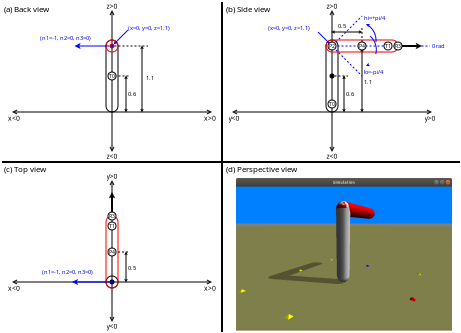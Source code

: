 <?xml version="1.0" encoding="UTF-8"?>
<dia:diagram xmlns:dia="http://www.lysator.liu.se/~alla/dia/">
  <dia:layer name="Background" visible="true" connectable="true">
    <dia:object type="Standard - Line" version="0" id="O0">
      <dia:attribute name="obj_pos">
        <dia:point val="11,0"/>
      </dia:attribute>
      <dia:attribute name="obj_bb">
        <dia:rectangle val="10.95,-0.05;11.05,16.55"/>
      </dia:attribute>
      <dia:attribute name="conn_endpoints">
        <dia:point val="11,0"/>
        <dia:point val="11,16.5"/>
      </dia:attribute>
      <dia:attribute name="numcp">
        <dia:int val="1"/>
      </dia:attribute>
    </dia:object>
    <dia:object type="Standard - Line" version="0" id="O1">
      <dia:attribute name="obj_pos">
        <dia:point val="0,8"/>
      </dia:attribute>
      <dia:attribute name="obj_bb">
        <dia:rectangle val="-0.05,7.95;22.95,8.05"/>
      </dia:attribute>
      <dia:attribute name="conn_endpoints">
        <dia:point val="0,8"/>
        <dia:point val="22.9,8"/>
      </dia:attribute>
      <dia:attribute name="numcp">
        <dia:int val="1"/>
      </dia:attribute>
    </dia:object>
    <dia:object type="Standard - Text" version="1" id="O2">
      <dia:attribute name="obj_pos">
        <dia:point val="5.5,0.2"/>
      </dia:attribute>
      <dia:attribute name="obj_bb">
        <dia:rectangle val="5.159,0;5.841,0.4"/>
      </dia:attribute>
      <dia:attribute name="text">
        <dia:composite type="text">
          <dia:attribute name="string">
            <dia:string>#z&gt;0#</dia:string>
          </dia:attribute>
          <dia:attribute name="font">
            <dia:font family="sans" style="0" name="Helvetica"/>
          </dia:attribute>
          <dia:attribute name="height">
            <dia:real val="0.426"/>
          </dia:attribute>
          <dia:attribute name="pos">
            <dia:point val="5.5,0.318"/>
          </dia:attribute>
          <dia:attribute name="color">
            <dia:color val="#000000ff"/>
          </dia:attribute>
          <dia:attribute name="alignment">
            <dia:enum val="1"/>
          </dia:attribute>
        </dia:composite>
      </dia:attribute>
      <dia:attribute name="valign">
        <dia:enum val="2"/>
      </dia:attribute>
    </dia:object>
    <dia:object type="Standard - Text" version="1" id="O3">
      <dia:attribute name="obj_pos">
        <dia:point val="16.5,7.7"/>
      </dia:attribute>
      <dia:attribute name="obj_bb">
        <dia:rectangle val="16.159,7.5;16.841,7.9"/>
      </dia:attribute>
      <dia:attribute name="text">
        <dia:composite type="text">
          <dia:attribute name="string">
            <dia:string>#z&lt;0#</dia:string>
          </dia:attribute>
          <dia:attribute name="font">
            <dia:font family="sans" style="0" name="Helvetica"/>
          </dia:attribute>
          <dia:attribute name="height">
            <dia:real val="0.426"/>
          </dia:attribute>
          <dia:attribute name="pos">
            <dia:point val="16.5,7.817"/>
          </dia:attribute>
          <dia:attribute name="color">
            <dia:color val="#000000ff"/>
          </dia:attribute>
          <dia:attribute name="alignment">
            <dia:enum val="1"/>
          </dia:attribute>
        </dia:composite>
      </dia:attribute>
      <dia:attribute name="valign">
        <dia:enum val="2"/>
      </dia:attribute>
    </dia:object>
    <dia:object type="Standard - Text" version="1" id="O4">
      <dia:attribute name="obj_pos">
        <dia:point val="16.5,0.2"/>
      </dia:attribute>
      <dia:attribute name="obj_bb">
        <dia:rectangle val="16.159,0;16.841,0.4"/>
      </dia:attribute>
      <dia:attribute name="text">
        <dia:composite type="text">
          <dia:attribute name="string">
            <dia:string>#z&gt;0#</dia:string>
          </dia:attribute>
          <dia:attribute name="font">
            <dia:font family="sans" style="0" name="Helvetica"/>
          </dia:attribute>
          <dia:attribute name="height">
            <dia:real val="0.426"/>
          </dia:attribute>
          <dia:attribute name="pos">
            <dia:point val="16.5,0.318"/>
          </dia:attribute>
          <dia:attribute name="color">
            <dia:color val="#000000ff"/>
          </dia:attribute>
          <dia:attribute name="alignment">
            <dia:enum val="1"/>
          </dia:attribute>
        </dia:composite>
      </dia:attribute>
      <dia:attribute name="valign">
        <dia:enum val="2"/>
      </dia:attribute>
    </dia:object>
    <dia:object type="Standard - Text" version="1" id="O5">
      <dia:attribute name="obj_pos">
        <dia:point val="5.5,7.7"/>
      </dia:attribute>
      <dia:attribute name="obj_bb">
        <dia:rectangle val="5.159,7.5;5.841,7.9"/>
      </dia:attribute>
      <dia:attribute name="text">
        <dia:composite type="text">
          <dia:attribute name="string">
            <dia:string>#z&lt;0#</dia:string>
          </dia:attribute>
          <dia:attribute name="font">
            <dia:font family="sans" style="0" name="Helvetica"/>
          </dia:attribute>
          <dia:attribute name="height">
            <dia:real val="0.426"/>
          </dia:attribute>
          <dia:attribute name="pos">
            <dia:point val="5.5,7.817"/>
          </dia:attribute>
          <dia:attribute name="color">
            <dia:color val="#000000ff"/>
          </dia:attribute>
          <dia:attribute name="alignment">
            <dia:enum val="1"/>
          </dia:attribute>
        </dia:composite>
      </dia:attribute>
      <dia:attribute name="valign">
        <dia:enum val="2"/>
      </dia:attribute>
    </dia:object>
    <dia:object type="Standard - Text" version="1" id="O6">
      <dia:attribute name="obj_pos">
        <dia:point val="21.4,5.8"/>
      </dia:attribute>
      <dia:attribute name="obj_bb">
        <dia:rectangle val="21.047,5.6;21.753,6"/>
      </dia:attribute>
      <dia:attribute name="text">
        <dia:composite type="text">
          <dia:attribute name="string">
            <dia:string>#y&gt;0#</dia:string>
          </dia:attribute>
          <dia:attribute name="font">
            <dia:font family="sans" style="0" name="Helvetica"/>
          </dia:attribute>
          <dia:attribute name="height">
            <dia:real val="0.426"/>
          </dia:attribute>
          <dia:attribute name="pos">
            <dia:point val="21.4,5.918"/>
          </dia:attribute>
          <dia:attribute name="color">
            <dia:color val="#000000ff"/>
          </dia:attribute>
          <dia:attribute name="alignment">
            <dia:enum val="1"/>
          </dia:attribute>
        </dia:composite>
      </dia:attribute>
      <dia:attribute name="valign">
        <dia:enum val="2"/>
      </dia:attribute>
    </dia:object>
    <dia:object type="Standard - Text" version="1" id="O7">
      <dia:attribute name="obj_pos">
        <dia:point val="5.5,8.7"/>
      </dia:attribute>
      <dia:attribute name="obj_bb">
        <dia:rectangle val="5.147,8.5;5.853,8.9"/>
      </dia:attribute>
      <dia:attribute name="text">
        <dia:composite type="text">
          <dia:attribute name="string">
            <dia:string>#y&gt;0#</dia:string>
          </dia:attribute>
          <dia:attribute name="font">
            <dia:font family="sans" style="0" name="Helvetica"/>
          </dia:attribute>
          <dia:attribute name="height">
            <dia:real val="0.426"/>
          </dia:attribute>
          <dia:attribute name="pos">
            <dia:point val="5.5,8.818"/>
          </dia:attribute>
          <dia:attribute name="color">
            <dia:color val="#000000ff"/>
          </dia:attribute>
          <dia:attribute name="alignment">
            <dia:enum val="1"/>
          </dia:attribute>
        </dia:composite>
      </dia:attribute>
      <dia:attribute name="valign">
        <dia:enum val="2"/>
      </dia:attribute>
    </dia:object>
    <dia:object type="Standard - Text" version="1" id="O8">
      <dia:attribute name="obj_pos">
        <dia:point val="5.5,16.2"/>
      </dia:attribute>
      <dia:attribute name="obj_bb">
        <dia:rectangle val="5.147,16;5.853,16.4"/>
      </dia:attribute>
      <dia:attribute name="text">
        <dia:composite type="text">
          <dia:attribute name="string">
            <dia:string>#y&lt;0#</dia:string>
          </dia:attribute>
          <dia:attribute name="font">
            <dia:font family="sans" style="0" name="Helvetica"/>
          </dia:attribute>
          <dia:attribute name="height">
            <dia:real val="0.426"/>
          </dia:attribute>
          <dia:attribute name="pos">
            <dia:point val="5.5,16.317"/>
          </dia:attribute>
          <dia:attribute name="color">
            <dia:color val="#000000ff"/>
          </dia:attribute>
          <dia:attribute name="alignment">
            <dia:enum val="1"/>
          </dia:attribute>
        </dia:composite>
      </dia:attribute>
      <dia:attribute name="valign">
        <dia:enum val="2"/>
      </dia:attribute>
    </dia:object>
    <dia:object type="Standard - Text" version="1" id="O9">
      <dia:attribute name="obj_pos">
        <dia:point val="11.6,5.8"/>
      </dia:attribute>
      <dia:attribute name="obj_bb">
        <dia:rectangle val="11.248,5.6;11.953,6"/>
      </dia:attribute>
      <dia:attribute name="text">
        <dia:composite type="text">
          <dia:attribute name="string">
            <dia:string>#y&lt;0#</dia:string>
          </dia:attribute>
          <dia:attribute name="font">
            <dia:font family="sans" style="0" name="Helvetica"/>
          </dia:attribute>
          <dia:attribute name="height">
            <dia:real val="0.426"/>
          </dia:attribute>
          <dia:attribute name="pos">
            <dia:point val="11.6,5.918"/>
          </dia:attribute>
          <dia:attribute name="color">
            <dia:color val="#000000ff"/>
          </dia:attribute>
          <dia:attribute name="alignment">
            <dia:enum val="1"/>
          </dia:attribute>
        </dia:composite>
      </dia:attribute>
      <dia:attribute name="valign">
        <dia:enum val="2"/>
      </dia:attribute>
    </dia:object>
    <dia:object type="Standard - Text" version="1" id="O10">
      <dia:attribute name="obj_pos">
        <dia:point val="0.6,5.8"/>
      </dia:attribute>
      <dia:attribute name="obj_bb">
        <dia:rectangle val="0.247,5.6;0.953,6"/>
      </dia:attribute>
      <dia:attribute name="text">
        <dia:composite type="text">
          <dia:attribute name="string">
            <dia:string>#x&lt;0#</dia:string>
          </dia:attribute>
          <dia:attribute name="font">
            <dia:font family="sans" style="0" name="Helvetica"/>
          </dia:attribute>
          <dia:attribute name="height">
            <dia:real val="0.426"/>
          </dia:attribute>
          <dia:attribute name="pos">
            <dia:point val="0.6,5.918"/>
          </dia:attribute>
          <dia:attribute name="color">
            <dia:color val="#000000ff"/>
          </dia:attribute>
          <dia:attribute name="alignment">
            <dia:enum val="1"/>
          </dia:attribute>
        </dia:composite>
      </dia:attribute>
      <dia:attribute name="valign">
        <dia:enum val="2"/>
      </dia:attribute>
    </dia:object>
    <dia:object type="Standard - Text" version="1" id="O11">
      <dia:attribute name="obj_pos">
        <dia:point val="10.4,5.8"/>
      </dia:attribute>
      <dia:attribute name="obj_bb">
        <dia:rectangle val="10.047,5.6;10.752,6"/>
      </dia:attribute>
      <dia:attribute name="text">
        <dia:composite type="text">
          <dia:attribute name="string">
            <dia:string>#x&gt;0#</dia:string>
          </dia:attribute>
          <dia:attribute name="font">
            <dia:font family="sans" style="0" name="Helvetica"/>
          </dia:attribute>
          <dia:attribute name="height">
            <dia:real val="0.426"/>
          </dia:attribute>
          <dia:attribute name="pos">
            <dia:point val="10.4,5.918"/>
          </dia:attribute>
          <dia:attribute name="color">
            <dia:color val="#000000ff"/>
          </dia:attribute>
          <dia:attribute name="alignment">
            <dia:enum val="1"/>
          </dia:attribute>
        </dia:composite>
      </dia:attribute>
      <dia:attribute name="valign">
        <dia:enum val="2"/>
      </dia:attribute>
    </dia:object>
    <dia:object type="Standard - Text" version="1" id="O12">
      <dia:attribute name="obj_pos">
        <dia:point val="0.6,14.3"/>
      </dia:attribute>
      <dia:attribute name="obj_bb">
        <dia:rectangle val="0.247,14.1;0.953,14.5"/>
      </dia:attribute>
      <dia:attribute name="text">
        <dia:composite type="text">
          <dia:attribute name="string">
            <dia:string>#x&lt;0#</dia:string>
          </dia:attribute>
          <dia:attribute name="font">
            <dia:font family="sans" style="0" name="Helvetica"/>
          </dia:attribute>
          <dia:attribute name="height">
            <dia:real val="0.426"/>
          </dia:attribute>
          <dia:attribute name="pos">
            <dia:point val="0.6,14.418"/>
          </dia:attribute>
          <dia:attribute name="color">
            <dia:color val="#000000ff"/>
          </dia:attribute>
          <dia:attribute name="alignment">
            <dia:enum val="1"/>
          </dia:attribute>
        </dia:composite>
      </dia:attribute>
      <dia:attribute name="valign">
        <dia:enum val="2"/>
      </dia:attribute>
    </dia:object>
    <dia:object type="Standard - Text" version="1" id="O13">
      <dia:attribute name="obj_pos">
        <dia:point val="10.4,14.3"/>
      </dia:attribute>
      <dia:attribute name="obj_bb">
        <dia:rectangle val="10.047,14.1;10.752,14.5"/>
      </dia:attribute>
      <dia:attribute name="text">
        <dia:composite type="text">
          <dia:attribute name="string">
            <dia:string>#x&gt;0#</dia:string>
          </dia:attribute>
          <dia:attribute name="font">
            <dia:font family="sans" style="0" name="Helvetica"/>
          </dia:attribute>
          <dia:attribute name="height">
            <dia:real val="0.426"/>
          </dia:attribute>
          <dia:attribute name="pos">
            <dia:point val="10.4,14.418"/>
          </dia:attribute>
          <dia:attribute name="color">
            <dia:color val="#000000ff"/>
          </dia:attribute>
          <dia:attribute name="alignment">
            <dia:enum val="1"/>
          </dia:attribute>
        </dia:composite>
      </dia:attribute>
      <dia:attribute name="valign">
        <dia:enum val="2"/>
      </dia:attribute>
    </dia:object>
    <dia:object type="Standard - Text" version="1" id="O14">
      <dia:attribute name="obj_pos">
        <dia:point val="0.1,0.5"/>
      </dia:attribute>
      <dia:attribute name="obj_bb">
        <dia:rectangle val="0.1,0.13;2.785,0.595"/>
      </dia:attribute>
      <dia:attribute name="text">
        <dia:composite type="text">
          <dia:attribute name="string">
            <dia:string>#(a) Back view#</dia:string>
          </dia:attribute>
          <dia:attribute name="font">
            <dia:font family="sans" style="0" name="Helvetica"/>
          </dia:attribute>
          <dia:attribute name="height">
            <dia:real val="0.497"/>
          </dia:attribute>
          <dia:attribute name="pos">
            <dia:point val="0.1,0.5"/>
          </dia:attribute>
          <dia:attribute name="color">
            <dia:color val="#000000ff"/>
          </dia:attribute>
          <dia:attribute name="alignment">
            <dia:enum val="0"/>
          </dia:attribute>
        </dia:composite>
      </dia:attribute>
      <dia:attribute name="valign">
        <dia:enum val="3"/>
      </dia:attribute>
    </dia:object>
    <dia:object type="Standard - Text" version="1" id="O15">
      <dia:attribute name="obj_pos">
        <dia:point val="11.2,0.5"/>
      </dia:attribute>
      <dia:attribute name="obj_bb">
        <dia:rectangle val="11.2,0.13;13.793,0.595"/>
      </dia:attribute>
      <dia:attribute name="text">
        <dia:composite type="text">
          <dia:attribute name="string">
            <dia:string>#(b) Side view#</dia:string>
          </dia:attribute>
          <dia:attribute name="font">
            <dia:font family="sans" style="0" name="Helvetica"/>
          </dia:attribute>
          <dia:attribute name="height">
            <dia:real val="0.497"/>
          </dia:attribute>
          <dia:attribute name="pos">
            <dia:point val="11.2,0.5"/>
          </dia:attribute>
          <dia:attribute name="color">
            <dia:color val="#000000ff"/>
          </dia:attribute>
          <dia:attribute name="alignment">
            <dia:enum val="0"/>
          </dia:attribute>
        </dia:composite>
      </dia:attribute>
      <dia:attribute name="valign">
        <dia:enum val="3"/>
      </dia:attribute>
    </dia:object>
    <dia:object type="Standard - Text" version="1" id="O16">
      <dia:attribute name="obj_pos">
        <dia:point val="0.1,8.5"/>
      </dia:attribute>
      <dia:attribute name="obj_bb">
        <dia:rectangle val="0.1,8.13;2.467,8.595"/>
      </dia:attribute>
      <dia:attribute name="text">
        <dia:composite type="text">
          <dia:attribute name="string">
            <dia:string>#(c) Top view#</dia:string>
          </dia:attribute>
          <dia:attribute name="font">
            <dia:font family="sans" style="0" name="Helvetica"/>
          </dia:attribute>
          <dia:attribute name="height">
            <dia:real val="0.497"/>
          </dia:attribute>
          <dia:attribute name="pos">
            <dia:point val="0.1,8.5"/>
          </dia:attribute>
          <dia:attribute name="color">
            <dia:color val="#000000ff"/>
          </dia:attribute>
          <dia:attribute name="alignment">
            <dia:enum val="0"/>
          </dia:attribute>
        </dia:composite>
      </dia:attribute>
      <dia:attribute name="valign">
        <dia:enum val="3"/>
      </dia:attribute>
    </dia:object>
    <dia:group>
      <dia:attribute name="meta">
        <dia:composite type="dict"/>
      </dia:attribute>
      <dia:attribute name="matrix"/>
      <dia:object type="Standard - Line" version="0" id="O17">
        <dia:attribute name="obj_pos">
          <dia:point val="5.5,0.4"/>
        </dia:attribute>
        <dia:attribute name="obj_bb">
          <dia:rectangle val="5.36,0.375;5.64,7.525"/>
        </dia:attribute>
        <dia:attribute name="conn_endpoints">
          <dia:point val="5.5,0.4"/>
          <dia:point val="5.5,7.5"/>
        </dia:attribute>
        <dia:attribute name="numcp">
          <dia:int val="1"/>
        </dia:attribute>
        <dia:attribute name="line_width">
          <dia:real val="0.05"/>
        </dia:attribute>
        <dia:attribute name="start_arrow">
          <dia:enum val="1"/>
        </dia:attribute>
        <dia:attribute name="start_arrow_length">
          <dia:real val="0.2"/>
        </dia:attribute>
        <dia:attribute name="start_arrow_width">
          <dia:real val="0.2"/>
        </dia:attribute>
        <dia:attribute name="end_arrow">
          <dia:enum val="1"/>
        </dia:attribute>
        <dia:attribute name="end_arrow_length">
          <dia:real val="0.2"/>
        </dia:attribute>
        <dia:attribute name="end_arrow_width">
          <dia:real val="0.2"/>
        </dia:attribute>
      </dia:object>
      <dia:object type="Standard - Line" version="0" id="O18">
        <dia:attribute name="obj_pos">
          <dia:point val="0.5,5.5"/>
        </dia:attribute>
        <dia:attribute name="obj_bb">
          <dia:rectangle val="0.475,5.36;10.525,5.64"/>
        </dia:attribute>
        <dia:attribute name="conn_endpoints">
          <dia:point val="0.5,5.5"/>
          <dia:point val="10.5,5.5"/>
        </dia:attribute>
        <dia:attribute name="numcp">
          <dia:int val="1"/>
        </dia:attribute>
        <dia:attribute name="line_width">
          <dia:real val="0.05"/>
        </dia:attribute>
        <dia:attribute name="start_arrow">
          <dia:enum val="1"/>
        </dia:attribute>
        <dia:attribute name="start_arrow_length">
          <dia:real val="0.2"/>
        </dia:attribute>
        <dia:attribute name="start_arrow_width">
          <dia:real val="0.2"/>
        </dia:attribute>
        <dia:attribute name="end_arrow">
          <dia:enum val="1"/>
        </dia:attribute>
        <dia:attribute name="end_arrow_length">
          <dia:real val="0.2"/>
        </dia:attribute>
        <dia:attribute name="end_arrow_width">
          <dia:real val="0.2"/>
        </dia:attribute>
      </dia:object>
    </dia:group>
    <dia:group>
      <dia:attribute name="meta">
        <dia:composite type="dict"/>
      </dia:attribute>
      <dia:attribute name="matrix"/>
      <dia:object type="Standard - Line" version="0" id="O19">
        <dia:attribute name="obj_pos">
          <dia:point val="16.5,0.4"/>
        </dia:attribute>
        <dia:attribute name="obj_bb">
          <dia:rectangle val="16.36,0.375;16.64,7.525"/>
        </dia:attribute>
        <dia:attribute name="conn_endpoints">
          <dia:point val="16.5,0.4"/>
          <dia:point val="16.5,7.5"/>
        </dia:attribute>
        <dia:attribute name="numcp">
          <dia:int val="1"/>
        </dia:attribute>
        <dia:attribute name="line_width">
          <dia:real val="0.05"/>
        </dia:attribute>
        <dia:attribute name="start_arrow">
          <dia:enum val="1"/>
        </dia:attribute>
        <dia:attribute name="start_arrow_length">
          <dia:real val="0.2"/>
        </dia:attribute>
        <dia:attribute name="start_arrow_width">
          <dia:real val="0.2"/>
        </dia:attribute>
        <dia:attribute name="end_arrow">
          <dia:enum val="1"/>
        </dia:attribute>
        <dia:attribute name="end_arrow_length">
          <dia:real val="0.2"/>
        </dia:attribute>
        <dia:attribute name="end_arrow_width">
          <dia:real val="0.2"/>
        </dia:attribute>
      </dia:object>
      <dia:object type="Standard - Line" version="0" id="O20">
        <dia:attribute name="obj_pos">
          <dia:point val="11.5,5.5"/>
        </dia:attribute>
        <dia:attribute name="obj_bb">
          <dia:rectangle val="11.475,5.36;21.525,5.64"/>
        </dia:attribute>
        <dia:attribute name="conn_endpoints">
          <dia:point val="11.5,5.5"/>
          <dia:point val="21.5,5.5"/>
        </dia:attribute>
        <dia:attribute name="numcp">
          <dia:int val="1"/>
        </dia:attribute>
        <dia:attribute name="line_width">
          <dia:real val="0.05"/>
        </dia:attribute>
        <dia:attribute name="start_arrow">
          <dia:enum val="1"/>
        </dia:attribute>
        <dia:attribute name="start_arrow_length">
          <dia:real val="0.2"/>
        </dia:attribute>
        <dia:attribute name="start_arrow_width">
          <dia:real val="0.2"/>
        </dia:attribute>
        <dia:attribute name="end_arrow">
          <dia:enum val="1"/>
        </dia:attribute>
        <dia:attribute name="end_arrow_length">
          <dia:real val="0.2"/>
        </dia:attribute>
        <dia:attribute name="end_arrow_width">
          <dia:real val="0.2"/>
        </dia:attribute>
      </dia:object>
    </dia:group>
    <dia:group>
      <dia:attribute name="meta">
        <dia:composite type="dict"/>
      </dia:attribute>
      <dia:attribute name="matrix"/>
      <dia:object type="Standard - Line" version="0" id="O21">
        <dia:attribute name="obj_pos">
          <dia:point val="5.5,8.9"/>
        </dia:attribute>
        <dia:attribute name="obj_bb">
          <dia:rectangle val="5.36,8.875;5.64,16.025"/>
        </dia:attribute>
        <dia:attribute name="conn_endpoints">
          <dia:point val="5.5,8.9"/>
          <dia:point val="5.5,16"/>
        </dia:attribute>
        <dia:attribute name="numcp">
          <dia:int val="1"/>
        </dia:attribute>
        <dia:attribute name="line_width">
          <dia:real val="0.05"/>
        </dia:attribute>
        <dia:attribute name="start_arrow">
          <dia:enum val="1"/>
        </dia:attribute>
        <dia:attribute name="start_arrow_length">
          <dia:real val="0.2"/>
        </dia:attribute>
        <dia:attribute name="start_arrow_width">
          <dia:real val="0.2"/>
        </dia:attribute>
        <dia:attribute name="end_arrow">
          <dia:enum val="1"/>
        </dia:attribute>
        <dia:attribute name="end_arrow_length">
          <dia:real val="0.2"/>
        </dia:attribute>
        <dia:attribute name="end_arrow_width">
          <dia:real val="0.2"/>
        </dia:attribute>
      </dia:object>
      <dia:object type="Standard - Line" version="0" id="O22">
        <dia:attribute name="obj_pos">
          <dia:point val="0.5,14"/>
        </dia:attribute>
        <dia:attribute name="obj_bb">
          <dia:rectangle val="0.475,13.86;10.525,14.14"/>
        </dia:attribute>
        <dia:attribute name="conn_endpoints">
          <dia:point val="0.5,14"/>
          <dia:point val="10.5,14"/>
        </dia:attribute>
        <dia:attribute name="numcp">
          <dia:int val="1"/>
        </dia:attribute>
        <dia:attribute name="line_width">
          <dia:real val="0.05"/>
        </dia:attribute>
        <dia:attribute name="start_arrow">
          <dia:enum val="1"/>
        </dia:attribute>
        <dia:attribute name="start_arrow_length">
          <dia:real val="0.2"/>
        </dia:attribute>
        <dia:attribute name="start_arrow_width">
          <dia:real val="0.2"/>
        </dia:attribute>
        <dia:attribute name="end_arrow">
          <dia:enum val="1"/>
        </dia:attribute>
        <dia:attribute name="end_arrow_length">
          <dia:real val="0.2"/>
        </dia:attribute>
        <dia:attribute name="end_arrow_width">
          <dia:real val="0.2"/>
        </dia:attribute>
      </dia:object>
    </dia:group>
  </dia:layer>
  <dia:layer name="PerspectiveView" visible="true" connectable="true" active="true">
    <dia:group>
      <dia:attribute name="meta">
        <dia:composite type="dict"/>
      </dia:attribute>
      <dia:attribute name="matrix"/>
      <dia:object type="Standard - Text" version="1" id="O23">
        <dia:attribute name="obj_pos">
          <dia:point val="11.2,8.5"/>
        </dia:attribute>
        <dia:attribute name="obj_bb">
          <dia:rectangle val="11.2,8.13;15.232,8.595"/>
        </dia:attribute>
        <dia:attribute name="text">
          <dia:composite type="text">
            <dia:attribute name="string">
              <dia:string>#(d) Perspective view#</dia:string>
            </dia:attribute>
            <dia:attribute name="font">
              <dia:font family="sans" style="0" name="Helvetica"/>
            </dia:attribute>
            <dia:attribute name="height">
              <dia:real val="0.497"/>
            </dia:attribute>
            <dia:attribute name="pos">
              <dia:point val="11.2,8.5"/>
            </dia:attribute>
            <dia:attribute name="color">
              <dia:color val="#000000ff"/>
            </dia:attribute>
            <dia:attribute name="alignment">
              <dia:enum val="0"/>
            </dia:attribute>
          </dia:composite>
        </dia:attribute>
        <dia:attribute name="valign">
          <dia:enum val="3"/>
        </dia:attribute>
      </dia:object>
      <dia:object type="Standard - Image" version="0" id="O24">
        <dia:attribute name="obj_pos">
          <dia:point val="11.7,8.8"/>
        </dia:attribute>
        <dia:attribute name="obj_bb">
          <dia:rectangle val="11.7,8.8;22.5,16.432"/>
        </dia:attribute>
        <dia:attribute name="elem_corner">
          <dia:point val="11.7,8.8"/>
        </dia:attribute>
        <dia:attribute name="elem_width">
          <dia:real val="10.8"/>
        </dia:attribute>
        <dia:attribute name="elem_height">
          <dia:real val="7.632"/>
        </dia:attribute>
        <dia:attribute name="draw_border">
          <dia:boolean val="false"/>
        </dia:attribute>
        <dia:attribute name="keep_aspect">
          <dia:boolean val="true"/>
        </dia:attribute>
        <dia:attribute name="file">
          <dia:string>#./objects/objects_Fig_2f.png#</dia:string>
        </dia:attribute>
        <dia:attribute name="inline_data">
          <dia:boolean val="true"/>
        </dia:attribute>
        <dia:attribute name="pixbuf">
          <dia:composite type="pixbuf">
            <dia:attribute name="data">
              <dia:data>iVBORw0KGgoAAAANSUhEUgAAAu4AAAISCAYAAACTTUqoAAAABHNCSVQICAgIfAhkiAAAIABJREFU
eJzt3XmUpHd93/vPU0t3zz4jgTYsNAJLQrKQMCAhzOKwIzN4iTHm2CexMLFjO7bv8ZaLIbFm7Jjg
JHbudZx/gmMULzj2hcSYsdkuyw3BCLCFwZjNII0kJEBIs8/0VlXP/aOnenp6qrurenqpp/v1OqdO
7c88PRyq3/PV73mqyFmj11xz9Y9f86Srfnjnzu03FrXatgAAAGuq1WqdOn785Gfvu//BP/zSl+77
L0mmkqRIki1btjzh+c+79S8ed/HumxuNeur1+rruLAAAbFZlmXQ67bRa7Rw+fOxvP/y/Pr5vfHz8
oSLJ6Mte8p0fv+SSPTfX6/W0ptvpdMok5XrvMwAAbD5FUitqqTdq6XQ6eeTrj33qvR/4yG2Na568
95/vuWjXzUmRiYmp9d5NAADY3Mqkk3Za7XaazUYuetyeb7/+2m/9sfrTbrr+t3ft2vGE1nR7vXcR
AACYo9PupNGop9FoXNTYvWfXDa12J53S0hgAABg2rXY7W7eO3dioFcX2TqsTa9oBAKiiyanpnB6f
yOTkdNqtTpKk0SgyMjKabVtHMzLSrPT2ynaZRr2+vdEpy6TsDPSHAzBsOpk8PZmJqU4a27dlW2O9
9wdg9bXanRw9ejy1ejPXXXttLr/8smzZujVJMn76dL72ta/li1/6csrjp7J7947U67V12d62ej3f
e+0T8u2X7cnjto4mSR49PZlPfe1I/vIfHsqxpbZXJp2yTPF93/OyslZb/A8FYJk60znyyLGcaDey
+5Ld2TnYkKbfPySTp+vZfc0Nue7KHXnskx/KFye3ZGs/8V520pruJM1GGsVa7zfA8k1NT+fIkRO5
4YZvy7d92/Upy07a7XY6nZmBdK1WS71eT61Wy2f/7nP53Oc/l4v27Eyz2fvDcXW2dzyvuf6Jec1T
npDRspWy3UrObC+1Wop6I5O1ev748w/lTz7/YC7as2vB7XU6ndSfct237i+KoucLAFhc2Z7KsSPH
89iRkzly9FSOnZjI+GQnRbOZZtHK0WOX5hVv/Nf5pX98bY7e/dF8ZWo0Iys9KymncuTIlfn+X/nx
fPeNF+ebH3l/Pnt6LGNLfSVHezyPPNrOyO49GW2NZzq11JKknF6b/QZYpk6nk8OPHc+zbntWrr76
qkxMTGR6eno2tDudmeienm5lerqVSy+9JDt37MyXv3JvxkZHM799V2V7jx7LLz3zSfmeK3elNn48
5dREytZUyvb0zKU1lXJqIrWpiTzt8Ttz+Y6t+eBXvp6xsbHztpckZVmmUZZlSgemAgysbJ3OY+2r
8/If2ZfvvOmqXLqjkdbJw3ngS3+b9//ZX+QzR9uZ3PXk3Hz1jmypXZeb9zby4b9rZ3tjhQu4x0d4
mTKLfrR3JvLo8afmZ//LP8stjUP5o3/55nyotSs7G0mmp9ZmvwGW6ejRE7nuKdfm0ksfn9OnT2ep
YzVbrVYuu/ySXHvNNbn33nuzZ8/OVd/eq695XJ5/cTPtk0ey+AdykqmJ/KOLt+TQkx6Xdz5w9Lzt
JcIdYPnK6Rw99oT8wK//H9l3RSNFWabT6WR05yW59uk35NNvf3um6zuy8/j/zu+9dUuevfvBfOie
Mjt3tHPi8PGcmmqn1e6kkyKN5ki2ballanwyk9NlUqtndNu27NnRTD1JOhP55tdPZqJsZNelu7Oz
kUwePZxHTnVS27YzV+zqtX8zn+0Tx4/n6OlWWp0ySS2N0dHs2Lk12+plyqKWeu3MVKds5ejXv5lj
o9ty+eNGe+x3kbJsZ/Lk6Rw7NZmpdlLUG9m6fVt2bWvMTOrTyskjp2Z+ts7MPxzOfw3AhZmebqWo
1fLkJ1+d8fHxvjt2fLydJ1/z5Nx736FMTU3PLknptb0PfOCDi27rRS964aLb21Z08qort6d9oo9o
75qayKufuCPve+DwOdvrEu4Ay1ROTWZy7zPz7MsaKdoP5eCb3pw/+PuTydZLcs21u3Li2NZs2zKd
YxNPzg/+0HflO8e+mfIz9+RPvnpxnv8j/ywvuvYJufSi7dlSm8pj934qH/zk0ex99rNz8xN3Jice
yqff/yf5vfd+NWM7yxw59bT8/O+/Lk+v3Zc/+qU3532Hy+x9zb/P77xsT05+8LfyE394bxrzP8bL
TiaOT+UJ3/XzecPzvyWP37Ul9ekT+dqXPpl3/tE786lTc15bvzo//Fv/NT+cpPX5t+Vn3vyRnCyf
Mme/P5X/cbiR+snkCS/+4fz0i5+Wb724mfFvfiUf/8t35L9/9JFs29PIxLFdufW1P5YXfetluXjn
9mwbLXPqkXvzib/407ztE4ezY0dTvAMXbHxiMldeeWWmp9tptVoDvrvIlVd+Sx5+6KE0GvVFt/fK
V+7ruYV3vetg2u3u9x/13t6+S7elOXEqnanJ2ff92ufvzfdccUlu2rU9SfKZYyfzzocfyb++/kmz
rxkpy7z40u35y0cnZ7fXVZZlGinjTJAAAypSpHbqdE6VyeNqu3L1U6/J5Yc+k2+0jueheyeyfVsz
9fL8b6Nut/bkultuyJO3JNOnj+dkbXsef91z8prrkrI9kROn29m+56rc9uqfTOvhN+QtX1zmB3RZ
JJ3JtLZenIsbUzn+2ERGd1+UK29+cX7q4om88Q0H8+Bo97VTOf7NwznZSlqPnU7qSeb9LmyfnM4T
f+AN+VffdUWaaWfi9HS2X35DXvq6J+XqHf82v/r+R1NM78m1z7g+Tzrzs50Y35Ldl1+fl7zup1M+
8q/yRw81smfUMVXAhZmems5FF+3J9PTk7IGj/SrLTi6+aE8O3XcoKbcsur2jR48suJ12u7Xo9m7a
MZb26ZNJ5+wXnH7/t12fX737k/k/n/SENGpF3vTlr+YNtz4znanjZzfcms5NO5r5s4enZ7d3dueT
M6eDVO4AA2mMZts3P5g/fN/T8/MvvzLf9r0/m//4iqP5yl9/NO/9i/fnY1+fzkXb5s9FyrP3y2/m
Pb/xhvz+wzfnZ3/zp/O8na387e/+y7zp/2vmxa9/U378pu258aa9mf70l1Obd0aX8z6yy7LHn1Om
uWNbHnjb6/Mjv9/I9p07smXXM/ITB16Tmy67Lk/Z/c7cP37m5Z2H8q43/3re+Y2kNjKWi3c2k3N+
X3Uytf1ZedVLLk+zPJyP/uc35bf/6ngufcnP5E2vfWq+9RXflZvf/7u5Z/7P9pU9edkv/5u87saL
8sxbrs5/+8pX0x5pRroDF6Ld6aTZbKTVag28aqTT6aQ50ky7c/bLRxfa3tmpeo99OPPcQtu7OFPp
TE6cc8r16+qN/Mpznp1f+chHU6bInc95dm5snUxnauLshotaLi7Kc7Y3u+9lmUaM3AGWocjoriL3
/cm/yc/dfUte+ILvyHNveUqe/OxX5KdufU5u/d035/++58QSkVrLyNShfOmhdp63q8jYltE0G0dz
772PpXPTFdm2Y1tq51d6j+30eqyd8WONXPP9v5DXvez6PH60OLsv7dGMjRTJ+NzX17J9z/ZsbyQp
p8/f06uelCc1i5TH/y4f/MSJ7H78SB776N35/D+5Mbds3ZtrLivz1w+cu70tI8fyD18+nM6Nl2fH
7h0pOr7sD1gJRaanp1OW9dnQ/sQn/nrRd9x66zNn3lkUZ5bDzO3f87eXZNFlON3nFtpepzWdspw+
J9zLE0fSPnYsRa2WlEnrka+mXZ/3j4OilnZRS+8+L03cAZavTG20mfY37slf3nV33vHfLssLf+oX
82O37M7TX/m8fMtH/zwPLrmNVrq/G+q1WsqiSKt15oO8KFJk5qDXM9+zl2azv3TvTI5n6sY78i9e
eUN2nPpy3vvHH8wXxp+Yl93xslw/kqRIyk53Ul+kKGbWT3bK9P6dUJ57p3PelL/3W2Z/8RW1mQN4
y9LEHbggtVqR06fHs3371tmlLS94wT9a9D3Hjx87895aTp8aT61Wm51o99pe0t/EfaHtPTLRyqUj
7bPnbE/yufGpvPmrR/LGZ92aZq3Ir33s4/nFK/bkpm0jc364Mo9Ots/ZXlfHGneA5epkanxrrnzq
JTn+xS/lgYl22o1TOXJ8Zl17bWxLtiznw/W8txSpTR/PsdNlsvPxufaaHZl84Nh5rynSmVlKWWzL
4y4eydShqTz+skuyrUha9/1V3vG+u3OsdiI3/tCZcE+S6fGcbpXJ2MV54reM5NQnj+VUc0su2nl+
Wnce+Erunf6OPHXHU/PCW3fmtz96LJe+9LZc3yhSnr4/X/la+jvw1O8b4AI1G40cPnw4W7aMzQb0
4cOH+3pvvZ48dvhIGo3G7OdRr+0lOTtE6aH73ELb+/SJidx4UZnM2d6fHxnPG575jFx/+tGkLPOG
Zz4jf/b5z+Wpc790oyjyqROdNBojvQbuJu4Ay9KazKnHvzSv/RevyLfUy5SdTjqppVYrUpSdPPq3
f5v76vUUC3/uJ+n18Tv/gVpGavfm4/ccyQtecFFu/tE35Xf/8enUtu8+O7kuk1rxjXz16+2U12zL
bT/1qzn1f70xb73v/hzpPDkX3/jq/Pqv3ZKvnd6aK7d131SknkP57Bcn8tyn7chzfubf5Yaj0xmd
+Ku86Q3/M8fP2Yci9RMfz//4wEtz/csvy3N++jfy9B+dTnPrWBqZyr3veU8+1Tn/jDG9frWYuAMX
qjnSyNe//kguu+ySdDr9nx2x+6VG3/jGI9myZWx2or3Q9j796c8suK12u73o9j50tMz3705Gy87s
h+Ebv/2mtI98I+1TM5+wTyk7eeO3PzXTX/2H7g5mopN8+EjS3NZcaOIu3AEGVaaWsdah3P1Xn8st
11+Vy/dsTaOczLGvP5i/v/t9+ZODX8zIlkZaJwfe8Hn3R7YnX3jbf8rvlq/JK2+5Opfs3pn2+LF8
/aGH84WvHEujUc/WxtF88L/+Qa644xV51tWtnDjWSvHV/5nf+v2R/JOXPy1P2vuUPD6tjJ94JF95
4It5aKKWsa3j+avfe0su/9FX5QXXX5pdu5LHHptOs5lk3jL3+liR+/77v8+/PfYD+cEX3ZSrL2pk
/BtfzF+/7x152//79WzdUcupE0v9bH7fABeuXqulKJIHH3woV1xx+aJLWs55X72eBx74aooiadSL
2c+jXtu77bbbFt3WsWNHF93eydpI3v5oJz+0J7Nnlpl64AvnbKN94sjMed5nd7CRP320nvF6M9vn
bG9WWaZ4yYufX9ZqzqwLMKiy3cr4+FSmpjtpd8qUKVKr19IcGcnWLY3UiyRlKyeOjGeyrGXLrm3Z
Vp93v1Fm4vjJnJxOGlu3ZfeWWlrjp3L0dCfFyFgu2nHmLCxlOxOnJjM+1U67nJkc1eq1NMfGsn10
5jO8bE3n1OmpTLaSsZ0z225NTObURCut9sya9KJWS73eyNbtoxmpJem0curkZCZbnXTKIrVGMzt2
jqaZ+fuZJGWmxidzeqKVdqdM6vWMjo1m61h9Zto+/2dtpPfPAnCBOp0yp06ezhVPuCK7d+9a8rSQ
tVotR44ey9cefjjbtm1NrXbup9FqbO/0ydP553vG8/yt4+ecFrL3Buv50OktecvRLT23N7PNToqX
vEi4AwBQLe12O6fHJ7Jnz0V53OMuml260l3qMvf+o48+lsOHj2bbtrHUF+je1dje+PhEXr51PK/a
cSpjORPv3Un6me1NpJ4/Pbkt7zm5ddHtdTqdFC964fOEOwAAldMpy0xOTKUsy+zYsSNbt4yl3mwk
SdrTrZw+PZ4TJ0+mKIqMjY3Mxvdab29rZyrPGxvPU0cmcvGZU0A+1q7nM5Nj+d+TW3K6NrLk9jqd
TooXvuC5wh0AgMrqtDtptVppdTopO2cm5LUijVotjUYjtfpgrTuM2+t0OmmUZf9H4wIAwLApakWa
I800F3h+0NYdxu2VZSncAQBg2J0Jd2fnAgCAYVaWMXEHAIBhV/oCJgAAqICyTKNTlun0+Y1TAADA
+ihyp3E7AAAMOydwBwCAChDuAABQAcIdAAAqQLgDAEAFCHcAAKgA4Q4AABUg3AEAoAKEOwAAVIBw
BwCAChDuAABQAcIdAAAqQLgDAEAFCHcAAKgA4Q4AABUg3AEAoAKEOwAAVIBwBwCAChDuAABQAcId
AAAqQLgDAEAFCHcAAKgA4Q4AABUg3AEAoAKEOwAAVIBwBwCAChDuAABQAcIdAAAqQLgDAEAFCHcA
AKgA4Q4AABUg3AEAoAKEOwAAVIBwBwCAChDuAABQAcIdAAAqQLgDAEAFCHcAAKgA4Q4AABUg3AEA
oAKEOwAAVIBwBwCAChDuAABQAcIdAAAqQLgDAEAFCHcAAKgA4Q4AABUg3AEAoAKEOwAAVIBwBwCA
ChDuABvAnz/jXXnvd7xvvXcDgFVU5M6yXO+dAKB/v33xf8rWrVszNjY2exkdHc3o6GhGRkZmL41G
I0/54+vWe3cBWCGN9d4BABb3huk3zsb5TJCPplarpSiKJElZludckqQoitTr9TzwugfTbDbTaDRS
r9dTq9Wy+z/uWs8fB4BlEu4AQ+qnH/uZjI2NpfwP/yHlgQNptVqp1+tpt9tptVppNBppt9uzl+7z
3evuaxuNRjqdTmq1mdWRJ37xZOo7dqT7n1u33ek/vAJUgXAHGEI/9vCPp/2Wt6SdpPnLv5ypqakk
OSfW5wb62Pd+b+pJ6kmamTmAqUzSSlJ/4IHUarXZeC/LMuWpU6lt25YyyekDhYgHqADhDjBEvu9A
kbGcCe4k+bmfy+TkZJrN5uw0ff6kvd1upz3nPdOZCffOmUu73Z6N9rnXxenTqW3dmjJJkcxGfM7c
ToQ8wDAR7gBD4vYzk+/uJT/xE5mcnEytVkutVus5ae9eurE+/9IN93a7nXq9nrIsZ6K9KGbWw09M
pDY2NhvvOfNnC3mA4eOsMgBD4AUHiowmGUuy85/+09lYr9VqaTab55w5ZqHLlh/8wYwms5exJCOZ
mdCMHjqU0dHR2YNUu5darZZ6vZ5idDRzfxmU8657PSbiAdaWiTvAOnvBnEn7yKtfnampqdlo78Z1
ryn7/MvU29+eYnQ0xeho6i996TlT+PlT9/mT99r0dIpmM8m5E/deU/juY6bxAGtLuAOso++cE+2j
3/3d50R7URQZHR09fz37Ipdu4E994AMpRkdTe+5zU0tSn3Mmmtk17meivRvx9VYraTTOCfRuivfz
mJAHWF3CHWAdlUmaL35xarXabLQXRZFarXbespaeB6X2WPd+zuN335366Gjqc04V2f0zek7ez+xX
PxP3pR5zthqAlSXcAdbJcw8U6Tz3ubPBXv/wh1PLTPg2MrPEpZWzy12Kee8f+Y3fSFmWabVas7Hf
83LbbWcPWL3vvnOivWv2NJGtVmqNmV8Ng0zck/ND3rIagJXl4FSAdfAdB4q0br11Zs35xz42G+r1
zER7PTMHljbPXHdvN5NzDkDd9Zu/maIo0mw2zztYdez7vu+c13YvjSSNBx6Ynej3uq41mylybqhn
gduDPjb/OREP0B8Td4B10Lr11hRFkaIo0k7SPvN494uTZk8JOe9+J8lUZoK6luTEL/xCtpyZvHe3
V/uRHzlnSj/3kjPb6ExNzX6r6vzrzpYtqc95T23e7X4n7os9Nvc503iA/pi4A6yx2w4U6dx668xB
onffneT8aXsj507aR+Y918i8Sfqb35zR17/+vFNBjs65Hp2zvcbf//2CE/dms5n6nj09o33+Yxc6
ke/nOSEPMMPEHWAN3TrngM3yTLQnM1Pw+dP2+ZdOZkK5k5kJ/TlfuvT61583ZV8ojsssPHEf2bs3
5Te+kUYWnrgvdnuQifxy1seLeGAzE+4Aa6xMUvvEJ9Lp8XivJTLJTKh3I7l7u5VzJ99zt9Preu42
25OTvZfJ3HtvmlNT6Xzta6ldfnnPSO9nEr9UyA+6nMayGgDhDrAu5kd7cnaqPn/y3p2094r3qXnv
X+x67u1eE/fccEM6X/jC7Ckie62TH2T63ivquz/bIOviFwr6RMgDm4twBxgS85fGdB/rhvvcYO8+
t9jSmKXCvXvO90ajkU6nk84996QxNZU85Snp/MM/LHiA6koF/CAh3+u5Xq+xrAbYyIQ7wJBYaF37
3El7d4lMr6UoyeIBP/d258xSmW68dzqd2Uv56U+nMTWVehYP9pUO+OWEfK/XWFYDbFTCHWCN3Hqg
WPI186N97jKZ5OxSmrmXuVHbNTfg528/ScpXvCLtP//z2bPJdJfH5LbbUn7yk+l0OgseoLpWAd9P
yC8V9HOvhTxQdcIdYIj0mrZnzv256867t9tz3t8r4Lvvn3/dOLNcptPpzIZ758MfTmNyMuUtt6Tz
N3+T2jOe0Xew9xv0gz42/+ftZxnNQj/z3GvLaoCqEe4AQ2T+tL372Px4nR/w3ejtmn9/7va7190z
y5wT7t3lMh/5SBpTUwt+kdNSjw06kV/uNL7fkF8q6MfnnqYzQh4YTsIdYMh0w717usf5sd4r4uda
aOp+3p8xNXU21OeH+5n7ix2gOgzLaAYJ+WThoLc+HqgC4Q4wLG69NcnM0peyVkvtzKXscanVasmc
S9lsptNspjMyknazmfrIyOzt9shIameu2yMjaTWbqY2MpGi1Upbl7KVXuM9d577UxH2lI/5CpvCD
hHw/15bVAMNAuAOsgdkDU8/E+bCZH++tVmvmife/P+VLXrJgqPe7dGalIn6h617Rvlohb1kNsF6E
O8BaGdJoX8pUll7DvtoRf6FLaRZ6bCVC3rIaYK0Id4C1UNFoT86G+1LxvhLLZ9Y64lcy5C2rAVab
cAfYBIqiWPpFC1go3AdZ8rLaS2hWagI/P+LnhvxSQb/Qspot4h1YIcIdgPPMDf254b6S8X0h/xBY
yTPSDDKNnxvwva7T43riQJEx8Q6sAOEOwKIue9/78uBLXzrw9PxCJukrEfKrHfFzQz5LXE8dKDIi
3oELJNwBNpnlLJuZTH9hvVLRfiH/AFjPiO8urUmP6+kDRZriHbgAwh2AJc1fLrPWAb+WIb8SEb9Q
yLcPFKmLd2CZhDsAS+q1zn25wb7S8T0sU/h+Ir6WpHOgSE28A8sg3AGYtdAymsWWyiwW8CsV8cuN
8ZUO+YUe6zfiu49ZNgMsh3AH2ADKcnUisLvdW9/73nz0ZS/rO9ZXcxK/UiG+UgG/nCl8738eASxO
uAPQl8WWyyxn8t5vqF/o5Hyp+L6QfwAsN+ZrA/7dAyTCHYA+dZfL9DtxHzTklwr7QW4PGuLLfd9i
719q+n7fgSJXWy4DDEC4A9CXfifu/UR9P9P3QSbyK7mOfamYX6lJfH2wv34A4Q5Af175nvfkHS9/
+cCRvtwJfD9T+dWO934m6suZvndvAwxCuAPQt+nMRGcy2PS9n7gf5in8IDE+yBQeYBDCHYCeep0a
spXzwz2LPDbINH6lJvGrGfLLXRaz0GMAgxDuACx4/vb55od793rQmB90Ir8ay2hWehK/0POL3f9f
B4o83wGqQJ+EOwB9a5257jfQ+32+e3slltP0e7/fmF+JkF8o3h2gCgxCuANsQv1O2OebG+7d69UI
+KWm9Gu5Hr7fqB805GvxSxgYjM8MAPrWK9y718t5bCVur+QUfjnBvtygryX5YctkgAEId4BNbNDJ
e/esMr2CPIs8t5pRv9RzS4X9ekV8MwCDEe4A9G2hg1O71+sV8oM8N8h0/kKX0ywW8Z0ADEa4A9C3
fte49/OaQUJ9qecvNOTn3h805Jc7jQcYlHAHoG+LrXFf6PpCgv5C4n2h28u5v9Ih30jyeuvbgQEJ
d4BNYrlnkplr/jenLnW9FtP49Qj5+fcHDfjRAAxOuAOsgU/c/vHc+u5nrfdu9GWpwC/nXffcRlZn
Kr/aQb/caXyvx5aa0AMMSrgDsOLKLB32C10Py1R+pSO++3g9yX+2TAZYBuEOQF9+5eUvX7FtrcTU
fjWn80vdX+q1Cz1WJnmbaAeWSbgDMJSWM7Vf6yn8/OeWev3/I9qBCyDcAejLJ+ZE560H1n+V9oVM
7dd6SU2R5J2iHbhAwh2AgX2izwhd78AfZGrfT+AvN+bfI9qBFSDcAVg1wx74y5naDxrvHxLtwAoR
7gCsu2EO/OVO7YskHxXtwAoS7gAkyYp8QdNqG8bA7zW173c/AQYh3AHYcNYj8MU6sNqEOwCb1oUG
vlgH1pJwB+A8VVg2s5YEOjAMauu9AwAAwNKEO8AGZnIOsHEId4BNRMgDVJdwBwCAChDuAABQAcId
AAAqQLgDAEAFCHeATc4BqwDVINwBAKAChDsAPZnEAwwX4Q7ALLEOMLyEOwAAVIBwBwCAChDuAABQ
AcIdgEWVZbneuwBAksad2b/e+wCwKbx7vXfgjOUegOr3BcD6MnEH2KScQQagWoQ7AABUgHAHAIAK
EO4AAFABwh0AACpAuAMAQAUId4AhtNrnTndGGYDqEe4AnBPyoh5gODXWewdYyN+s9w4AzONzifme
sd47AJtKwwcxwMZmgs7q0RCwcpb+h7CJOwAArLul/yFsjTvAkFrtA1QBqBbhDgAAFSDcAQCgAoQ7
AABUgHAHAIAKEO4AQ2y9DlB1CkmA4SPcAQCgAoQ7AABUgHAHAIAKEO4AJLGuHWDYCXcAAKgA4Q4w
5NbrzDIADBfhDrCJWR4DUB3CHWADWcnpvKgHGC7CHQAAKkC4AwBABQh3gE3AsheA6hPuABXgzDIA
CHcAAKgA4Q5QEabuAJubcAdg1kJr4f2jAWD9CXcAAKgA4Q4AABUg3AE2CaeEBKg24Q4AABUg3AEA
oAKEOwAAVIBwB6iQCz0tY6917ta+A1SDcAcAgAoQ7gAAUAHCHYBzWDoDMJyEOwAAVIBwBwCAChDu
AJuMpTAA1STcAQCgAoQ7wBq5/fZLVnX7g5zj3dQdoHqEO0DFXOiXMAFQTcIdgPOYyAMMH+EOAAAV
INwBMGEHqADhDgAAFSDcAQCgAoQ7AD1ZPgMwXIQ7AABUgHAH2ACc2x24Qg77AAAPSklEQVRg4xPu
AABQAcIdYJOyhh2gWoQ7AABUgHAHqKDVWNNuAg8w3IQ7AABUgHAHAIAKEO4AAFABwh0AACpAuAMA
QAUIdwAAqADhDgAAFSDcAYbQapynvYr7AMBZwh2AWQt9CdPHPvY7a7wnAMwn3AEAoAKEOwAAVIBw
BwCAChDuAABQAcIdYBNb6GBUAIaPcAeoqNU6XaOYBxhOwh1gSDmPOgBzCXcAAKgA4Q4AABUg3AE4
j3XuAMNHuAMAQAUIdwAAqADhDgAAFSDcAQCgAoQ7wCbnQFSAahDuAEPMlzAB0CXcAQCgAoQ7AABU
gHAH2GSsaQeoJuEOsImIdoDqEu4AAFABwh0AACpAuANgCQ1ABQh3gE1CnANUm3AHqDBf0ASweQh3
AACoAOEOMORM1QFIhDsAZ1gDDzDchDsAAFSAcAcAgAoQ7gCbgGUwANUn3AE2oX5D3oGxAMNDuAMA
QAUId4ANzjIZgI1BuAMwS+QDDC/hDgAAFSDcAQCgAoQ7AOewXAZgOAl3gApwWkYAhDsA5zF1Bxg+
wh0AACpAuANsUqbqANUi3AEAoAKEOwAAVIBwBwCAChDuAABQAcIdAAAqQLgDVMRyvoTJmWMANg7h
DgAAFSDcAQCgAoQ7AABUgHAHWEO3337Jim9zOWvfAage4Q6wiTl4FaA6hDvAEvbuPbjeuwAAwh1g
Md1o37//YPbvF/AArJ/Geu8AwDBaaMrejff9+/et5e4AgIk7wHz9LI0xfQdgrZm4A8xz6NC+ReN9
o03bHaAKUA3CHaCHQ4fOjfP9+9dnP4aB000CDAdLZQA2GRN2gGoS7gAAUAHCHQBTeIAKEO4AAFAB
wh2gQgY5UHTQKbqpO8BwE+4AAFABTgcJ9O2zn314VbZ7441XrMp2AWAjEe5AT6sV6YP+WZs56lfj
/OmWwwBUl3AHZq1lrPeru0+bOeDXkrAHGF7CHTa5YYz1Xj772YfF+xopikLAAwwh4Q6bTFVCfT7R
DsBmJ9xhE6hqrHeJdgAQ7rBhVT3WE8EOAHMJd9hAxDoAbFzCHSpOrAPA5iDcoYLEOqyuAwe+/8yt
O3Lnna9c130B6BLuUBFiHdbG2Wjv3n9Xkgh4YN0JdxhSGyHUuwT76luNb1ndjOZHe3JXkjvOPPcu
8Q6sK+EOQ0Ssw/o4P9gXep3pO7B+hDusM7EOw+6udKfugh1YT8Id1oFYp18ruQSmKIoV29ZGc+ed
7+j5+NxJvGgH1ptwhzUi1qF6zgZ977AHWEvCHVbRRor1RLADwHoS7rCCNlqoJ2J9GDmDDMDmJNzh
Aol1AGAtCHdYBrEOAKw14Q59EusAwHoS7rCIjRjriWAHgCoS7jCPWAcAhpFwh4h1Nh9fxgRQPcKd
TWkYQv3tb78nr3rV01d8u2IdADYm4c6mMQyx3rVv3z1JVi7exToAbHzCnQ1tmGK9qxvtXW9/+8z9
5QS8YAeAzUO4s+EMY6wn5wf7fP0GvFhnpVjnDlAtwp0NYVhjvWupaJ+rV8CLddbTxz72O+u9CwBE
uFNhwx7rXYNEu1inl7Is13sXABgCwp3KqEqoz3fw4NkYXyjiu8Eu1gGAhQh3hlpVY30hcyP+4MGz
jwt2hk1RFCb9AENGuDN0NlqsL0Sss5YWOhC11+MOWgUYTsKdoSDWYe3MD/OiKGYvAAwv4c66Eesw
fMQ7wPAS7qwpsQ4AsDzCnVW3WWI9EewAwOoR7qy4zRTqiVhneDgLDNDL3r0Hc+jQvvXeDVaAcGdF
iHUAGC7vfvfB/ORPztzev/9g9u8X71Un3Fk2sQ4Aw+Xd7z77JSHdaE+Su+4S7xuBcGcgYh0AhtNC
0d7VjfckAr6ihDtL2myxngh2hp/17MBc3WjvFey9mL5XU229d4Dh9NnPPjx72SxuvPGK2QsAVE0/
0X7XXWdvd6fvVIeJO7M2U6R3iXQANoLbb9+XpL8Qv+uu5I47LJepIuG+iW3GUE/EOvTDUhyonoVO
+bh3r8n6RiHcN5nNGuuJYAdgc+oV9Pv3r/1+cOGE+yawmWN9rn7+HsQ9w8oEHADhvkGJ9eVZ7t+b
4GcQt99+Sd797kfWezcAqBjhvsEI9vVxIX/vop9h1ul01nsXADhDuG8Qgr26TPlZS0VRDPT648eP
r9KeADAo4V5xgn3zEvystlOnTuVzn/uD9d4NAM4Q7rDJCP7hMOzr3Kenp3Ps2LH13g0A5hDuQF+s
49/4yrJMq9VKu93O+Ph4Tp48ud67BMAcwh1Ydab862upde3tdjvtdjtFUcxejh07lm9+8z1rtIcA
9EO4V9yNN15hnTsb1kYP/qWWy6zmudvb7XY6nU6mp6eT5Jxor9VqDkoFGELCfQPoRoqAhxkbKfjn
xvv8kO8V9mVZzl46nc55l3a7ncnJySRnY33u7Vqtlunp6Zw8eTIDnoAGgFUm3DeQ+dEh5GEwwxr8
8+O91/3ucpfuZX6sdy8TExPnxHr3uhvtRVHk1KlTOXnyZHbsWNUfC4ABCfcNrFdMiHlYeRcS/P0u
l+kV7N3r7vr0ucE+P+S70d610LS9VqvlxIkT2bHjS8v6mQBYPcJ9kxlkMijyYXWd/f/Y4h/FCy2X
6X6raTe8Fwr2+dHefc/c93ajvSzLnDx5Mtu2rcAPCMCKEu4saDn/+V/sw+CuvLKVBx8cLN7nRnv3
eqFoHx8fn33v3DPMzF8iU6vVMjU1lUsv/epK/ngArBDhzooS+7Cyek3b50d79/b8Ne7zo33ua7vX
c6O9VqvlkkseXM0fB4ALINxZd4PGvtBnI1ps6j53fXu73U5yfrR3n5t7mse5p3qcb360F0WRq68+
vKI/EwArS7hTOab6bFRLxXs32pOFw31+tM/Xfe3caB8ZGcm1155YqR8DgFUi3NkUxD5V0SveO51O
z1Cfe7t7cOrU1FSmpqbOe91cRVGk2WxmZGQkRVGIdoCKEO6wALHPernyylaSnBPwi30RUzIT491g
n/vY/Et3wl6v1zM9PZ2bb26t0k8BwEoT7rCCxD4rqZ+zzXSVZZlWq3VOpCdnp+7d2K/X67NfsvS8
521dnR0HYFUId1hnYp/FDBLvvXRPHVkURUZGRjI9PZ3nPGcsPv4BqscnN1SQ2N9cei2d6cfc873X
6/WcOnUqt99+yYrvHwBrQ7jDJiH2q6/fgJ8b7N33Led/fwCGi3AHFiT2h1M34Lv27bvnnPt33DFz
/apXPX2N9giAtVDceee+809PALCGxP7qMWkH2DhM3IF1Z7K/8gQ7wMYj3IFKEvvnE+sAG5twBzaN
jRr7gh1gcxDuAItYz9gX5ADMJdwBVpjgBmA11NZ7BwAAgKUJdwAAqADhDgAAFSDcAQCgAoQ7AABU
gHAHAIAKEO4AAFABwh0AACpAuAMAQAUIdwAAqADhDgAAFSDcAQCgAoQ7AABUgHAHAIAKEO4AAFAB
wh0AACpAuAMAQAWseLjv3XtwpTcJAACbXmMlN7Z378HccUeSzMT7/fcnb33rvpX8IwAAYFNasXDv
NWm/6qpk//6Duf/+mfsiHgAAlueCw72fpTFXXTVz3Y14AQ8AAIMp7rxzX7ncN8+P9pllMv0R8AAA
0L9lH5x6oQehdpfRvPa1DmYFAIClDBzue/ceXNEzx3QDHgAAWNhAa9wXC/ZBlsl07d9vqQwAAPSj
73BfqSm7WAcAgMH1He6HDu1bdryLdQAAuDADLZU5dGgmwPs5m4xYBwCAlbOs87gvFPCJYAcAgNVw
QedxT2bivRvyAADA6lj2edy7RDsAAKy+Cw53AABg9Ql3AACoAOEOAAAVINwBAKAChDsAAFSAcAcA
gAoQ7gAAUAHCHQAAKkC4AwBABQh3AACoAOEOAAAVINwBAKAChDsAAFSAcAcAgAoQ7gAAUAGN9d4B
AIDN6N0HDp732E8muSPJ/jv3rfXuUAHFnXfuK9d7JwAANrpeod71k/Pu33HmWsAzl6UyAADraH60
z7V/kdhn8xHuAADrZKFov2vO7f0HDgp4kgh3AIBVt9B69sXcNe++eMfBqQAAa2ipYF9MN96tfd+c
TNwBANbIoNF+12rsBJUl3AEA1sCFTNohEe4AAKvq3QcOXlC037VSO0LlWeMOALCKbr9zXw6dub13
BQ4wtb598xLuAABr5NC86O435O/K2S9lYvMS7gAA62S5Ic/mJNwBAIbEYiF/V0zdNzvhDgAwpOaG
vGk8xZ137ivXeycAAIDFOR0kAABUgHAHAIAKEO4AAFABwh0AACpAuAMAQAUIdwAAqADhDgAAFSDc
AQCgAoQ7AABUgHAHAIAKEO4AAFABwh0AACpAuAMAQAUIdwAAqADhDgAAFSDcAQCgAoQ7AABUgHAH
AIAKEO4AAFABwh0AACpAuAMAQAUIdwAAqADhDgAAFSDcAQCgAoQ7AABUgHAHAIAKEO4AAFABwh0A
ACpAuAMAQAUIdwAAqADhDgAAFSDcAQCgAoQ7AABUgHAHAIAKEO4AAFABwh0AACpAuAMAQAUIdwAA
qADhDgAAFSDcAQCgAoQ7AABUgHAHAIAKEO4AAFABjfXeAVgt+/cfzP33n73/1rfuW7+dAQC4QMKd
DWfv3oOzt6+6aub6/vuT17525nEBDwBUkXBnQ5kb7XN1Az4R8ABANQl3NoyFon2+bsQLeACgSoQ7
lddvsM8n4AGAKnFWGSptudE+11VXzVz27z84G/EAAMNGuFNZKxHt8wl4AGBYWSpD5axGsM8392BW
AIBhYOJOpfQb7XfccWF/zv791rsDAMPFxJ3KWItJu2AHAIaViTuVINoBgM3OxJ2hJtgBAGaYuDPU
Dh3al0OHVi+sRTsAUBUm7lTCoUP7VnT6LtgBgKoxcacyVmr6LtoBgCoycadyuvE+6AResAMAVWbi
TmUNMoEX7QBA1Zm4U3mLrX8X7ADARmHizobQa/ou2gGAjaS488595XrvBAAAsDgTdwAAqADhDgAA
FSDcAQCgAoQ7AABUgHAHAIAKEO4AAFABwh0AACpAuAMAQAUIdwAAqADhDgAAFSDcAQCgAoQ7AABU
gHAHAIAKEO4AAFABwh0AACpAuAMAQAUIdwAAqADhDgAAFSDcAQCgAoQ7AABUgHAHAIAKEO4AAFAB
wh0AACpAuAMAQAUIdwAAqADhDgAAFSDcAQCgAoQ7AABUgHAHAIAKEO4AAFABwh0AACpAuAMAQAUI
dwAAqADhDgAAFSDcAQCgAoQ7AABUgHAHAIAK+P8BhsG6Ub7W/GQAAAAASUVORK5CYII=</dia:data>
            </dia:attribute>
          </dia:composite>
        </dia:attribute>
      </dia:object>
    </dia:group>
  </dia:layer>
  <dia:layer name="ANN" visible="false" connectable="false">
    <dia:object type="Standard - Text" version="1" id="O25">
      <dia:attribute name="obj_pos">
        <dia:point val="11.223,8.499"/>
      </dia:attribute>
      <dia:attribute name="obj_bb">
        <dia:rectangle val="11.223,8.129;16.675,8.594"/>
      </dia:attribute>
      <dia:attribute name="text">
        <dia:composite type="text">
          <dia:attribute name="string">
            <dia:string>#(d) Artificial neural network#</dia:string>
          </dia:attribute>
          <dia:attribute name="font">
            <dia:font family="sans" style="0" name="Helvetica"/>
          </dia:attribute>
          <dia:attribute name="height">
            <dia:real val="0.497"/>
          </dia:attribute>
          <dia:attribute name="pos">
            <dia:point val="11.223,8.499"/>
          </dia:attribute>
          <dia:attribute name="color">
            <dia:color val="#000000ff"/>
          </dia:attribute>
          <dia:attribute name="alignment">
            <dia:enum val="0"/>
          </dia:attribute>
        </dia:composite>
      </dia:attribute>
      <dia:attribute name="valign">
        <dia:enum val="3"/>
      </dia:attribute>
    </dia:object>
    <dia:object type="Standard - Ellipse" version="0" id="O26">
      <dia:attribute name="obj_pos">
        <dia:point val="13.104,11.623"/>
      </dia:attribute>
      <dia:attribute name="obj_bb">
        <dia:rectangle val="13.079,11.598;13.924,12.443"/>
      </dia:attribute>
      <dia:attribute name="elem_corner">
        <dia:point val="13.104,11.623"/>
      </dia:attribute>
      <dia:attribute name="elem_width">
        <dia:real val="0.795"/>
      </dia:attribute>
      <dia:attribute name="elem_height">
        <dia:real val="0.795"/>
      </dia:attribute>
      <dia:attribute name="border_width">
        <dia:real val="0.05"/>
      </dia:attribute>
      <dia:attribute name="aspect">
        <dia:enum val="2"/>
      </dia:attribute>
    </dia:object>
    <dia:object type="Standard - Text" version="1" id="O27">
      <dia:attribute name="obj_pos">
        <dia:point val="13.501,12.02"/>
      </dia:attribute>
      <dia:attribute name="obj_bb">
        <dia:rectangle val="13.185,11.836;13.818,12.204"/>
      </dia:attribute>
      <dia:attribute name="text">
        <dia:composite type="text">
          <dia:attribute name="string">
            <dia:string>#SN0#</dia:string>
          </dia:attribute>
          <dia:attribute name="font">
            <dia:font family="sans" style="0" name="Helvetica"/>
          </dia:attribute>
          <dia:attribute name="height">
            <dia:real val="0.391"/>
          </dia:attribute>
          <dia:attribute name="pos">
            <dia:point val="13.501,12.129"/>
          </dia:attribute>
          <dia:attribute name="color">
            <dia:color val="#000000ff"/>
          </dia:attribute>
          <dia:attribute name="alignment">
            <dia:enum val="1"/>
          </dia:attribute>
        </dia:composite>
      </dia:attribute>
      <dia:attribute name="valign">
        <dia:enum val="2"/>
      </dia:attribute>
      <dia:connections>
        <dia:connection handle="0" to="O26" connection="8"/>
      </dia:connections>
    </dia:object>
    <dia:object type="Standard - Ellipse" version="0" id="O28">
      <dia:attribute name="obj_pos">
        <dia:point val="13.086,9.595"/>
      </dia:attribute>
      <dia:attribute name="obj_bb">
        <dia:rectangle val="13.061,9.57;13.906,10.415"/>
      </dia:attribute>
      <dia:attribute name="elem_corner">
        <dia:point val="13.086,9.595"/>
      </dia:attribute>
      <dia:attribute name="elem_width">
        <dia:real val="0.795"/>
      </dia:attribute>
      <dia:attribute name="elem_height">
        <dia:real val="0.795"/>
      </dia:attribute>
      <dia:attribute name="border_width">
        <dia:real val="0.05"/>
      </dia:attribute>
      <dia:attribute name="aspect">
        <dia:enum val="2"/>
      </dia:attribute>
    </dia:object>
    <dia:object type="Standard - Ellipse" version="0" id="O29">
      <dia:attribute name="obj_pos">
        <dia:point val="14.605,9.595"/>
      </dia:attribute>
      <dia:attribute name="obj_bb">
        <dia:rectangle val="14.581,9.57;15.426,10.415"/>
      </dia:attribute>
      <dia:attribute name="elem_corner">
        <dia:point val="14.605,9.595"/>
      </dia:attribute>
      <dia:attribute name="elem_width">
        <dia:real val="0.795"/>
      </dia:attribute>
      <dia:attribute name="elem_height">
        <dia:real val="0.795"/>
      </dia:attribute>
      <dia:attribute name="border_width">
        <dia:real val="0.05"/>
      </dia:attribute>
      <dia:attribute name="aspect">
        <dia:enum val="2"/>
      </dia:attribute>
    </dia:object>
    <dia:object type="Standard - Ellipse" version="0" id="O30">
      <dia:attribute name="obj_pos">
        <dia:point val="16.107,9.577"/>
      </dia:attribute>
      <dia:attribute name="obj_bb">
        <dia:rectangle val="16.082,9.552;16.927,10.398"/>
      </dia:attribute>
      <dia:attribute name="elem_corner">
        <dia:point val="16.107,9.577"/>
      </dia:attribute>
      <dia:attribute name="elem_width">
        <dia:real val="0.795"/>
      </dia:attribute>
      <dia:attribute name="elem_height">
        <dia:real val="0.795"/>
      </dia:attribute>
      <dia:attribute name="border_width">
        <dia:real val="0.05"/>
      </dia:attribute>
      <dia:attribute name="aspect">
        <dia:enum val="2"/>
      </dia:attribute>
    </dia:object>
    <dia:object type="Standard - Ellipse" version="0" id="O31">
      <dia:attribute name="obj_pos">
        <dia:point val="17.591,9.595"/>
      </dia:attribute>
      <dia:attribute name="obj_bb">
        <dia:rectangle val="17.566,9.57;18.411,10.415"/>
      </dia:attribute>
      <dia:attribute name="elem_corner">
        <dia:point val="17.591,9.595"/>
      </dia:attribute>
      <dia:attribute name="elem_width">
        <dia:real val="0.795"/>
      </dia:attribute>
      <dia:attribute name="elem_height">
        <dia:real val="0.795"/>
      </dia:attribute>
      <dia:attribute name="border_width">
        <dia:real val="0.05"/>
      </dia:attribute>
      <dia:attribute name="aspect">
        <dia:enum val="2"/>
      </dia:attribute>
    </dia:object>
    <dia:object type="Standard - Ellipse" version="0" id="O32">
      <dia:attribute name="obj_pos">
        <dia:point val="19.093,9.595"/>
      </dia:attribute>
      <dia:attribute name="obj_bb">
        <dia:rectangle val="19.068,9.57;19.913,10.415"/>
      </dia:attribute>
      <dia:attribute name="elem_corner">
        <dia:point val="19.093,9.595"/>
      </dia:attribute>
      <dia:attribute name="elem_width">
        <dia:real val="0.795"/>
      </dia:attribute>
      <dia:attribute name="elem_height">
        <dia:real val="0.795"/>
      </dia:attribute>
      <dia:attribute name="border_width">
        <dia:real val="0.05"/>
      </dia:attribute>
      <dia:attribute name="aspect">
        <dia:enum val="2"/>
      </dia:attribute>
    </dia:object>
    <dia:object type="Standard - Ellipse" version="0" id="O33">
      <dia:attribute name="obj_pos">
        <dia:point val="14.605,11.623"/>
      </dia:attribute>
      <dia:attribute name="obj_bb">
        <dia:rectangle val="14.581,11.598;15.426,12.443"/>
      </dia:attribute>
      <dia:attribute name="elem_corner">
        <dia:point val="14.605,11.623"/>
      </dia:attribute>
      <dia:attribute name="elem_width">
        <dia:real val="0.795"/>
      </dia:attribute>
      <dia:attribute name="elem_height">
        <dia:real val="0.795"/>
      </dia:attribute>
      <dia:attribute name="border_width">
        <dia:real val="0.05"/>
      </dia:attribute>
      <dia:attribute name="aspect">
        <dia:enum val="2"/>
      </dia:attribute>
    </dia:object>
    <dia:object type="Standard - Ellipse" version="0" id="O34">
      <dia:attribute name="obj_pos">
        <dia:point val="16.107,11.623"/>
      </dia:attribute>
      <dia:attribute name="obj_bb">
        <dia:rectangle val="16.082,11.598;16.927,12.443"/>
      </dia:attribute>
      <dia:attribute name="elem_corner">
        <dia:point val="16.107,11.623"/>
      </dia:attribute>
      <dia:attribute name="elem_width">
        <dia:real val="0.795"/>
      </dia:attribute>
      <dia:attribute name="elem_height">
        <dia:real val="0.795"/>
      </dia:attribute>
      <dia:attribute name="border_width">
        <dia:real val="0.05"/>
      </dia:attribute>
      <dia:attribute name="aspect">
        <dia:enum val="2"/>
      </dia:attribute>
    </dia:object>
    <dia:object type="Standard - Ellipse" version="0" id="O35">
      <dia:attribute name="obj_pos">
        <dia:point val="15.359,13.652"/>
      </dia:attribute>
      <dia:attribute name="obj_bb">
        <dia:rectangle val="15.334,13.627;16.179,14.472"/>
      </dia:attribute>
      <dia:attribute name="elem_corner">
        <dia:point val="15.359,13.652"/>
      </dia:attribute>
      <dia:attribute name="elem_width">
        <dia:real val="0.795"/>
      </dia:attribute>
      <dia:attribute name="elem_height">
        <dia:real val="0.795"/>
      </dia:attribute>
      <dia:attribute name="border_width">
        <dia:real val="0.05"/>
      </dia:attribute>
      <dia:attribute name="aspect">
        <dia:enum val="2"/>
      </dia:attribute>
    </dia:object>
    <dia:object type="Standard - Ellipse" version="0" id="O36">
      <dia:attribute name="obj_pos">
        <dia:point val="17.591,11.623"/>
      </dia:attribute>
      <dia:attribute name="obj_bb">
        <dia:rectangle val="17.566,11.598;18.411,12.443"/>
      </dia:attribute>
      <dia:attribute name="elem_corner">
        <dia:point val="17.591,11.623"/>
      </dia:attribute>
      <dia:attribute name="elem_width">
        <dia:real val="0.795"/>
      </dia:attribute>
      <dia:attribute name="elem_height">
        <dia:real val="0.795"/>
      </dia:attribute>
      <dia:attribute name="border_width">
        <dia:real val="0.05"/>
      </dia:attribute>
      <dia:attribute name="aspect">
        <dia:enum val="2"/>
      </dia:attribute>
    </dia:object>
    <dia:object type="Standard - Text" version="1" id="O37">
      <dia:attribute name="obj_pos">
        <dia:point val="16.505,12.02"/>
      </dia:attribute>
      <dia:attribute name="obj_bb">
        <dia:rectangle val="16.189,11.836;16.821,12.204"/>
      </dia:attribute>
      <dia:attribute name="text">
        <dia:composite type="text">
          <dia:attribute name="string">
            <dia:string>#SN2#</dia:string>
          </dia:attribute>
          <dia:attribute name="font">
            <dia:font family="sans" style="0" name="Helvetica"/>
          </dia:attribute>
          <dia:attribute name="height">
            <dia:real val="0.391"/>
          </dia:attribute>
          <dia:attribute name="pos">
            <dia:point val="16.505,12.129"/>
          </dia:attribute>
          <dia:attribute name="color">
            <dia:color val="#000000ff"/>
          </dia:attribute>
          <dia:attribute name="alignment">
            <dia:enum val="1"/>
          </dia:attribute>
        </dia:composite>
      </dia:attribute>
      <dia:attribute name="valign">
        <dia:enum val="2"/>
      </dia:attribute>
      <dia:connections>
        <dia:connection handle="0" to="O34" connection="8"/>
      </dia:connections>
    </dia:object>
    <dia:object type="Standard - Text" version="1" id="O38">
      <dia:attribute name="obj_pos">
        <dia:point val="13.484,9.993"/>
      </dia:attribute>
      <dia:attribute name="obj_bb">
        <dia:rectangle val="13.289,9.809;13.679,10.176"/>
      </dia:attribute>
      <dia:attribute name="text">
        <dia:composite type="text">
          <dia:attribute name="string">
            <dia:string>#T0#</dia:string>
          </dia:attribute>
          <dia:attribute name="font">
            <dia:font family="sans" style="0" name="Helvetica"/>
          </dia:attribute>
          <dia:attribute name="height">
            <dia:real val="0.391"/>
          </dia:attribute>
          <dia:attribute name="pos">
            <dia:point val="13.484,10.101"/>
          </dia:attribute>
          <dia:attribute name="color">
            <dia:color val="#000000ff"/>
          </dia:attribute>
          <dia:attribute name="alignment">
            <dia:enum val="1"/>
          </dia:attribute>
        </dia:composite>
      </dia:attribute>
      <dia:attribute name="valign">
        <dia:enum val="2"/>
      </dia:attribute>
      <dia:connections>
        <dia:connection handle="0" to="O28" connection="8"/>
      </dia:connections>
    </dia:object>
    <dia:object type="Standard - Text" version="1" id="O39">
      <dia:attribute name="obj_pos">
        <dia:point val="15.003,9.993"/>
      </dia:attribute>
      <dia:attribute name="obj_bb">
        <dia:rectangle val="14.808,9.809;15.198,10.176"/>
      </dia:attribute>
      <dia:attribute name="text">
        <dia:composite type="text">
          <dia:attribute name="string">
            <dia:string>#T1#</dia:string>
          </dia:attribute>
          <dia:attribute name="font">
            <dia:font family="sans" style="0" name="Helvetica"/>
          </dia:attribute>
          <dia:attribute name="height">
            <dia:real val="0.391"/>
          </dia:attribute>
          <dia:attribute name="pos">
            <dia:point val="15.003,10.101"/>
          </dia:attribute>
          <dia:attribute name="color">
            <dia:color val="#000000ff"/>
          </dia:attribute>
          <dia:attribute name="alignment">
            <dia:enum val="1"/>
          </dia:attribute>
        </dia:composite>
      </dia:attribute>
      <dia:attribute name="valign">
        <dia:enum val="2"/>
      </dia:attribute>
      <dia:connections>
        <dia:connection handle="0" to="O29" connection="8"/>
      </dia:connections>
    </dia:object>
    <dia:object type="Standard - Text" version="1" id="O40">
      <dia:attribute name="obj_pos">
        <dia:point val="16.505,9.975"/>
      </dia:attribute>
      <dia:attribute name="obj_bb">
        <dia:rectangle val="16.311,9.791;16.698,10.159"/>
      </dia:attribute>
      <dia:attribute name="text">
        <dia:composite type="text">
          <dia:attribute name="string">
            <dia:string>#P2#</dia:string>
          </dia:attribute>
          <dia:attribute name="font">
            <dia:font family="sans" style="0" name="Helvetica"/>
          </dia:attribute>
          <dia:attribute name="height">
            <dia:real val="0.391"/>
          </dia:attribute>
          <dia:attribute name="pos">
            <dia:point val="16.505,10.084"/>
          </dia:attribute>
          <dia:attribute name="color">
            <dia:color val="#000000ff"/>
          </dia:attribute>
          <dia:attribute name="alignment">
            <dia:enum val="1"/>
          </dia:attribute>
        </dia:composite>
      </dia:attribute>
      <dia:attribute name="valign">
        <dia:enum val="2"/>
      </dia:attribute>
      <dia:connections>
        <dia:connection handle="0" to="O30" connection="8"/>
      </dia:connections>
    </dia:object>
    <dia:object type="Standard - Text" version="1" id="O41">
      <dia:attribute name="obj_pos">
        <dia:point val="17.989,9.993"/>
      </dia:attribute>
      <dia:attribute name="obj_bb">
        <dia:rectangle val="17.78,9.809;18.198,10.176"/>
      </dia:attribute>
      <dia:attribute name="text">
        <dia:composite type="text">
          <dia:attribute name="string">
            <dia:string>#R3#</dia:string>
          </dia:attribute>
          <dia:attribute name="font">
            <dia:font family="sans" style="0" name="Helvetica"/>
          </dia:attribute>
          <dia:attribute name="height">
            <dia:real val="0.391"/>
          </dia:attribute>
          <dia:attribute name="pos">
            <dia:point val="17.989,10.101"/>
          </dia:attribute>
          <dia:attribute name="color">
            <dia:color val="#000000ff"/>
          </dia:attribute>
          <dia:attribute name="alignment">
            <dia:enum val="1"/>
          </dia:attribute>
        </dia:composite>
      </dia:attribute>
      <dia:attribute name="valign">
        <dia:enum val="2"/>
      </dia:attribute>
      <dia:connections>
        <dia:connection handle="0" to="O31" connection="8"/>
      </dia:connections>
    </dia:object>
    <dia:object type="Standard - Text" version="1" id="O42">
      <dia:attribute name="obj_pos">
        <dia:point val="19.491,9.993"/>
      </dia:attribute>
      <dia:attribute name="obj_bb">
        <dia:rectangle val="19.297,9.809;19.684,10.176"/>
      </dia:attribute>
      <dia:attribute name="text">
        <dia:composite type="text">
          <dia:attribute name="string">
            <dia:string>#P4#</dia:string>
          </dia:attribute>
          <dia:attribute name="font">
            <dia:font family="sans" style="0" name="Helvetica"/>
          </dia:attribute>
          <dia:attribute name="height">
            <dia:real val="0.391"/>
          </dia:attribute>
          <dia:attribute name="pos">
            <dia:point val="19.491,10.101"/>
          </dia:attribute>
          <dia:attribute name="color">
            <dia:color val="#000000ff"/>
          </dia:attribute>
          <dia:attribute name="alignment">
            <dia:enum val="1"/>
          </dia:attribute>
        </dia:composite>
      </dia:attribute>
      <dia:attribute name="valign">
        <dia:enum val="2"/>
      </dia:attribute>
      <dia:connections>
        <dia:connection handle="0" to="O32" connection="8"/>
      </dia:connections>
    </dia:object>
    <dia:object type="Standard - Text" version="1" id="O43">
      <dia:attribute name="obj_pos">
        <dia:point val="15.003,12.02"/>
      </dia:attribute>
      <dia:attribute name="obj_bb">
        <dia:rectangle val="14.687,11.836;15.319,12.204"/>
      </dia:attribute>
      <dia:attribute name="text">
        <dia:composite type="text">
          <dia:attribute name="string">
            <dia:string>#SN1#</dia:string>
          </dia:attribute>
          <dia:attribute name="font">
            <dia:font family="sans" style="0" name="Helvetica"/>
          </dia:attribute>
          <dia:attribute name="height">
            <dia:real val="0.391"/>
          </dia:attribute>
          <dia:attribute name="pos">
            <dia:point val="15.003,12.129"/>
          </dia:attribute>
          <dia:attribute name="color">
            <dia:color val="#000000ff"/>
          </dia:attribute>
          <dia:attribute name="alignment">
            <dia:enum val="1"/>
          </dia:attribute>
        </dia:composite>
      </dia:attribute>
      <dia:attribute name="valign">
        <dia:enum val="2"/>
      </dia:attribute>
      <dia:connections>
        <dia:connection handle="0" to="O33" connection="8"/>
      </dia:connections>
    </dia:object>
    <dia:object type="Standard - Text" version="1" id="O44">
      <dia:attribute name="obj_pos">
        <dia:point val="17.989,12.02"/>
      </dia:attribute>
      <dia:attribute name="obj_bb">
        <dia:rectangle val="17.673,11.836;18.305,12.204"/>
      </dia:attribute>
      <dia:attribute name="text">
        <dia:composite type="text">
          <dia:attribute name="string">
            <dia:string>#SN3#</dia:string>
          </dia:attribute>
          <dia:attribute name="font">
            <dia:font family="sans" style="0" name="Helvetica"/>
          </dia:attribute>
          <dia:attribute name="height">
            <dia:real val="0.391"/>
          </dia:attribute>
          <dia:attribute name="pos">
            <dia:point val="17.989,12.129"/>
          </dia:attribute>
          <dia:attribute name="color">
            <dia:color val="#000000ff"/>
          </dia:attribute>
          <dia:attribute name="alignment">
            <dia:enum val="1"/>
          </dia:attribute>
        </dia:composite>
      </dia:attribute>
      <dia:attribute name="valign">
        <dia:enum val="2"/>
      </dia:attribute>
      <dia:connections>
        <dia:connection handle="0" to="O36" connection="8"/>
      </dia:connections>
    </dia:object>
    <dia:object type="Standard - Text" version="1" id="O45">
      <dia:attribute name="obj_pos">
        <dia:point val="15.757,14.049"/>
      </dia:attribute>
      <dia:attribute name="obj_bb">
        <dia:rectangle val="15.404,13.866;16.109,14.233"/>
      </dia:attribute>
      <dia:attribute name="text">
        <dia:composite type="text">
          <dia:attribute name="string">
            <dia:string>#MN4#</dia:string>
          </dia:attribute>
          <dia:attribute name="font">
            <dia:font family="sans" style="0" name="Helvetica"/>
          </dia:attribute>
          <dia:attribute name="height">
            <dia:real val="0.391"/>
          </dia:attribute>
          <dia:attribute name="pos">
            <dia:point val="15.757,14.158"/>
          </dia:attribute>
          <dia:attribute name="color">
            <dia:color val="#000000ff"/>
          </dia:attribute>
          <dia:attribute name="alignment">
            <dia:enum val="1"/>
          </dia:attribute>
        </dia:composite>
      </dia:attribute>
      <dia:attribute name="valign">
        <dia:enum val="2"/>
      </dia:attribute>
      <dia:connections>
        <dia:connection handle="0" to="O35" connection="8"/>
      </dia:connections>
    </dia:object>
    <dia:object type="Standard - Line" version="0" id="O46">
      <dia:attribute name="obj_pos">
        <dia:point val="13.484,10.39"/>
      </dia:attribute>
      <dia:attribute name="obj_bb">
        <dia:rectangle val="13.392,10.365;13.604,11.648"/>
      </dia:attribute>
      <dia:attribute name="conn_endpoints">
        <dia:point val="13.484,10.39"/>
        <dia:point val="13.501,11.623"/>
      </dia:attribute>
      <dia:attribute name="numcp">
        <dia:int val="1"/>
      </dia:attribute>
      <dia:attribute name="line_width">
        <dia:real val="0.05"/>
      </dia:attribute>
      <dia:attribute name="end_arrow">
        <dia:enum val="22"/>
      </dia:attribute>
      <dia:attribute name="end_arrow_length">
        <dia:real val="0.1"/>
      </dia:attribute>
      <dia:attribute name="end_arrow_width">
        <dia:real val="0.1"/>
      </dia:attribute>
      <dia:connections>
        <dia:connection handle="0" to="O28" connection="6"/>
        <dia:connection handle="1" to="O26" connection="1"/>
      </dia:connections>
    </dia:object>
    <dia:object type="Standard - Line" version="0" id="O47">
      <dia:attribute name="obj_pos">
        <dia:point val="15.003,10.39"/>
      </dia:attribute>
      <dia:attribute name="obj_bb">
        <dia:rectangle val="14.897,10.365;15.109,11.648"/>
      </dia:attribute>
      <dia:attribute name="conn_endpoints">
        <dia:point val="15.003,10.39"/>
        <dia:point val="15.003,11.623"/>
      </dia:attribute>
      <dia:attribute name="numcp">
        <dia:int val="1"/>
      </dia:attribute>
      <dia:attribute name="line_width">
        <dia:real val="0.05"/>
      </dia:attribute>
      <dia:attribute name="end_arrow">
        <dia:enum val="22"/>
      </dia:attribute>
      <dia:attribute name="end_arrow_length">
        <dia:real val="0.1"/>
      </dia:attribute>
      <dia:attribute name="end_arrow_width">
        <dia:real val="0.1"/>
      </dia:attribute>
      <dia:connections>
        <dia:connection handle="0" to="O29" connection="6"/>
        <dia:connection handle="1" to="O33" connection="1"/>
      </dia:connections>
    </dia:object>
    <dia:object type="Standard - Line" version="0" id="O48">
      <dia:attribute name="obj_pos">
        <dia:point val="16.505,10.373"/>
      </dia:attribute>
      <dia:attribute name="obj_bb">
        <dia:rectangle val="16.399,10.348;16.611,11.648"/>
      </dia:attribute>
      <dia:attribute name="conn_endpoints">
        <dia:point val="16.505,10.373"/>
        <dia:point val="16.505,11.623"/>
      </dia:attribute>
      <dia:attribute name="numcp">
        <dia:int val="1"/>
      </dia:attribute>
      <dia:attribute name="line_width">
        <dia:real val="0.05"/>
      </dia:attribute>
      <dia:attribute name="end_arrow">
        <dia:enum val="22"/>
      </dia:attribute>
      <dia:attribute name="end_arrow_length">
        <dia:real val="0.1"/>
      </dia:attribute>
      <dia:attribute name="end_arrow_width">
        <dia:real val="0.1"/>
      </dia:attribute>
      <dia:connections>
        <dia:connection handle="0" to="O30" connection="6"/>
        <dia:connection handle="1" to="O34" connection="1"/>
      </dia:connections>
    </dia:object>
    <dia:object type="Standard - Line" version="0" id="O49">
      <dia:attribute name="obj_pos">
        <dia:point val="17.989,10.39"/>
      </dia:attribute>
      <dia:attribute name="obj_bb">
        <dia:rectangle val="17.883,10.365;18.095,11.648"/>
      </dia:attribute>
      <dia:attribute name="conn_endpoints">
        <dia:point val="17.989,10.39"/>
        <dia:point val="17.989,11.623"/>
      </dia:attribute>
      <dia:attribute name="numcp">
        <dia:int val="1"/>
      </dia:attribute>
      <dia:attribute name="line_width">
        <dia:real val="0.05"/>
      </dia:attribute>
      <dia:attribute name="end_arrow">
        <dia:enum val="22"/>
      </dia:attribute>
      <dia:attribute name="end_arrow_length">
        <dia:real val="0.1"/>
      </dia:attribute>
      <dia:attribute name="end_arrow_width">
        <dia:real val="0.1"/>
      </dia:attribute>
      <dia:connections>
        <dia:connection handle="0" to="O31" connection="6"/>
        <dia:connection handle="1" to="O36" connection="1"/>
      </dia:connections>
    </dia:object>
    <dia:object type="Standard - Line" version="0" id="O50">
      <dia:attribute name="obj_pos">
        <dia:point val="13.501,12.418"/>
      </dia:attribute>
      <dia:attribute name="obj_bb">
        <dia:rectangle val="13.466,12.383;15.51,13.803"/>
      </dia:attribute>
      <dia:attribute name="conn_endpoints">
        <dia:point val="13.501,12.418"/>
        <dia:point val="15.475,13.768"/>
      </dia:attribute>
      <dia:attribute name="numcp">
        <dia:int val="1"/>
      </dia:attribute>
      <dia:attribute name="line_width">
        <dia:real val="0.05"/>
      </dia:attribute>
      <dia:attribute name="end_arrow">
        <dia:enum val="22"/>
      </dia:attribute>
      <dia:attribute name="end_arrow_length">
        <dia:real val="0.1"/>
      </dia:attribute>
      <dia:attribute name="end_arrow_width">
        <dia:real val="0.1"/>
      </dia:attribute>
      <dia:connections>
        <dia:connection handle="0" to="O26" connection="6"/>
        <dia:connection handle="1" to="O35" connection="0"/>
      </dia:connections>
    </dia:object>
    <dia:object type="Standard - Line" version="0" id="O51">
      <dia:attribute name="obj_pos">
        <dia:point val="15.003,12.418"/>
      </dia:attribute>
      <dia:attribute name="obj_bb">
        <dia:rectangle val="14.969,12.384;15.687,13.655"/>
      </dia:attribute>
      <dia:attribute name="conn_endpoints">
        <dia:point val="15.003,12.418"/>
        <dia:point val="15.653,13.621"/>
      </dia:attribute>
      <dia:attribute name="numcp">
        <dia:int val="1"/>
      </dia:attribute>
      <dia:attribute name="line_width">
        <dia:real val="0.05"/>
      </dia:attribute>
      <dia:attribute name="end_arrow">
        <dia:enum val="22"/>
      </dia:attribute>
      <dia:attribute name="end_arrow_length">
        <dia:real val="0.1"/>
      </dia:attribute>
      <dia:attribute name="end_arrow_width">
        <dia:real val="0.1"/>
      </dia:attribute>
      <dia:connections>
        <dia:connection handle="0" to="O33" connection="6"/>
      </dia:connections>
    </dia:object>
    <dia:object type="Standard - Line" version="0" id="O52">
      <dia:attribute name="obj_pos">
        <dia:point val="16.356,12.415"/>
      </dia:attribute>
      <dia:attribute name="obj_bb">
        <dia:rectangle val="15.868,12.383;16.388,13.654"/>
      </dia:attribute>
      <dia:attribute name="conn_endpoints">
        <dia:point val="16.356,12.415"/>
        <dia:point val="15.901,13.621"/>
      </dia:attribute>
      <dia:attribute name="numcp">
        <dia:int val="1"/>
      </dia:attribute>
      <dia:attribute name="line_width">
        <dia:real val="0.05"/>
      </dia:attribute>
      <dia:attribute name="end_arrow">
        <dia:enum val="22"/>
      </dia:attribute>
      <dia:attribute name="end_arrow_length">
        <dia:real val="0.1"/>
      </dia:attribute>
      <dia:attribute name="end_arrow_width">
        <dia:real val="0.1"/>
      </dia:attribute>
      <dia:connections>
        <dia:connection handle="0" to="O34" connection="8"/>
      </dia:connections>
    </dia:object>
    <dia:object type="Standard - Line" version="0" id="O53">
      <dia:attribute name="obj_pos">
        <dia:point val="17.989,12.418"/>
      </dia:attribute>
      <dia:attribute name="obj_bb">
        <dia:rectangle val="16.003,12.383;18.024,13.803"/>
      </dia:attribute>
      <dia:attribute name="conn_endpoints">
        <dia:point val="17.989,12.418"/>
        <dia:point val="16.038,13.768"/>
      </dia:attribute>
      <dia:attribute name="numcp">
        <dia:int val="1"/>
      </dia:attribute>
      <dia:attribute name="line_width">
        <dia:real val="0.05"/>
      </dia:attribute>
      <dia:attribute name="end_arrow">
        <dia:enum val="22"/>
      </dia:attribute>
      <dia:attribute name="end_arrow_length">
        <dia:real val="0.1"/>
      </dia:attribute>
      <dia:attribute name="end_arrow_width">
        <dia:real val="0.1"/>
      </dia:attribute>
      <dia:connections>
        <dia:connection handle="0" to="O36" connection="6"/>
        <dia:connection handle="1" to="O35" connection="2"/>
      </dia:connections>
    </dia:object>
    <dia:group>
      <dia:attribute name="meta">
        <dia:composite type="dict"/>
      </dia:attribute>
      <dia:attribute name="matrix"/>
      <dia:object type="Standard - Text" version="1" id="O54">
        <dia:attribute name="obj_pos">
          <dia:point val="14.204,12.897"/>
        </dia:attribute>
        <dia:attribute name="obj_bb">
          <dia:rectangle val="14.204,12.53;14.46,12.897"/>
        </dia:attribute>
        <dia:attribute name="text">
          <dia:composite type="text">
            <dia:attribute name="string">
              <dia:string>#w#</dia:string>
            </dia:attribute>
            <dia:attribute name="font">
              <dia:font family="sans" style="0" name="Helvetica"/>
            </dia:attribute>
            <dia:attribute name="height">
              <dia:real val="0.391"/>
            </dia:attribute>
            <dia:attribute name="pos">
              <dia:point val="14.204,12.822"/>
            </dia:attribute>
            <dia:attribute name="color">
              <dia:color val="#000000ff"/>
            </dia:attribute>
            <dia:attribute name="alignment">
              <dia:enum val="0"/>
            </dia:attribute>
          </dia:composite>
        </dia:attribute>
        <dia:attribute name="valign">
          <dia:enum val="1"/>
        </dia:attribute>
      </dia:object>
      <dia:object type="Standard - Text" version="1" id="O55">
        <dia:attribute name="obj_pos">
          <dia:point val="14.409,12.72"/>
        </dia:attribute>
        <dia:attribute name="obj_bb">
          <dia:rectangle val="14.409,12.72;14.816,13.022"/>
        </dia:attribute>
        <dia:attribute name="text">
          <dia:composite type="text">
            <dia:attribute name="string">
              <dia:string>#0,4#</dia:string>
            </dia:attribute>
            <dia:attribute name="font">
              <dia:font family="sans" style="0" name="Helvetica"/>
            </dia:attribute>
            <dia:attribute name="height">
              <dia:real val="0.32"/>
            </dia:attribute>
            <dia:attribute name="pos">
              <dia:point val="14.409,12.96"/>
            </dia:attribute>
            <dia:attribute name="color">
              <dia:color val="#000000ff"/>
            </dia:attribute>
            <dia:attribute name="alignment">
              <dia:enum val="0"/>
            </dia:attribute>
          </dia:composite>
        </dia:attribute>
        <dia:attribute name="valign">
          <dia:enum val="0"/>
        </dia:attribute>
      </dia:object>
    </dia:group>
    <dia:group>
      <dia:attribute name="meta">
        <dia:composite type="dict"/>
      </dia:attribute>
      <dia:attribute name="matrix"/>
      <dia:object type="Standard - Text" version="1" id="O56">
        <dia:attribute name="obj_pos">
          <dia:point val="15.478,12.736"/>
        </dia:attribute>
        <dia:attribute name="obj_bb">
          <dia:rectangle val="15.478,12.736;15.886,13.039"/>
        </dia:attribute>
        <dia:attribute name="text">
          <dia:composite type="text">
            <dia:attribute name="string">
              <dia:string>#1,4#</dia:string>
            </dia:attribute>
            <dia:attribute name="font">
              <dia:font family="sans" style="0" name="Helvetica"/>
            </dia:attribute>
            <dia:attribute name="height">
              <dia:real val="0.32"/>
            </dia:attribute>
            <dia:attribute name="pos">
              <dia:point val="15.478,12.976"/>
            </dia:attribute>
            <dia:attribute name="color">
              <dia:color val="#000000ff"/>
            </dia:attribute>
            <dia:attribute name="alignment">
              <dia:enum val="0"/>
            </dia:attribute>
          </dia:composite>
        </dia:attribute>
        <dia:attribute name="valign">
          <dia:enum val="0"/>
        </dia:attribute>
      </dia:object>
      <dia:object type="Standard - Text" version="1" id="O57">
        <dia:attribute name="obj_pos">
          <dia:point val="15.274,12.896"/>
        </dia:attribute>
        <dia:attribute name="obj_bb">
          <dia:rectangle val="15.274,12.529;15.529,12.896"/>
        </dia:attribute>
        <dia:attribute name="text">
          <dia:composite type="text">
            <dia:attribute name="string">
              <dia:string>#w#</dia:string>
            </dia:attribute>
            <dia:attribute name="font">
              <dia:font family="sans" style="0" name="Helvetica"/>
            </dia:attribute>
            <dia:attribute name="height">
              <dia:real val="0.391"/>
            </dia:attribute>
            <dia:attribute name="pos">
              <dia:point val="15.274,12.821"/>
            </dia:attribute>
            <dia:attribute name="color">
              <dia:color val="#000000ff"/>
            </dia:attribute>
            <dia:attribute name="alignment">
              <dia:enum val="0"/>
            </dia:attribute>
          </dia:composite>
        </dia:attribute>
        <dia:attribute name="valign">
          <dia:enum val="1"/>
        </dia:attribute>
      </dia:object>
    </dia:group>
    <dia:group>
      <dia:attribute name="meta">
        <dia:composite type="dict"/>
      </dia:attribute>
      <dia:attribute name="matrix"/>
      <dia:object type="Standard - Text" version="1" id="O58">
        <dia:attribute name="obj_pos">
          <dia:point val="16.53,12.771"/>
        </dia:attribute>
        <dia:attribute name="obj_bb">
          <dia:rectangle val="16.53,12.771;16.938,13.073"/>
        </dia:attribute>
        <dia:attribute name="text">
          <dia:composite type="text">
            <dia:attribute name="string">
              <dia:string>#2,4#</dia:string>
            </dia:attribute>
            <dia:attribute name="font">
              <dia:font family="sans" style="0" name="Helvetica"/>
            </dia:attribute>
            <dia:attribute name="height">
              <dia:real val="0.32"/>
            </dia:attribute>
            <dia:attribute name="pos">
              <dia:point val="16.53,13.011"/>
            </dia:attribute>
            <dia:attribute name="color">
              <dia:color val="#000000ff"/>
            </dia:attribute>
            <dia:attribute name="alignment">
              <dia:enum val="0"/>
            </dia:attribute>
          </dia:composite>
        </dia:attribute>
        <dia:attribute name="valign">
          <dia:enum val="0"/>
        </dia:attribute>
      </dia:object>
      <dia:object type="Standard - Text" version="1" id="O59">
        <dia:attribute name="obj_pos">
          <dia:point val="16.309,12.948"/>
        </dia:attribute>
        <dia:attribute name="obj_bb">
          <dia:rectangle val="16.309,12.581;16.564,12.948"/>
        </dia:attribute>
        <dia:attribute name="text">
          <dia:composite type="text">
            <dia:attribute name="string">
              <dia:string>#w#</dia:string>
            </dia:attribute>
            <dia:attribute name="font">
              <dia:font family="sans" style="0" name="Helvetica"/>
            </dia:attribute>
            <dia:attribute name="height">
              <dia:real val="0.391"/>
            </dia:attribute>
            <dia:attribute name="pos">
              <dia:point val="16.309,12.873"/>
            </dia:attribute>
            <dia:attribute name="color">
              <dia:color val="#000000ff"/>
            </dia:attribute>
            <dia:attribute name="alignment">
              <dia:enum val="0"/>
            </dia:attribute>
          </dia:composite>
        </dia:attribute>
        <dia:attribute name="valign">
          <dia:enum val="1"/>
        </dia:attribute>
      </dia:object>
    </dia:group>
    <dia:group>
      <dia:attribute name="meta">
        <dia:composite type="dict"/>
      </dia:attribute>
      <dia:attribute name="matrix"/>
      <dia:object type="Standard - Text" version="1" id="O60">
        <dia:attribute name="obj_pos">
          <dia:point val="17.653,13.0"/>
        </dia:attribute>
        <dia:attribute name="obj_bb">
          <dia:rectangle val="17.653,13.0;18.061,13.302"/>
        </dia:attribute>
        <dia:attribute name="text">
          <dia:composite type="text">
            <dia:attribute name="string">
              <dia:string>#3,4#</dia:string>
            </dia:attribute>
            <dia:attribute name="font">
              <dia:font family="sans" style="0" name="Helvetica"/>
            </dia:attribute>
            <dia:attribute name="height">
              <dia:real val="0.32"/>
            </dia:attribute>
            <dia:attribute name="pos">
              <dia:point val="17.653,13.24"/>
            </dia:attribute>
            <dia:attribute name="color">
              <dia:color val="#000000ff"/>
            </dia:attribute>
            <dia:attribute name="alignment">
              <dia:enum val="0"/>
            </dia:attribute>
          </dia:composite>
        </dia:attribute>
        <dia:attribute name="valign">
          <dia:enum val="0"/>
        </dia:attribute>
      </dia:object>
      <dia:object type="Standard - Text" version="1" id="O61">
        <dia:attribute name="obj_pos">
          <dia:point val="17.414,13.159"/>
        </dia:attribute>
        <dia:attribute name="obj_bb">
          <dia:rectangle val="17.414,12.792;17.669,13.159"/>
        </dia:attribute>
        <dia:attribute name="text">
          <dia:composite type="text">
            <dia:attribute name="string">
              <dia:string>#w#</dia:string>
            </dia:attribute>
            <dia:attribute name="font">
              <dia:font family="sans" style="0" name="Helvetica"/>
            </dia:attribute>
            <dia:attribute name="height">
              <dia:real val="0.391"/>
            </dia:attribute>
            <dia:attribute name="pos">
              <dia:point val="17.414,13.085"/>
            </dia:attribute>
            <dia:attribute name="color">
              <dia:color val="#000000ff"/>
            </dia:attribute>
            <dia:attribute name="alignment">
              <dia:enum val="0"/>
            </dia:attribute>
          </dia:composite>
        </dia:attribute>
        <dia:attribute name="valign">
          <dia:enum val="1"/>
        </dia:attribute>
      </dia:object>
    </dia:group>
  </dia:layer>
  <dia:layer name="Objects" visible="true" connectable="true">
    <dia:group>
      <dia:attribute name="meta">
        <dia:composite type="dict"/>
      </dia:attribute>
      <dia:attribute name="matrix"/>
      <dia:object type="Standard - Line" version="0" id="O62">
        <dia:attribute name="obj_pos">
          <dia:point val="16.2,2.2"/>
        </dia:attribute>
        <dia:attribute name="obj_bb">
          <dia:rectangle val="16.175,2.175;16.225,5.225"/>
        </dia:attribute>
        <dia:attribute name="conn_endpoints">
          <dia:point val="16.2,2.2"/>
          <dia:point val="16.2,5.2"/>
        </dia:attribute>
        <dia:attribute name="numcp">
          <dia:int val="1"/>
        </dia:attribute>
        <dia:attribute name="line_width">
          <dia:real val="0.05"/>
        </dia:attribute>
      </dia:object>
      <dia:object type="Standard - Arc" version="0" id="O63">
        <dia:attribute name="obj_pos">
          <dia:point val="16.2,5.2"/>
        </dia:attribute>
        <dia:attribute name="obj_bb">
          <dia:rectangle val="16.175,5.175;16.825,5.525"/>
        </dia:attribute>
        <dia:attribute name="conn_endpoints">
          <dia:point val="16.2,5.2"/>
          <dia:point val="16.8,5.2"/>
        </dia:attribute>
        <dia:attribute name="curve_distance">
          <dia:real val="0.3"/>
        </dia:attribute>
        <dia:attribute name="line_width">
          <dia:real val="0.05"/>
        </dia:attribute>
      </dia:object>
      <dia:object type="Standard - Line" version="0" id="O64">
        <dia:attribute name="obj_pos">
          <dia:point val="16.8,2.2"/>
        </dia:attribute>
        <dia:attribute name="obj_bb">
          <dia:rectangle val="16.775,2.175;16.825,5.225"/>
        </dia:attribute>
        <dia:attribute name="conn_endpoints">
          <dia:point val="16.8,2.2"/>
          <dia:point val="16.8,5.2"/>
        </dia:attribute>
        <dia:attribute name="numcp">
          <dia:int val="1"/>
        </dia:attribute>
        <dia:attribute name="line_width">
          <dia:real val="0.05"/>
        </dia:attribute>
      </dia:object>
      <dia:object type="Standard - Arc" version="0" id="O65">
        <dia:attribute name="obj_pos">
          <dia:point val="16.8,2.2"/>
        </dia:attribute>
        <dia:attribute name="obj_bb">
          <dia:rectangle val="16.175,1.875;16.825,2.225"/>
        </dia:attribute>
        <dia:attribute name="conn_endpoints">
          <dia:point val="16.8,2.2"/>
          <dia:point val="16.2,2.2"/>
        </dia:attribute>
        <dia:attribute name="curve_distance">
          <dia:real val="0.3"/>
        </dia:attribute>
        <dia:attribute name="line_width">
          <dia:real val="0.05"/>
        </dia:attribute>
      </dia:object>
    </dia:group>
    <dia:object type="Standard - Ellipse" version="0" id="O66">
      <dia:attribute name="obj_pos">
        <dia:point val="5.4,3.6"/>
      </dia:attribute>
      <dia:attribute name="obj_bb">
        <dia:rectangle val="5.375,3.575;5.625,3.825"/>
      </dia:attribute>
      <dia:attribute name="elem_corner">
        <dia:point val="5.4,3.6"/>
      </dia:attribute>
      <dia:attribute name="elem_width">
        <dia:real val="0.2"/>
      </dia:attribute>
      <dia:attribute name="elem_height">
        <dia:real val="0.2"/>
      </dia:attribute>
      <dia:attribute name="border_width">
        <dia:real val="0.05"/>
      </dia:attribute>
      <dia:attribute name="inner_color">
        <dia:color val="#000000ff"/>
      </dia:attribute>
      <dia:attribute name="aspect">
        <dia:enum val="2"/>
      </dia:attribute>
    </dia:object>
    <dia:object type="Standard - Ellipse" version="0" id="O67">
      <dia:attribute name="obj_pos">
        <dia:point val="16.4,3.6"/>
      </dia:attribute>
      <dia:attribute name="obj_bb">
        <dia:rectangle val="16.375,3.575;16.625,3.825"/>
      </dia:attribute>
      <dia:attribute name="elem_corner">
        <dia:point val="16.4,3.6"/>
      </dia:attribute>
      <dia:attribute name="elem_width">
        <dia:real val="0.2"/>
      </dia:attribute>
      <dia:attribute name="elem_height">
        <dia:real val="0.2"/>
      </dia:attribute>
      <dia:attribute name="border_width">
        <dia:real val="0.05"/>
      </dia:attribute>
      <dia:attribute name="inner_color">
        <dia:color val="#000000ff"/>
      </dia:attribute>
      <dia:attribute name="aspect">
        <dia:enum val="2"/>
      </dia:attribute>
    </dia:object>
    <dia:object type="Standard - Ellipse" version="0" id="O68">
      <dia:attribute name="obj_pos">
        <dia:point val="17.9,2.1"/>
      </dia:attribute>
      <dia:attribute name="obj_bb">
        <dia:rectangle val="17.875,2.075;18.125,2.325"/>
      </dia:attribute>
      <dia:attribute name="elem_corner">
        <dia:point val="17.9,2.1"/>
      </dia:attribute>
      <dia:attribute name="elem_width">
        <dia:real val="0.2"/>
      </dia:attribute>
      <dia:attribute name="elem_height">
        <dia:real val="0.2"/>
      </dia:attribute>
      <dia:attribute name="border_width">
        <dia:real val="0.05"/>
      </dia:attribute>
      <dia:attribute name="border_color">
        <dia:color val="#ff0000ff"/>
      </dia:attribute>
      <dia:attribute name="inner_color">
        <dia:color val="#ff0000ff"/>
      </dia:attribute>
      <dia:attribute name="aspect">
        <dia:enum val="2"/>
      </dia:attribute>
    </dia:object>
    <dia:object type="Standard - Ellipse" version="0" id="O69">
      <dia:attribute name="obj_pos">
        <dia:point val="5.4,12.4"/>
      </dia:attribute>
      <dia:attribute name="obj_bb">
        <dia:rectangle val="5.375,12.375;5.625,12.625"/>
      </dia:attribute>
      <dia:attribute name="elem_corner">
        <dia:point val="5.4,12.4"/>
      </dia:attribute>
      <dia:attribute name="elem_width">
        <dia:real val="0.2"/>
      </dia:attribute>
      <dia:attribute name="elem_height">
        <dia:real val="0.2"/>
      </dia:attribute>
      <dia:attribute name="border_width">
        <dia:real val="0.05"/>
      </dia:attribute>
      <dia:attribute name="border_color">
        <dia:color val="#ff0000ff"/>
      </dia:attribute>
      <dia:attribute name="inner_color">
        <dia:color val="#ff0000ff"/>
      </dia:attribute>
      <dia:attribute name="aspect">
        <dia:enum val="2"/>
      </dia:attribute>
    </dia:object>
    <dia:object type="Standard - Ellipse" version="0" id="O70">
      <dia:attribute name="obj_pos">
        <dia:point val="5.4,2.1"/>
      </dia:attribute>
      <dia:attribute name="obj_bb">
        <dia:rectangle val="5.375,2.075;5.625,2.325"/>
      </dia:attribute>
      <dia:attribute name="elem_corner">
        <dia:point val="5.4,2.1"/>
      </dia:attribute>
      <dia:attribute name="elem_width">
        <dia:real val="0.2"/>
      </dia:attribute>
      <dia:attribute name="elem_height">
        <dia:real val="0.2"/>
      </dia:attribute>
      <dia:attribute name="border_width">
        <dia:real val="0.05"/>
      </dia:attribute>
      <dia:attribute name="border_color">
        <dia:color val="#ff0000ff"/>
      </dia:attribute>
      <dia:attribute name="inner_color">
        <dia:color val="#ff0000ff"/>
      </dia:attribute>
      <dia:attribute name="aspect">
        <dia:enum val="2"/>
      </dia:attribute>
    </dia:object>
    <dia:object type="Standard - Ellipse" version="0" id="O71">
      <dia:attribute name="obj_pos">
        <dia:point val="5.4,13.9"/>
      </dia:attribute>
      <dia:attribute name="obj_bb">
        <dia:rectangle val="5.375,13.875;5.625,14.125"/>
      </dia:attribute>
      <dia:attribute name="elem_corner">
        <dia:point val="5.4,13.9"/>
      </dia:attribute>
      <dia:attribute name="elem_width">
        <dia:real val="0.2"/>
      </dia:attribute>
      <dia:attribute name="elem_height">
        <dia:real val="0.2"/>
      </dia:attribute>
      <dia:attribute name="border_width">
        <dia:real val="0.05"/>
      </dia:attribute>
      <dia:attribute name="inner_color">
        <dia:color val="#000000ff"/>
      </dia:attribute>
      <dia:attribute name="aspect">
        <dia:enum val="2"/>
      </dia:attribute>
    </dia:object>
    <dia:object type="Standard - Line" version="0" id="O72">
      <dia:attribute name="obj_pos">
        <dia:point val="16.488,1.5"/>
      </dia:attribute>
      <dia:attribute name="obj_bb">
        <dia:rectangle val="16.476,1.42;18.001,1.58"/>
      </dia:attribute>
      <dia:attribute name="conn_endpoints">
        <dia:point val="16.488,1.5"/>
        <dia:point val="17.988,1.5"/>
      </dia:attribute>
      <dia:attribute name="numcp">
        <dia:int val="1"/>
      </dia:attribute>
      <dia:attribute name="line_width">
        <dia:real val="0.025"/>
      </dia:attribute>
      <dia:attribute name="start_arrow">
        <dia:enum val="1"/>
      </dia:attribute>
      <dia:attribute name="start_arrow_length">
        <dia:real val="0.12"/>
      </dia:attribute>
      <dia:attribute name="start_arrow_width">
        <dia:real val="0.12"/>
      </dia:attribute>
      <dia:attribute name="end_arrow">
        <dia:enum val="1"/>
      </dia:attribute>
      <dia:attribute name="end_arrow_length">
        <dia:real val="0.12"/>
      </dia:attribute>
      <dia:attribute name="end_arrow_width">
        <dia:real val="0.12"/>
      </dia:attribute>
    </dia:object>
    <dia:object type="Standard - Text" version="1" id="O73">
      <dia:attribute name="obj_pos">
        <dia:point val="16.8,1.3"/>
      </dia:attribute>
      <dia:attribute name="obj_bb">
        <dia:rectangle val="16.8,1.035;17.25,1.367"/>
      </dia:attribute>
      <dia:attribute name="text">
        <dia:composite type="text">
          <dia:attribute name="string">
            <dia:string>#0.5#</dia:string>
          </dia:attribute>
          <dia:attribute name="font">
            <dia:font family="sans" style="0" name="Helvetica"/>
          </dia:attribute>
          <dia:attribute name="height">
            <dia:real val="0.356"/>
          </dia:attribute>
          <dia:attribute name="pos">
            <dia:point val="16.8,1.3"/>
          </dia:attribute>
          <dia:attribute name="color">
            <dia:color val="#000000ff"/>
          </dia:attribute>
          <dia:attribute name="alignment">
            <dia:enum val="0"/>
          </dia:attribute>
        </dia:composite>
      </dia:attribute>
      <dia:attribute name="valign">
        <dia:enum val="3"/>
      </dia:attribute>
    </dia:object>
    <dia:object type="Standard - Line" version="0" id="O74">
      <dia:attribute name="obj_pos">
        <dia:point val="6.2,14"/>
      </dia:attribute>
      <dia:attribute name="obj_bb">
        <dia:rectangle val="6.12,12.488;6.28,14.012"/>
      </dia:attribute>
      <dia:attribute name="conn_endpoints">
        <dia:point val="6.2,14"/>
        <dia:point val="6.2,12.5"/>
      </dia:attribute>
      <dia:attribute name="numcp">
        <dia:int val="1"/>
      </dia:attribute>
      <dia:attribute name="line_width">
        <dia:real val="0.025"/>
      </dia:attribute>
      <dia:attribute name="start_arrow">
        <dia:enum val="1"/>
      </dia:attribute>
      <dia:attribute name="start_arrow_length">
        <dia:real val="0.12"/>
      </dia:attribute>
      <dia:attribute name="start_arrow_width">
        <dia:real val="0.12"/>
      </dia:attribute>
      <dia:attribute name="end_arrow">
        <dia:enum val="1"/>
      </dia:attribute>
      <dia:attribute name="end_arrow_length">
        <dia:real val="0.12"/>
      </dia:attribute>
      <dia:attribute name="end_arrow_width">
        <dia:real val="0.12"/>
      </dia:attribute>
    </dia:object>
    <dia:group>
      <dia:attribute name="meta">
        <dia:composite type="dict"/>
      </dia:attribute>
      <dia:attribute name="matrix"/>
      <dia:object type="Standard - Arc" version="0" id="O75">
        <dia:attribute name="obj_pos">
          <dia:point val="19.5,2.5"/>
        </dia:attribute>
        <dia:attribute name="obj_bb">
          <dia:rectangle val="19.475,1.875;19.825,2.525"/>
        </dia:attribute>
        <dia:attribute name="conn_endpoints">
          <dia:point val="19.5,2.5"/>
          <dia:point val="19.5,1.9"/>
        </dia:attribute>
        <dia:attribute name="arc_color">
          <dia:color val="#ff0000ff"/>
        </dia:attribute>
        <dia:attribute name="curve_distance">
          <dia:real val="0.3"/>
        </dia:attribute>
        <dia:attribute name="line_width">
          <dia:real val="0.05"/>
        </dia:attribute>
      </dia:object>
      <dia:object type="Standard - Arc" version="0" id="O76">
        <dia:attribute name="obj_pos">
          <dia:point val="16.5,1.9"/>
        </dia:attribute>
        <dia:attribute name="obj_bb">
          <dia:rectangle val="16.175,1.875;16.525,2.525"/>
        </dia:attribute>
        <dia:attribute name="conn_endpoints">
          <dia:point val="16.5,1.9"/>
          <dia:point val="16.5,2.5"/>
        </dia:attribute>
        <dia:attribute name="arc_color">
          <dia:color val="#ff0000ff"/>
        </dia:attribute>
        <dia:attribute name="curve_distance">
          <dia:real val="0.3"/>
        </dia:attribute>
        <dia:attribute name="line_width">
          <dia:real val="0.05"/>
        </dia:attribute>
      </dia:object>
      <dia:object type="Standard - Line" version="0" id="O77">
        <dia:attribute name="obj_pos">
          <dia:point val="16.5,1.9"/>
        </dia:attribute>
        <dia:attribute name="obj_bb">
          <dia:rectangle val="16.475,1.875;19.525,1.925"/>
        </dia:attribute>
        <dia:attribute name="conn_endpoints">
          <dia:point val="16.5,1.9"/>
          <dia:point val="19.5,1.9"/>
        </dia:attribute>
        <dia:attribute name="numcp">
          <dia:int val="1"/>
        </dia:attribute>
        <dia:attribute name="line_color">
          <dia:color val="#ff0000ff"/>
        </dia:attribute>
        <dia:attribute name="line_width">
          <dia:real val="0.05"/>
        </dia:attribute>
      </dia:object>
      <dia:object type="Standard - Line" version="0" id="O78">
        <dia:attribute name="obj_pos">
          <dia:point val="16.5,2.5"/>
        </dia:attribute>
        <dia:attribute name="obj_bb">
          <dia:rectangle val="16.475,2.475;19.525,2.525"/>
        </dia:attribute>
        <dia:attribute name="conn_endpoints">
          <dia:point val="16.5,2.5"/>
          <dia:point val="19.5,2.5"/>
        </dia:attribute>
        <dia:attribute name="numcp">
          <dia:int val="1"/>
        </dia:attribute>
        <dia:attribute name="line_color">
          <dia:color val="#ff0000ff"/>
        </dia:attribute>
        <dia:attribute name="line_width">
          <dia:real val="0.05"/>
        </dia:attribute>
      </dia:object>
    </dia:group>
    <dia:group>
      <dia:attribute name="meta">
        <dia:composite type="dict"/>
      </dia:attribute>
      <dia:attribute name="matrix"/>
      <dia:object type="Standard - Line" version="0" id="O79">
        <dia:attribute name="obj_pos">
          <dia:point val="5.2,2.2"/>
        </dia:attribute>
        <dia:attribute name="obj_bb">
          <dia:rectangle val="5.175,2.175;5.225,5.225"/>
        </dia:attribute>
        <dia:attribute name="conn_endpoints">
          <dia:point val="5.2,2.2"/>
          <dia:point val="5.2,5.2"/>
        </dia:attribute>
        <dia:attribute name="numcp">
          <dia:int val="1"/>
        </dia:attribute>
        <dia:attribute name="line_width">
          <dia:real val="0.05"/>
        </dia:attribute>
      </dia:object>
      <dia:object type="Standard - Arc" version="0" id="O80">
        <dia:attribute name="obj_pos">
          <dia:point val="5.2,5.2"/>
        </dia:attribute>
        <dia:attribute name="obj_bb">
          <dia:rectangle val="5.175,5.175;5.825,5.525"/>
        </dia:attribute>
        <dia:attribute name="conn_endpoints">
          <dia:point val="5.2,5.2"/>
          <dia:point val="5.8,5.2"/>
        </dia:attribute>
        <dia:attribute name="curve_distance">
          <dia:real val="0.3"/>
        </dia:attribute>
        <dia:attribute name="line_width">
          <dia:real val="0.05"/>
        </dia:attribute>
      </dia:object>
      <dia:object type="Standard - Line" version="0" id="O81">
        <dia:attribute name="obj_pos">
          <dia:point val="5.8,2.2"/>
        </dia:attribute>
        <dia:attribute name="obj_bb">
          <dia:rectangle val="5.775,2.175;5.825,5.225"/>
        </dia:attribute>
        <dia:attribute name="conn_endpoints">
          <dia:point val="5.8,2.2"/>
          <dia:point val="5.8,5.2"/>
        </dia:attribute>
        <dia:attribute name="numcp">
          <dia:int val="1"/>
        </dia:attribute>
        <dia:attribute name="line_width">
          <dia:real val="0.05"/>
        </dia:attribute>
      </dia:object>
      <dia:object type="Standard - Arc" version="0" id="O82">
        <dia:attribute name="obj_pos">
          <dia:point val="5.8,2.2"/>
        </dia:attribute>
        <dia:attribute name="obj_bb">
          <dia:rectangle val="5.175,1.875;5.825,2.225"/>
        </dia:attribute>
        <dia:attribute name="conn_endpoints">
          <dia:point val="5.8,2.2"/>
          <dia:point val="5.2,2.2"/>
        </dia:attribute>
        <dia:attribute name="curve_distance">
          <dia:real val="0.3"/>
        </dia:attribute>
        <dia:attribute name="line_width">
          <dia:real val="0.05"/>
        </dia:attribute>
      </dia:object>
    </dia:group>
    <dia:group>
      <dia:attribute name="meta">
        <dia:composite type="dict"/>
      </dia:attribute>
      <dia:attribute name="matrix"/>
      <dia:object type="Standard - Arc" version="0" id="O83">
        <dia:attribute name="obj_pos">
          <dia:point val="5.2,2.2"/>
        </dia:attribute>
        <dia:attribute name="obj_bb">
          <dia:rectangle val="5.175,2.175;5.825,2.525"/>
        </dia:attribute>
        <dia:attribute name="conn_endpoints">
          <dia:point val="5.2,2.2"/>
          <dia:point val="5.8,2.2"/>
        </dia:attribute>
        <dia:attribute name="arc_color">
          <dia:color val="#ff0000ff"/>
        </dia:attribute>
        <dia:attribute name="curve_distance">
          <dia:real val="0.3"/>
        </dia:attribute>
        <dia:attribute name="line_width">
          <dia:real val="0.05"/>
        </dia:attribute>
      </dia:object>
      <dia:object type="Standard - Arc" version="0" id="O84">
        <dia:attribute name="obj_pos">
          <dia:point val="5.8,2.2"/>
        </dia:attribute>
        <dia:attribute name="obj_bb">
          <dia:rectangle val="5.175,1.875;5.825,2.225"/>
        </dia:attribute>
        <dia:attribute name="conn_endpoints">
          <dia:point val="5.8,2.2"/>
          <dia:point val="5.2,2.2"/>
        </dia:attribute>
        <dia:attribute name="arc_color">
          <dia:color val="#ff0000ff"/>
        </dia:attribute>
        <dia:attribute name="curve_distance">
          <dia:real val="0.3"/>
        </dia:attribute>
        <dia:attribute name="line_width">
          <dia:real val="0.05"/>
        </dia:attribute>
      </dia:object>
    </dia:group>
    <dia:group>
      <dia:attribute name="meta">
        <dia:composite type="dict"/>
      </dia:attribute>
      <dia:attribute name="matrix"/>
      <dia:object type="Standard - Arc" version="0" id="O85">
        <dia:attribute name="obj_pos">
          <dia:point val="5.8,14"/>
        </dia:attribute>
        <dia:attribute name="obj_bb">
          <dia:rectangle val="5.175,13.675;5.825,14.025"/>
        </dia:attribute>
        <dia:attribute name="conn_endpoints">
          <dia:point val="5.8,14"/>
          <dia:point val="5.2,14"/>
        </dia:attribute>
        <dia:attribute name="curve_distance">
          <dia:real val="0.3"/>
        </dia:attribute>
        <dia:attribute name="line_width">
          <dia:real val="0.05"/>
        </dia:attribute>
      </dia:object>
      <dia:object type="Standard - Arc" version="0" id="O86">
        <dia:attribute name="obj_pos">
          <dia:point val="5.2,14"/>
        </dia:attribute>
        <dia:attribute name="obj_bb">
          <dia:rectangle val="5.175,13.975;5.825,14.325"/>
        </dia:attribute>
        <dia:attribute name="conn_endpoints">
          <dia:point val="5.2,14"/>
          <dia:point val="5.8,14"/>
        </dia:attribute>
        <dia:attribute name="curve_distance">
          <dia:real val="0.3"/>
        </dia:attribute>
        <dia:attribute name="line_width">
          <dia:real val="0.05"/>
        </dia:attribute>
      </dia:object>
    </dia:group>
    <dia:group>
      <dia:attribute name="meta">
        <dia:composite type="dict"/>
      </dia:attribute>
      <dia:attribute name="matrix"/>
      <dia:object type="Standard - Line" version="0" id="O87">
        <dia:attribute name="obj_pos">
          <dia:point val="5.2,11"/>
        </dia:attribute>
        <dia:attribute name="obj_bb">
          <dia:rectangle val="5.175,10.975;5.225,14.025"/>
        </dia:attribute>
        <dia:attribute name="conn_endpoints">
          <dia:point val="5.2,11"/>
          <dia:point val="5.2,14"/>
        </dia:attribute>
        <dia:attribute name="numcp">
          <dia:int val="1"/>
        </dia:attribute>
        <dia:attribute name="line_color">
          <dia:color val="#ff0000ff"/>
        </dia:attribute>
        <dia:attribute name="line_width">
          <dia:real val="0.05"/>
        </dia:attribute>
      </dia:object>
      <dia:object type="Standard - Arc" version="0" id="O88">
        <dia:attribute name="obj_pos">
          <dia:point val="5.2,14"/>
        </dia:attribute>
        <dia:attribute name="obj_bb">
          <dia:rectangle val="5.175,13.975;5.825,14.325"/>
        </dia:attribute>
        <dia:attribute name="conn_endpoints">
          <dia:point val="5.2,14"/>
          <dia:point val="5.8,14"/>
        </dia:attribute>
        <dia:attribute name="arc_color">
          <dia:color val="#ff0000ff"/>
        </dia:attribute>
        <dia:attribute name="curve_distance">
          <dia:real val="0.3"/>
        </dia:attribute>
        <dia:attribute name="line_width">
          <dia:real val="0.05"/>
        </dia:attribute>
      </dia:object>
      <dia:object type="Standard - Line" version="0" id="O89">
        <dia:attribute name="obj_pos">
          <dia:point val="5.8,11"/>
        </dia:attribute>
        <dia:attribute name="obj_bb">
          <dia:rectangle val="5.775,10.975;5.825,14.025"/>
        </dia:attribute>
        <dia:attribute name="conn_endpoints">
          <dia:point val="5.8,11"/>
          <dia:point val="5.8,14"/>
        </dia:attribute>
        <dia:attribute name="numcp">
          <dia:int val="1"/>
        </dia:attribute>
        <dia:attribute name="line_color">
          <dia:color val="#ff0000ff"/>
        </dia:attribute>
        <dia:attribute name="line_width">
          <dia:real val="0.05"/>
        </dia:attribute>
      </dia:object>
      <dia:object type="Standard - Arc" version="0" id="O90">
        <dia:attribute name="obj_pos">
          <dia:point val="5.8,11"/>
        </dia:attribute>
        <dia:attribute name="obj_bb">
          <dia:rectangle val="5.175,10.675;5.825,11.025"/>
        </dia:attribute>
        <dia:attribute name="conn_endpoints">
          <dia:point val="5.8,11"/>
          <dia:point val="5.2,11"/>
        </dia:attribute>
        <dia:attribute name="arc_color">
          <dia:color val="#ff0000ff"/>
        </dia:attribute>
        <dia:attribute name="curve_distance">
          <dia:real val="0.3"/>
        </dia:attribute>
        <dia:attribute name="line_width">
          <dia:real val="0.05"/>
        </dia:attribute>
      </dia:object>
    </dia:group>
    <dia:object type="Standard - Text" version="1" id="O91">
      <dia:attribute name="obj_pos">
        <dia:point val="6.3,13.4"/>
      </dia:attribute>
      <dia:attribute name="obj_bb">
        <dia:rectangle val="6.3,13.135;6.75,13.467"/>
      </dia:attribute>
      <dia:attribute name="text">
        <dia:composite type="text">
          <dia:attribute name="string">
            <dia:string>#0.5#</dia:string>
          </dia:attribute>
          <dia:attribute name="font">
            <dia:font family="sans" style="0" name="Helvetica"/>
          </dia:attribute>
          <dia:attribute name="height">
            <dia:real val="0.356"/>
          </dia:attribute>
          <dia:attribute name="pos">
            <dia:point val="6.3,13.4"/>
          </dia:attribute>
          <dia:attribute name="color">
            <dia:color val="#000000ff"/>
          </dia:attribute>
          <dia:attribute name="alignment">
            <dia:enum val="0"/>
          </dia:attribute>
        </dia:composite>
      </dia:attribute>
      <dia:attribute name="valign">
        <dia:enum val="3"/>
      </dia:attribute>
    </dia:object>
    <dia:object type="Standard - Line" version="0" id="O92">
      <dia:attribute name="obj_pos">
        <dia:point val="6.2,5.5"/>
      </dia:attribute>
      <dia:attribute name="obj_bb">
        <dia:rectangle val="6.12,3.688;6.28,5.513"/>
      </dia:attribute>
      <dia:attribute name="conn_endpoints">
        <dia:point val="6.2,5.5"/>
        <dia:point val="6.2,3.7"/>
      </dia:attribute>
      <dia:attribute name="numcp">
        <dia:int val="1"/>
      </dia:attribute>
      <dia:attribute name="line_width">
        <dia:real val="0.025"/>
      </dia:attribute>
      <dia:attribute name="start_arrow">
        <dia:enum val="1"/>
      </dia:attribute>
      <dia:attribute name="start_arrow_length">
        <dia:real val="0.12"/>
      </dia:attribute>
      <dia:attribute name="start_arrow_width">
        <dia:real val="0.12"/>
      </dia:attribute>
      <dia:attribute name="end_arrow">
        <dia:enum val="1"/>
      </dia:attribute>
      <dia:attribute name="end_arrow_length">
        <dia:real val="0.12"/>
      </dia:attribute>
      <dia:attribute name="end_arrow_width">
        <dia:real val="0.12"/>
      </dia:attribute>
    </dia:object>
    <dia:object type="Standard - Text" version="1" id="O93">
      <dia:attribute name="obj_pos">
        <dia:point val="6.3,4.7"/>
      </dia:attribute>
      <dia:attribute name="obj_bb">
        <dia:rectangle val="6.3,4.435;6.75,4.768"/>
      </dia:attribute>
      <dia:attribute name="text">
        <dia:composite type="text">
          <dia:attribute name="string">
            <dia:string>#0.6#</dia:string>
          </dia:attribute>
          <dia:attribute name="font">
            <dia:font family="sans" style="0" name="Helvetica"/>
          </dia:attribute>
          <dia:attribute name="height">
            <dia:real val="0.356"/>
          </dia:attribute>
          <dia:attribute name="pos">
            <dia:point val="6.3,4.7"/>
          </dia:attribute>
          <dia:attribute name="color">
            <dia:color val="#000000ff"/>
          </dia:attribute>
          <dia:attribute name="alignment">
            <dia:enum val="0"/>
          </dia:attribute>
        </dia:composite>
      </dia:attribute>
      <dia:attribute name="valign">
        <dia:enum val="3"/>
      </dia:attribute>
    </dia:object>
    <dia:object type="Standard - Line" version="0" id="O94">
      <dia:attribute name="obj_pos">
        <dia:point val="18,5.5"/>
      </dia:attribute>
      <dia:attribute name="obj_bb">
        <dia:rectangle val="17.92,2.312;18.08,5.513"/>
      </dia:attribute>
      <dia:attribute name="conn_endpoints">
        <dia:point val="18,5.5"/>
        <dia:point val="18,2.324"/>
      </dia:attribute>
      <dia:attribute name="numcp">
        <dia:int val="1"/>
      </dia:attribute>
      <dia:attribute name="line_width">
        <dia:real val="0.025"/>
      </dia:attribute>
      <dia:attribute name="start_arrow">
        <dia:enum val="1"/>
      </dia:attribute>
      <dia:attribute name="start_arrow_length">
        <dia:real val="0.12"/>
      </dia:attribute>
      <dia:attribute name="start_arrow_width">
        <dia:real val="0.12"/>
      </dia:attribute>
      <dia:attribute name="end_arrow">
        <dia:enum val="1"/>
      </dia:attribute>
      <dia:attribute name="end_arrow_length">
        <dia:real val="0.12"/>
      </dia:attribute>
      <dia:attribute name="end_arrow_width">
        <dia:real val="0.12"/>
      </dia:attribute>
      <dia:connections>
        <dia:connection handle="1" to="O68" connection="8"/>
      </dia:connections>
    </dia:object>
    <dia:object type="Standard - Text" version="1" id="O95">
      <dia:attribute name="obj_pos">
        <dia:point val="18.1,4.1"/>
      </dia:attribute>
      <dia:attribute name="obj_bb">
        <dia:rectangle val="18.1,3.835;18.55,4.168"/>
      </dia:attribute>
      <dia:attribute name="text">
        <dia:composite type="text">
          <dia:attribute name="string">
            <dia:string>#1.1#</dia:string>
          </dia:attribute>
          <dia:attribute name="font">
            <dia:font family="sans" style="0" name="Helvetica"/>
          </dia:attribute>
          <dia:attribute name="height">
            <dia:real val="0.356"/>
          </dia:attribute>
          <dia:attribute name="pos">
            <dia:point val="18.1,4.1"/>
          </dia:attribute>
          <dia:attribute name="color">
            <dia:color val="#000000ff"/>
          </dia:attribute>
          <dia:attribute name="alignment">
            <dia:enum val="0"/>
          </dia:attribute>
        </dia:composite>
      </dia:attribute>
      <dia:attribute name="valign">
        <dia:enum val="3"/>
      </dia:attribute>
    </dia:object>
    <dia:object type="Standard - Line" version="0" id="O96">
      <dia:attribute name="obj_pos">
        <dia:point val="7,5.5"/>
      </dia:attribute>
      <dia:attribute name="obj_bb">
        <dia:rectangle val="6.92,2.188;7.08,5.513"/>
      </dia:attribute>
      <dia:attribute name="conn_endpoints">
        <dia:point val="7,5.5"/>
        <dia:point val="7,2.2"/>
      </dia:attribute>
      <dia:attribute name="numcp">
        <dia:int val="1"/>
      </dia:attribute>
      <dia:attribute name="line_width">
        <dia:real val="0.025"/>
      </dia:attribute>
      <dia:attribute name="start_arrow">
        <dia:enum val="1"/>
      </dia:attribute>
      <dia:attribute name="start_arrow_length">
        <dia:real val="0.12"/>
      </dia:attribute>
      <dia:attribute name="start_arrow_width">
        <dia:real val="0.12"/>
      </dia:attribute>
      <dia:attribute name="end_arrow">
        <dia:enum val="1"/>
      </dia:attribute>
      <dia:attribute name="end_arrow_length">
        <dia:real val="0.12"/>
      </dia:attribute>
      <dia:attribute name="end_arrow_width">
        <dia:real val="0.12"/>
      </dia:attribute>
    </dia:object>
    <dia:object type="Standard - Text" version="1" id="O97">
      <dia:attribute name="obj_pos">
        <dia:point val="7.2,3.9"/>
      </dia:attribute>
      <dia:attribute name="obj_bb">
        <dia:rectangle val="7.2,3.635;7.65,3.967"/>
      </dia:attribute>
      <dia:attribute name="text">
        <dia:composite type="text">
          <dia:attribute name="string">
            <dia:string>#1.1#</dia:string>
          </dia:attribute>
          <dia:attribute name="font">
            <dia:font family="sans" style="0" name="Helvetica"/>
          </dia:attribute>
          <dia:attribute name="height">
            <dia:real val="0.356"/>
          </dia:attribute>
          <dia:attribute name="pos">
            <dia:point val="7.2,3.9"/>
          </dia:attribute>
          <dia:attribute name="color">
            <dia:color val="#000000ff"/>
          </dia:attribute>
          <dia:attribute name="alignment">
            <dia:enum val="0"/>
          </dia:attribute>
        </dia:composite>
      </dia:attribute>
      <dia:attribute name="valign">
        <dia:enum val="3"/>
      </dia:attribute>
    </dia:object>
    <dia:object type="Standard - Line" version="0" id="O98">
      <dia:attribute name="obj_pos">
        <dia:point val="5.6,12.5"/>
      </dia:attribute>
      <dia:attribute name="obj_bb">
        <dia:rectangle val="5.575,12.475;6.425,12.525"/>
      </dia:attribute>
      <dia:attribute name="conn_endpoints">
        <dia:point val="5.6,12.5"/>
        <dia:point val="6.4,12.5"/>
      </dia:attribute>
      <dia:attribute name="numcp">
        <dia:int val="1"/>
      </dia:attribute>
      <dia:attribute name="line_width">
        <dia:real val="0.05"/>
      </dia:attribute>
      <dia:attribute name="line_style">
        <dia:enum val="4"/>
      </dia:attribute>
      <dia:connections>
        <dia:connection handle="0" to="O69" connection="4"/>
      </dia:connections>
    </dia:object>
    <dia:object type="Standard - Line" version="0" id="O99">
      <dia:attribute name="obj_pos">
        <dia:point val="5.625,3.7"/>
      </dia:attribute>
      <dia:attribute name="obj_bb">
        <dia:rectangle val="5.6,3.675;6.425,3.725"/>
      </dia:attribute>
      <dia:attribute name="conn_endpoints">
        <dia:point val="5.625,3.7"/>
        <dia:point val="6.4,3.7"/>
      </dia:attribute>
      <dia:attribute name="numcp">
        <dia:int val="1"/>
      </dia:attribute>
      <dia:attribute name="line_width">
        <dia:real val="0.05"/>
      </dia:attribute>
      <dia:attribute name="line_style">
        <dia:enum val="4"/>
      </dia:attribute>
      <dia:connections>
        <dia:connection handle="0" to="O66" connection="8"/>
      </dia:connections>
    </dia:object>
    <dia:object type="Standard - Line" version="0" id="O100">
      <dia:attribute name="obj_pos">
        <dia:point val="5.625,2.2"/>
      </dia:attribute>
      <dia:attribute name="obj_bb">
        <dia:rectangle val="5.6,2.175;7.325,2.225"/>
      </dia:attribute>
      <dia:attribute name="conn_endpoints">
        <dia:point val="5.625,2.2"/>
        <dia:point val="7.3,2.2"/>
      </dia:attribute>
      <dia:attribute name="numcp">
        <dia:int val="1"/>
      </dia:attribute>
      <dia:attribute name="line_width">
        <dia:real val="0.05"/>
      </dia:attribute>
      <dia:attribute name="line_style">
        <dia:enum val="4"/>
      </dia:attribute>
      <dia:connections>
        <dia:connection handle="0" to="O70" connection="8"/>
      </dia:connections>
    </dia:object>
    <dia:object type="Standard - Line" version="0" id="O101">
      <dia:attribute name="obj_pos">
        <dia:point val="17.1,5.5"/>
      </dia:attribute>
      <dia:attribute name="obj_bb">
        <dia:rectangle val="17.02,3.688;17.18,5.513"/>
      </dia:attribute>
      <dia:attribute name="conn_endpoints">
        <dia:point val="17.1,5.5"/>
        <dia:point val="17.1,3.7"/>
      </dia:attribute>
      <dia:attribute name="numcp">
        <dia:int val="1"/>
      </dia:attribute>
      <dia:attribute name="line_width">
        <dia:real val="0.025"/>
      </dia:attribute>
      <dia:attribute name="start_arrow">
        <dia:enum val="1"/>
      </dia:attribute>
      <dia:attribute name="start_arrow_length">
        <dia:real val="0.12"/>
      </dia:attribute>
      <dia:attribute name="start_arrow_width">
        <dia:real val="0.12"/>
      </dia:attribute>
      <dia:attribute name="end_arrow">
        <dia:enum val="1"/>
      </dia:attribute>
      <dia:attribute name="end_arrow_length">
        <dia:real val="0.12"/>
      </dia:attribute>
      <dia:attribute name="end_arrow_width">
        <dia:real val="0.12"/>
      </dia:attribute>
    </dia:object>
    <dia:object type="Standard - Text" version="1" id="O102">
      <dia:attribute name="obj_pos">
        <dia:point val="17.2,4.7"/>
      </dia:attribute>
      <dia:attribute name="obj_bb">
        <dia:rectangle val="17.2,4.435;17.65,4.768"/>
      </dia:attribute>
      <dia:attribute name="text">
        <dia:composite type="text">
          <dia:attribute name="string">
            <dia:string>#0.6#</dia:string>
          </dia:attribute>
          <dia:attribute name="font">
            <dia:font family="sans" style="0" name="Helvetica"/>
          </dia:attribute>
          <dia:attribute name="height">
            <dia:real val="0.356"/>
          </dia:attribute>
          <dia:attribute name="pos">
            <dia:point val="17.2,4.7"/>
          </dia:attribute>
          <dia:attribute name="color">
            <dia:color val="#000000ff"/>
          </dia:attribute>
          <dia:attribute name="alignment">
            <dia:enum val="0"/>
          </dia:attribute>
        </dia:composite>
      </dia:attribute>
      <dia:attribute name="valign">
        <dia:enum val="3"/>
      </dia:attribute>
    </dia:object>
    <dia:object type="Standard - Line" version="0" id="O103">
      <dia:attribute name="obj_pos">
        <dia:point val="16.625,3.7"/>
      </dia:attribute>
      <dia:attribute name="obj_bb">
        <dia:rectangle val="16.6,3.675;17.325,3.725"/>
      </dia:attribute>
      <dia:attribute name="conn_endpoints">
        <dia:point val="16.625,3.7"/>
        <dia:point val="17.3,3.7"/>
      </dia:attribute>
      <dia:attribute name="numcp">
        <dia:int val="1"/>
      </dia:attribute>
      <dia:attribute name="line_width">
        <dia:real val="0.05"/>
      </dia:attribute>
      <dia:attribute name="line_style">
        <dia:enum val="4"/>
      </dia:attribute>
      <dia:connections>
        <dia:connection handle="0" to="O67" connection="8"/>
      </dia:connections>
    </dia:object>
    <dia:object type="Standard - Line" version="0" id="O104">
      <dia:attribute name="obj_pos">
        <dia:point val="18,1.3"/>
      </dia:attribute>
      <dia:attribute name="obj_bb">
        <dia:rectangle val="17.975,1.275;18.025,2.125"/>
      </dia:attribute>
      <dia:attribute name="conn_endpoints">
        <dia:point val="18,1.3"/>
        <dia:point val="18,2.1"/>
      </dia:attribute>
      <dia:attribute name="numcp">
        <dia:int val="1"/>
      </dia:attribute>
      <dia:attribute name="line_width">
        <dia:real val="0.05"/>
      </dia:attribute>
      <dia:attribute name="line_style">
        <dia:enum val="4"/>
      </dia:attribute>
      <dia:connections>
        <dia:connection handle="1" to="O68" connection="1"/>
      </dia:connections>
    </dia:object>
  </dia:layer>
  <dia:layer name="Joints" visible="true" connectable="true">
    <dia:object type="Standard - Ellipse" version="0" id="O105">
      <dia:attribute name="obj_pos">
        <dia:point val="5.45,13.95"/>
      </dia:attribute>
      <dia:attribute name="obj_bb">
        <dia:rectangle val="5.425,13.925;5.575,14.075"/>
      </dia:attribute>
      <dia:attribute name="elem_corner">
        <dia:point val="5.45,13.95"/>
      </dia:attribute>
      <dia:attribute name="elem_width">
        <dia:real val="0.1"/>
      </dia:attribute>
      <dia:attribute name="elem_height">
        <dia:real val="0.1"/>
      </dia:attribute>
      <dia:attribute name="border_width">
        <dia:real val="0.05"/>
      </dia:attribute>
      <dia:attribute name="border_color">
        <dia:color val="#0000ffff"/>
      </dia:attribute>
      <dia:attribute name="inner_color">
        <dia:color val="#0000ffff"/>
      </dia:attribute>
      <dia:attribute name="aspect">
        <dia:enum val="2"/>
      </dia:attribute>
    </dia:object>
    <dia:object type="Standard - Ellipse" version="0" id="O106">
      <dia:attribute name="obj_pos">
        <dia:point val="5.45,2.15"/>
      </dia:attribute>
      <dia:attribute name="obj_bb">
        <dia:rectangle val="5.425,2.125;5.575,2.275"/>
      </dia:attribute>
      <dia:attribute name="elem_corner">
        <dia:point val="5.45,2.15"/>
      </dia:attribute>
      <dia:attribute name="elem_width">
        <dia:real val="0.1"/>
      </dia:attribute>
      <dia:attribute name="elem_height">
        <dia:real val="0.1"/>
      </dia:attribute>
      <dia:attribute name="border_width">
        <dia:real val="0.05"/>
      </dia:attribute>
      <dia:attribute name="border_color">
        <dia:color val="#0000ffff"/>
      </dia:attribute>
      <dia:attribute name="inner_color">
        <dia:color val="#0000ffff"/>
      </dia:attribute>
      <dia:attribute name="aspect">
        <dia:enum val="2"/>
      </dia:attribute>
    </dia:object>
    <dia:object type="Standard - Ellipse" version="0" id="O107">
      <dia:attribute name="obj_pos">
        <dia:point val="16.45,2.15"/>
      </dia:attribute>
      <dia:attribute name="obj_bb">
        <dia:rectangle val="16.425,2.125;16.575,2.275"/>
      </dia:attribute>
      <dia:attribute name="elem_corner">
        <dia:point val="16.45,2.15"/>
      </dia:attribute>
      <dia:attribute name="elem_width">
        <dia:real val="0.1"/>
      </dia:attribute>
      <dia:attribute name="elem_height">
        <dia:real val="0.1"/>
      </dia:attribute>
      <dia:attribute name="border_width">
        <dia:real val="0.05"/>
      </dia:attribute>
      <dia:attribute name="border_color">
        <dia:color val="#0000ffff"/>
      </dia:attribute>
      <dia:attribute name="inner_color">
        <dia:color val="#0000ffff"/>
      </dia:attribute>
      <dia:attribute name="aspect">
        <dia:enum val="2"/>
      </dia:attribute>
    </dia:object>
    <dia:object type="Standard - Line" version="0" id="O108">
      <dia:attribute name="obj_pos">
        <dia:point val="5.375,14"/>
      </dia:attribute>
      <dia:attribute name="obj_bb">
        <dia:rectangle val="3.475,13.844;5.4,14.156"/>
      </dia:attribute>
      <dia:attribute name="conn_endpoints">
        <dia:point val="5.375,14"/>
        <dia:point val="3.5,14"/>
      </dia:attribute>
      <dia:attribute name="numcp">
        <dia:int val="1"/>
      </dia:attribute>
      <dia:attribute name="line_color">
        <dia:color val="#0000ffff"/>
      </dia:attribute>
      <dia:attribute name="line_width">
        <dia:real val="0.05"/>
      </dia:attribute>
      <dia:attribute name="end_arrow">
        <dia:enum val="22"/>
      </dia:attribute>
      <dia:attribute name="end_arrow_length">
        <dia:real val="0.2"/>
      </dia:attribute>
      <dia:attribute name="end_arrow_width">
        <dia:real val="0.2"/>
      </dia:attribute>
      <dia:connections>
        <dia:connection handle="0" to="O71" connection="8"/>
      </dia:connections>
    </dia:object>
    <dia:object type="Standard - Line" version="0" id="O109">
      <dia:attribute name="obj_pos">
        <dia:point val="5.375,2.2"/>
      </dia:attribute>
      <dia:attribute name="obj_bb">
        <dia:rectangle val="3.6,2.044;5.4,2.356"/>
      </dia:attribute>
      <dia:attribute name="conn_endpoints">
        <dia:point val="5.375,2.2"/>
        <dia:point val="3.625,2.2"/>
      </dia:attribute>
      <dia:attribute name="numcp">
        <dia:int val="1"/>
      </dia:attribute>
      <dia:attribute name="line_color">
        <dia:color val="#0000ffff"/>
      </dia:attribute>
      <dia:attribute name="line_width">
        <dia:real val="0.05"/>
      </dia:attribute>
      <dia:attribute name="end_arrow">
        <dia:enum val="22"/>
      </dia:attribute>
      <dia:attribute name="end_arrow_length">
        <dia:real val="0.2"/>
      </dia:attribute>
      <dia:attribute name="end_arrow_width">
        <dia:real val="0.2"/>
      </dia:attribute>
      <dia:connections>
        <dia:connection handle="0" to="O70" connection="8"/>
      </dia:connections>
    </dia:object>
    <dia:object type="Standard - Text" version="1" id="O110">
      <dia:attribute name="obj_pos">
        <dia:point val="2,13.6"/>
      </dia:attribute>
      <dia:attribute name="obj_bb">
        <dia:rectangle val="2,13.335;5.015,13.668"/>
      </dia:attribute>
      <dia:attribute name="text">
        <dia:composite type="text">
          <dia:attribute name="string">
            <dia:string>#(n1=-1, n2=0, n3=0)#</dia:string>
          </dia:attribute>
          <dia:attribute name="font">
            <dia:font family="sans" style="0" name="Helvetica"/>
          </dia:attribute>
          <dia:attribute name="height">
            <dia:real val="0.356"/>
          </dia:attribute>
          <dia:attribute name="pos">
            <dia:point val="2,13.6"/>
          </dia:attribute>
          <dia:attribute name="color">
            <dia:color val="#0000ffff"/>
          </dia:attribute>
          <dia:attribute name="alignment">
            <dia:enum val="0"/>
          </dia:attribute>
        </dia:composite>
      </dia:attribute>
      <dia:attribute name="valign">
        <dia:enum val="3"/>
      </dia:attribute>
    </dia:object>
    <dia:object type="Standard - Text" version="1" id="O111">
      <dia:attribute name="obj_pos">
        <dia:point val="6.3,1.4"/>
      </dia:attribute>
      <dia:attribute name="obj_bb">
        <dia:rectangle val="6.3,1.135;8.887,1.468"/>
      </dia:attribute>
      <dia:attribute name="text">
        <dia:composite type="text">
          <dia:attribute name="string">
            <dia:string>#(x=0, y=0, z=1.1)#</dia:string>
          </dia:attribute>
          <dia:attribute name="font">
            <dia:font family="sans" style="0" name="Helvetica"/>
          </dia:attribute>
          <dia:attribute name="height">
            <dia:real val="0.356"/>
          </dia:attribute>
          <dia:attribute name="pos">
            <dia:point val="6.3,1.4"/>
          </dia:attribute>
          <dia:attribute name="color">
            <dia:color val="#0000ffff"/>
          </dia:attribute>
          <dia:attribute name="alignment">
            <dia:enum val="0"/>
          </dia:attribute>
        </dia:composite>
      </dia:attribute>
      <dia:attribute name="valign">
        <dia:enum val="3"/>
      </dia:attribute>
    </dia:object>
    <dia:object type="Standard - Line" version="0" id="O112">
      <dia:attribute name="obj_pos">
        <dia:point val="6.3,1.4"/>
      </dia:attribute>
      <dia:attribute name="obj_bb">
        <dia:rectangle val="5.582,1.382;6.318,2.118"/>
      </dia:attribute>
      <dia:attribute name="conn_endpoints">
        <dia:point val="6.3,1.4"/>
        <dia:point val="5.6,2.1"/>
      </dia:attribute>
      <dia:attribute name="numcp">
        <dia:int val="1"/>
      </dia:attribute>
      <dia:attribute name="line_color">
        <dia:color val="#0000ffff"/>
      </dia:attribute>
      <dia:attribute name="line_width">
        <dia:real val="0.025"/>
      </dia:attribute>
      <dia:attribute name="end_arrow">
        <dia:enum val="1"/>
      </dia:attribute>
      <dia:attribute name="end_arrow_length">
        <dia:real val="0.12"/>
      </dia:attribute>
      <dia:attribute name="end_arrow_width">
        <dia:real val="0.12"/>
      </dia:attribute>
    </dia:object>
    <dia:object type="Standard - Line" version="0" id="O113">
      <dia:attribute name="obj_pos">
        <dia:point val="16.553,2.147"/>
      </dia:attribute>
      <dia:attribute name="obj_bb">
        <dia:rectangle val="16.518,0.665;18.035,2.182"/>
      </dia:attribute>
      <dia:attribute name="conn_endpoints">
        <dia:point val="16.553,2.147"/>
        <dia:point val="18,0.7"/>
      </dia:attribute>
      <dia:attribute name="numcp">
        <dia:int val="1"/>
      </dia:attribute>
      <dia:attribute name="line_color">
        <dia:color val="#0000ffff"/>
      </dia:attribute>
      <dia:attribute name="line_width">
        <dia:real val="0.05"/>
      </dia:attribute>
      <dia:attribute name="line_style">
        <dia:enum val="4"/>
      </dia:attribute>
      <dia:connections>
        <dia:connection handle="0" to="O107" connection="8"/>
      </dia:connections>
    </dia:object>
    <dia:object type="Standard - Line" version="0" id="O114">
      <dia:attribute name="obj_pos">
        <dia:point val="16.553,2.253"/>
      </dia:attribute>
      <dia:attribute name="obj_bb">
        <dia:rectangle val="16.521,2.221;18.032,3.732"/>
      </dia:attribute>
      <dia:attribute name="conn_endpoints">
        <dia:point val="16.553,2.253"/>
        <dia:point val="18,3.7"/>
      </dia:attribute>
      <dia:attribute name="numcp">
        <dia:int val="1"/>
      </dia:attribute>
      <dia:attribute name="line_color">
        <dia:color val="#0000ffff"/>
      </dia:attribute>
      <dia:attribute name="line_width">
        <dia:real val="0.045"/>
      </dia:attribute>
      <dia:attribute name="line_style">
        <dia:enum val="4"/>
      </dia:attribute>
      <dia:connections>
        <dia:connection handle="0" to="O107" connection="8"/>
      </dia:connections>
    </dia:object>
    <dia:object type="Standard - Text" version="1" id="O115">
      <dia:attribute name="obj_pos">
        <dia:point val="18.1,0.9"/>
      </dia:attribute>
      <dia:attribute name="obj_bb">
        <dia:rectangle val="18.1,0.635;19.37,0.968"/>
      </dia:attribute>
      <dia:attribute name="text">
        <dia:composite type="text">
          <dia:attribute name="string">
            <dia:string>#hi=+pi/4#</dia:string>
          </dia:attribute>
          <dia:attribute name="font">
            <dia:font family="sans" style="0" name="Helvetica"/>
          </dia:attribute>
          <dia:attribute name="height">
            <dia:real val="0.356"/>
          </dia:attribute>
          <dia:attribute name="pos">
            <dia:point val="18.1,0.9"/>
          </dia:attribute>
          <dia:attribute name="color">
            <dia:color val="#0000ffff"/>
          </dia:attribute>
          <dia:attribute name="alignment">
            <dia:enum val="0"/>
          </dia:attribute>
        </dia:composite>
      </dia:attribute>
      <dia:attribute name="valign">
        <dia:enum val="3"/>
      </dia:attribute>
    </dia:object>
    <dia:object type="Standard - Text" version="1" id="O116">
      <dia:attribute name="obj_pos">
        <dia:point val="18.1,3.6"/>
      </dia:attribute>
      <dia:attribute name="obj_bb">
        <dia:rectangle val="18.1,3.335;19.23,3.667"/>
      </dia:attribute>
      <dia:attribute name="text">
        <dia:composite type="text">
          <dia:attribute name="string">
            <dia:string>#lo=-pi/4#</dia:string>
          </dia:attribute>
          <dia:attribute name="font">
            <dia:font family="sans" style="0" name="Helvetica"/>
          </dia:attribute>
          <dia:attribute name="height">
            <dia:real val="0.356"/>
          </dia:attribute>
          <dia:attribute name="pos">
            <dia:point val="18.1,3.6"/>
          </dia:attribute>
          <dia:attribute name="color">
            <dia:color val="#0000ffff"/>
          </dia:attribute>
          <dia:attribute name="alignment">
            <dia:enum val="0"/>
          </dia:attribute>
        </dia:composite>
      </dia:attribute>
      <dia:attribute name="valign">
        <dia:enum val="3"/>
      </dia:attribute>
    </dia:object>
    <dia:object type="Standard - Arc" version="0" id="O117">
      <dia:attribute name="obj_pos">
        <dia:point val="18.7,2"/>
      </dia:attribute>
      <dia:attribute name="obj_bb">
        <dia:rectangle val="18.166,1.066;18.734,2.034"/>
      </dia:attribute>
      <dia:attribute name="conn_endpoints">
        <dia:point val="18.7,2"/>
        <dia:point val="18.2,1.1"/>
      </dia:attribute>
      <dia:attribute name="arc_color">
        <dia:color val="#0000ffff"/>
      </dia:attribute>
      <dia:attribute name="curve_distance">
        <dia:real val="0.156"/>
      </dia:attribute>
      <dia:attribute name="line_width">
        <dia:real val="0.05"/>
      </dia:attribute>
      <dia:attribute name="line_style">
        <dia:enum val="1"/>
      </dia:attribute>
      <dia:attribute name="end_arrow">
        <dia:enum val="22"/>
      </dia:attribute>
      <dia:attribute name="end_arrow_length">
        <dia:real val="0.08"/>
      </dia:attribute>
      <dia:attribute name="end_arrow_width">
        <dia:real val="0.08"/>
      </dia:attribute>
    </dia:object>
    <dia:object type="Standard - Line" version="0" id="O118">
      <dia:attribute name="obj_pos">
        <dia:point val="16.575,2.2"/>
      </dia:attribute>
      <dia:attribute name="obj_bb">
        <dia:rectangle val="16.55,2.175;21.425,2.225"/>
      </dia:attribute>
      <dia:attribute name="conn_endpoints">
        <dia:point val="16.575,2.2"/>
        <dia:point val="21.4,2.2"/>
      </dia:attribute>
      <dia:attribute name="numcp">
        <dia:int val="1"/>
      </dia:attribute>
      <dia:attribute name="line_color">
        <dia:color val="#0000ffff"/>
      </dia:attribute>
      <dia:attribute name="line_width">
        <dia:real val="0.05"/>
      </dia:attribute>
      <dia:attribute name="line_style">
        <dia:enum val="4"/>
      </dia:attribute>
      <dia:connections>
        <dia:connection handle="0" to="O107" connection="8"/>
      </dia:connections>
    </dia:object>
    <dia:object type="Standard - Text" version="1" id="O119">
      <dia:attribute name="obj_pos">
        <dia:point val="21.5,2.3"/>
      </dia:attribute>
      <dia:attribute name="obj_bb">
        <dia:rectangle val="21.5,2.035;22.242,2.368"/>
      </dia:attribute>
      <dia:attribute name="text">
        <dia:composite type="text">
          <dia:attribute name="string">
            <dia:string>#0 rad#</dia:string>
          </dia:attribute>
          <dia:attribute name="font">
            <dia:font family="sans" style="0" name="Helvetica"/>
          </dia:attribute>
          <dia:attribute name="height">
            <dia:real val="0.356"/>
          </dia:attribute>
          <dia:attribute name="pos">
            <dia:point val="21.5,2.3"/>
          </dia:attribute>
          <dia:attribute name="color">
            <dia:color val="#0000ffff"/>
          </dia:attribute>
          <dia:attribute name="alignment">
            <dia:enum val="0"/>
          </dia:attribute>
        </dia:composite>
      </dia:attribute>
      <dia:attribute name="valign">
        <dia:enum val="3"/>
      </dia:attribute>
    </dia:object>
    <dia:object type="Standard - Arc" version="0" id="O120">
      <dia:attribute name="obj_pos">
        <dia:point val="18.4,1.7"/>
      </dia:attribute>
      <dia:attribute name="obj_bb">
        <dia:rectangle val="18.172,1.672;18.741,3.228"/>
      </dia:attribute>
      <dia:attribute name="conn_endpoints">
        <dia:point val="18.4,1.7"/>
        <dia:point val="18.2,3.2"/>
      </dia:attribute>
      <dia:attribute name="arc_color">
        <dia:color val="#0000ffff"/>
      </dia:attribute>
      <dia:attribute name="curve_distance">
        <dia:real val="-0.412"/>
      </dia:attribute>
      <dia:attribute name="line_width">
        <dia:real val="0.05"/>
      </dia:attribute>
      <dia:attribute name="line_style">
        <dia:enum val="1"/>
      </dia:attribute>
      <dia:attribute name="end_arrow">
        <dia:enum val="22"/>
      </dia:attribute>
      <dia:attribute name="end_arrow_length">
        <dia:real val="0.08"/>
      </dia:attribute>
      <dia:attribute name="end_arrow_width">
        <dia:real val="0.08"/>
      </dia:attribute>
    </dia:object>
    <dia:object type="Standard - Text" version="1" id="O121">
      <dia:attribute name="obj_pos">
        <dia:point val="1.9,1.9"/>
      </dia:attribute>
      <dia:attribute name="obj_bb">
        <dia:rectangle val="1.9,1.635;4.915,1.968"/>
      </dia:attribute>
      <dia:attribute name="text">
        <dia:composite type="text">
          <dia:attribute name="string">
            <dia:string>#(n1=-1, n2=0, n3=0)#</dia:string>
          </dia:attribute>
          <dia:attribute name="font">
            <dia:font family="sans" style="0" name="Helvetica"/>
          </dia:attribute>
          <dia:attribute name="height">
            <dia:real val="0.356"/>
          </dia:attribute>
          <dia:attribute name="pos">
            <dia:point val="1.9,1.9"/>
          </dia:attribute>
          <dia:attribute name="color">
            <dia:color val="#0000ffff"/>
          </dia:attribute>
          <dia:attribute name="alignment">
            <dia:enum val="0"/>
          </dia:attribute>
        </dia:composite>
      </dia:attribute>
      <dia:attribute name="valign">
        <dia:enum val="3"/>
      </dia:attribute>
    </dia:object>
    <dia:object type="Standard - Text" version="1" id="O122">
      <dia:attribute name="obj_pos">
        <dia:point val="13.3,1.4"/>
      </dia:attribute>
      <dia:attribute name="obj_bb">
        <dia:rectangle val="13.3,1.135;15.887,1.468"/>
      </dia:attribute>
      <dia:attribute name="text">
        <dia:composite type="text">
          <dia:attribute name="string">
            <dia:string>#(x=0, y=0, z=1.1)#</dia:string>
          </dia:attribute>
          <dia:attribute name="font">
            <dia:font family="sans" style="0" name="Helvetica"/>
          </dia:attribute>
          <dia:attribute name="height">
            <dia:real val="0.356"/>
          </dia:attribute>
          <dia:attribute name="pos">
            <dia:point val="13.3,1.4"/>
          </dia:attribute>
          <dia:attribute name="color">
            <dia:color val="#0000ffff"/>
          </dia:attribute>
          <dia:attribute name="alignment">
            <dia:enum val="0"/>
          </dia:attribute>
        </dia:composite>
      </dia:attribute>
      <dia:attribute name="valign">
        <dia:enum val="3"/>
      </dia:attribute>
    </dia:object>
    <dia:object type="Standard - Line" version="0" id="O123">
      <dia:attribute name="obj_pos">
        <dia:point val="15.8,1.5"/>
      </dia:attribute>
      <dia:attribute name="obj_bb">
        <dia:rectangle val="15.782,1.482;16.465,2.165"/>
      </dia:attribute>
      <dia:attribute name="conn_endpoints">
        <dia:point val="15.8,1.5"/>
        <dia:point val="16.447,2.147"/>
      </dia:attribute>
      <dia:attribute name="numcp">
        <dia:int val="1"/>
      </dia:attribute>
      <dia:attribute name="line_color">
        <dia:color val="#0000ffff"/>
      </dia:attribute>
      <dia:attribute name="line_width">
        <dia:real val="0.025"/>
      </dia:attribute>
      <dia:attribute name="end_arrow">
        <dia:enum val="1"/>
      </dia:attribute>
      <dia:attribute name="end_arrow_length">
        <dia:real val="0.12"/>
      </dia:attribute>
      <dia:attribute name="end_arrow_width">
        <dia:real val="0.12"/>
      </dia:attribute>
      <dia:connections>
        <dia:connection handle="1" to="O107" connection="8"/>
      </dia:connections>
    </dia:object>
  </dia:layer>
  <dia:layer name="Sensors" visible="true" connectable="true">
    <dia:group>
      <dia:attribute name="meta">
        <dia:composite type="dict"/>
      </dia:attribute>
      <dia:attribute name="matrix">
        <dia:connections>
          <dia:connection handle="0" to="O124" connection="8"/>
        </dia:connections>
      </dia:attribute>
      <dia:object type="Standard - Ellipse" version="0" id="O124">
        <dia:attribute name="obj_pos">
          <dia:point val="5.3,3.5"/>
        </dia:attribute>
        <dia:attribute name="obj_bb">
          <dia:rectangle val="5.275,3.475;5.725,3.925"/>
        </dia:attribute>
        <dia:attribute name="elem_corner">
          <dia:point val="5.3,3.5"/>
        </dia:attribute>
        <dia:attribute name="elem_width">
          <dia:real val="0.4"/>
        </dia:attribute>
        <dia:attribute name="elem_height">
          <dia:real val="0.4"/>
        </dia:attribute>
        <dia:attribute name="border_width">
          <dia:real val="0.05"/>
        </dia:attribute>
        <dia:attribute name="aspect">
          <dia:enum val="2"/>
        </dia:attribute>
      </dia:object>
      <dia:object type="Standard - Text" version="1" id="O125">
        <dia:attribute name="obj_pos">
          <dia:point val="5.5,3.7"/>
        </dia:attribute>
        <dia:attribute name="obj_bb">
          <dia:rectangle val="5.34,3.549;5.66,3.851"/>
        </dia:attribute>
        <dia:attribute name="text">
          <dia:composite type="text">
            <dia:attribute name="string">
              <dia:string>#T0#</dia:string>
            </dia:attribute>
            <dia:attribute name="font">
              <dia:font family="sans" style="0" name="Helvetica"/>
            </dia:attribute>
            <dia:attribute name="height">
              <dia:real val="0.32"/>
            </dia:attribute>
            <dia:attribute name="pos">
              <dia:point val="5.5,3.789"/>
            </dia:attribute>
            <dia:attribute name="color">
              <dia:color val="#000000ff"/>
            </dia:attribute>
            <dia:attribute name="alignment">
              <dia:enum val="1"/>
            </dia:attribute>
          </dia:composite>
        </dia:attribute>
        <dia:attribute name="valign">
          <dia:enum val="2"/>
        </dia:attribute>
      </dia:object>
    </dia:group>
    <dia:group>
      <dia:attribute name="meta">
        <dia:composite type="dict"/>
      </dia:attribute>
      <dia:attribute name="matrix">
        <dia:connections>
          <dia:connection handle="0" to="O126" connection="8"/>
        </dia:connections>
      </dia:attribute>
      <dia:object type="Standard - Ellipse" version="0" id="O126">
        <dia:attribute name="obj_pos">
          <dia:point val="5.3,11"/>
        </dia:attribute>
        <dia:attribute name="obj_bb">
          <dia:rectangle val="5.275,10.975;5.725,11.425"/>
        </dia:attribute>
        <dia:attribute name="elem_corner">
          <dia:point val="5.3,11"/>
        </dia:attribute>
        <dia:attribute name="elem_width">
          <dia:real val="0.4"/>
        </dia:attribute>
        <dia:attribute name="elem_height">
          <dia:real val="0.4"/>
        </dia:attribute>
        <dia:attribute name="border_width">
          <dia:real val="0.05"/>
        </dia:attribute>
        <dia:attribute name="aspect">
          <dia:enum val="2"/>
        </dia:attribute>
      </dia:object>
      <dia:object type="Standard - Text" version="1" id="O127">
        <dia:attribute name="obj_pos">
          <dia:point val="5.5,11.2"/>
        </dia:attribute>
        <dia:attribute name="obj_bb">
          <dia:rectangle val="5.34,11.049;5.66,11.351"/>
        </dia:attribute>
        <dia:attribute name="text">
          <dia:composite type="text">
            <dia:attribute name="string">
              <dia:string>#T1#</dia:string>
            </dia:attribute>
            <dia:attribute name="font">
              <dia:font family="sans" style="0" name="Helvetica"/>
            </dia:attribute>
            <dia:attribute name="height">
              <dia:real val="0.32"/>
            </dia:attribute>
            <dia:attribute name="pos">
              <dia:point val="5.5,11.289"/>
            </dia:attribute>
            <dia:attribute name="color">
              <dia:color val="#000000ff"/>
            </dia:attribute>
            <dia:attribute name="alignment">
              <dia:enum val="1"/>
            </dia:attribute>
          </dia:composite>
        </dia:attribute>
        <dia:attribute name="valign">
          <dia:enum val="2"/>
        </dia:attribute>
      </dia:object>
    </dia:group>
    <dia:group>
      <dia:attribute name="meta">
        <dia:composite type="dict"/>
      </dia:attribute>
      <dia:attribute name="matrix">
        <dia:connections>
          <dia:connection handle="0" to="O128" connection="8"/>
        </dia:connections>
      </dia:attribute>
      <dia:object type="Standard - Ellipse" version="0" id="O128">
        <dia:attribute name="obj_pos">
          <dia:point val="16.3,2"/>
        </dia:attribute>
        <dia:attribute name="obj_bb">
          <dia:rectangle val="16.275,1.975;16.725,2.425"/>
        </dia:attribute>
        <dia:attribute name="elem_corner">
          <dia:point val="16.3,2"/>
        </dia:attribute>
        <dia:attribute name="elem_width">
          <dia:real val="0.4"/>
        </dia:attribute>
        <dia:attribute name="elem_height">
          <dia:real val="0.4"/>
        </dia:attribute>
        <dia:attribute name="border_width">
          <dia:real val="0.05"/>
        </dia:attribute>
        <dia:attribute name="aspect">
          <dia:enum val="2"/>
        </dia:attribute>
      </dia:object>
      <dia:object type="Standard - Text" version="1" id="O129">
        <dia:attribute name="obj_pos">
          <dia:point val="16.5,2.2"/>
        </dia:attribute>
        <dia:attribute name="obj_bb">
          <dia:rectangle val="16.341,2.049;16.659,2.351"/>
        </dia:attribute>
        <dia:attribute name="text">
          <dia:composite type="text">
            <dia:attribute name="string">
              <dia:string>#P2#</dia:string>
            </dia:attribute>
            <dia:attribute name="font">
              <dia:font family="sans" style="0" name="Helvetica"/>
            </dia:attribute>
            <dia:attribute name="height">
              <dia:real val="0.32"/>
            </dia:attribute>
            <dia:attribute name="pos">
              <dia:point val="16.5,2.289"/>
            </dia:attribute>
            <dia:attribute name="color">
              <dia:color val="#000000ff"/>
            </dia:attribute>
            <dia:attribute name="alignment">
              <dia:enum val="1"/>
            </dia:attribute>
          </dia:composite>
        </dia:attribute>
        <dia:attribute name="valign">
          <dia:enum val="2"/>
        </dia:attribute>
      </dia:object>
    </dia:group>
    <dia:group>
      <dia:attribute name="meta">
        <dia:composite type="dict"/>
      </dia:attribute>
      <dia:attribute name="matrix"/>
      <dia:group>
        <dia:attribute name="meta">
          <dia:composite type="dict"/>
        </dia:attribute>
        <dia:attribute name="matrix">
          <dia:matrix xx="1" xy="0" yx="0" yy="1" x0="-3.1" y0="3.7"/>
        </dia:attribute>
        <dia:object type="Standard - Ellipse" version="0" id="O130">
          <dia:attribute name="obj_pos">
            <dia:point val="8.4,6.8"/>
          </dia:attribute>
          <dia:attribute name="obj_bb">
            <dia:rectangle val="8.375,6.775;8.825,7.225"/>
          </dia:attribute>
          <dia:attribute name="elem_corner">
            <dia:point val="8.4,6.8"/>
          </dia:attribute>
          <dia:attribute name="elem_width">
            <dia:real val="0.4"/>
          </dia:attribute>
          <dia:attribute name="elem_height">
            <dia:real val="0.4"/>
          </dia:attribute>
          <dia:attribute name="border_width">
            <dia:real val="0.05"/>
          </dia:attribute>
          <dia:attribute name="aspect">
            <dia:enum val="2"/>
          </dia:attribute>
        </dia:object>
        <dia:object type="Standard - Text" version="1" id="O131">
          <dia:attribute name="obj_pos">
            <dia:point val="8.6,7"/>
          </dia:attribute>
          <dia:attribute name="obj_bb">
            <dia:rectangle val="8.43,6.849;8.77,7.151"/>
          </dia:attribute>
          <dia:attribute name="text">
            <dia:composite type="text">
              <dia:attribute name="string">
                <dia:string>#R3#</dia:string>
              </dia:attribute>
              <dia:attribute name="font">
                <dia:font family="sans" style="0" name="Helvetica"/>
              </dia:attribute>
              <dia:attribute name="height">
                <dia:real val="0.32"/>
              </dia:attribute>
              <dia:attribute name="pos">
                <dia:point val="8.6,7.089"/>
              </dia:attribute>
              <dia:attribute name="color">
                <dia:color val="#000000ff"/>
              </dia:attribute>
              <dia:attribute name="alignment">
                <dia:enum val="1"/>
              </dia:attribute>
            </dia:composite>
          </dia:attribute>
          <dia:attribute name="valign">
            <dia:enum val="2"/>
          </dia:attribute>
        </dia:object>
      </dia:group>
      <dia:object type="Standard - Line" version="0" id="O132">
        <dia:attribute name="obj_pos">
          <dia:point val="5.5,10.5"/>
        </dia:attribute>
        <dia:attribute name="obj_bb">
          <dia:rectangle val="5.338,9.45;5.662,10.55"/>
        </dia:attribute>
        <dia:attribute name="conn_endpoints">
          <dia:point val="5.5,10.5"/>
          <dia:point val="5.5,9.5"/>
        </dia:attribute>
        <dia:attribute name="numcp">
          <dia:int val="1"/>
        </dia:attribute>
        <dia:attribute name="line_width">
          <dia:real val="0.1"/>
        </dia:attribute>
        <dia:attribute name="end_arrow">
          <dia:enum val="22"/>
        </dia:attribute>
        <dia:attribute name="end_arrow_length">
          <dia:real val="0.1"/>
        </dia:attribute>
        <dia:attribute name="end_arrow_width">
          <dia:real val="0.1"/>
        </dia:attribute>
      </dia:object>
    </dia:group>
    <dia:group>
      <dia:attribute name="meta">
        <dia:composite type="dict"/>
      </dia:attribute>
      <dia:attribute name="matrix"/>
      <dia:group>
        <dia:attribute name="meta">
          <dia:composite type="dict"/>
        </dia:attribute>
        <dia:attribute name="matrix">
          <dia:matrix xx="1" xy="0" yx="0" yy="1" x0="11.2" y0="-4.8"/>
        </dia:attribute>
        <dia:object type="Standard - Ellipse" version="0" id="O133">
          <dia:attribute name="obj_pos">
            <dia:point val="8.4,6.8"/>
          </dia:attribute>
          <dia:attribute name="obj_bb">
            <dia:rectangle val="8.375,6.775;8.825,7.225"/>
          </dia:attribute>
          <dia:attribute name="elem_corner">
            <dia:point val="8.4,6.8"/>
          </dia:attribute>
          <dia:attribute name="elem_width">
            <dia:real val="0.4"/>
          </dia:attribute>
          <dia:attribute name="elem_height">
            <dia:real val="0.4"/>
          </dia:attribute>
          <dia:attribute name="border_width">
            <dia:real val="0.05"/>
          </dia:attribute>
          <dia:attribute name="aspect">
            <dia:enum val="2"/>
          </dia:attribute>
        </dia:object>
        <dia:object type="Standard - Text" version="1" id="O134">
          <dia:attribute name="obj_pos">
            <dia:point val="8.6,7"/>
          </dia:attribute>
          <dia:attribute name="obj_bb">
            <dia:rectangle val="8.43,6.849;8.77,7.151"/>
          </dia:attribute>
          <dia:attribute name="text">
            <dia:composite type="text">
              <dia:attribute name="string">
                <dia:string>#R3#</dia:string>
              </dia:attribute>
              <dia:attribute name="font">
                <dia:font family="sans" style="0" name="Helvetica"/>
              </dia:attribute>
              <dia:attribute name="height">
                <dia:real val="0.32"/>
              </dia:attribute>
              <dia:attribute name="pos">
                <dia:point val="8.6,7.089"/>
              </dia:attribute>
              <dia:attribute name="color">
                <dia:color val="#000000ff"/>
              </dia:attribute>
              <dia:attribute name="alignment">
                <dia:enum val="1"/>
              </dia:attribute>
            </dia:composite>
          </dia:attribute>
          <dia:attribute name="valign">
            <dia:enum val="2"/>
          </dia:attribute>
        </dia:object>
      </dia:group>
      <dia:object type="Standard - Line" version="0" id="O135">
        <dia:attribute name="obj_pos">
          <dia:point val="20,2.2"/>
        </dia:attribute>
        <dia:attribute name="obj_bb">
          <dia:rectangle val="19.95,2.038;21.05,2.362"/>
        </dia:attribute>
        <dia:attribute name="conn_endpoints">
          <dia:point val="20,2.2"/>
          <dia:point val="21,2.2"/>
        </dia:attribute>
        <dia:attribute name="numcp">
          <dia:int val="1"/>
        </dia:attribute>
        <dia:attribute name="line_width">
          <dia:real val="0.1"/>
        </dia:attribute>
        <dia:attribute name="end_arrow">
          <dia:enum val="22"/>
        </dia:attribute>
        <dia:attribute name="end_arrow_length">
          <dia:real val="0.1"/>
        </dia:attribute>
        <dia:attribute name="end_arrow_width">
          <dia:real val="0.1"/>
        </dia:attribute>
      </dia:object>
    </dia:group>
    <dia:group>
      <dia:attribute name="meta">
        <dia:composite type="dict"/>
      </dia:attribute>
      <dia:attribute name="matrix">
        <dia:connections>
          <dia:connection handle="0" to="O136" connection="8"/>
        </dia:connections>
      </dia:attribute>
      <dia:object type="Standard - Ellipse" version="0" id="O136">
        <dia:attribute name="obj_pos">
          <dia:point val="16.3,4.9"/>
        </dia:attribute>
        <dia:attribute name="obj_bb">
          <dia:rectangle val="16.275,4.875;16.725,5.325"/>
        </dia:attribute>
        <dia:attribute name="elem_corner">
          <dia:point val="16.3,4.9"/>
        </dia:attribute>
        <dia:attribute name="elem_width">
          <dia:real val="0.4"/>
        </dia:attribute>
        <dia:attribute name="elem_height">
          <dia:real val="0.4"/>
        </dia:attribute>
        <dia:attribute name="border_width">
          <dia:real val="0.05"/>
        </dia:attribute>
        <dia:attribute name="aspect">
          <dia:enum val="2"/>
        </dia:attribute>
      </dia:object>
      <dia:object type="Standard - Text" version="1" id="O137">
        <dia:attribute name="obj_pos">
          <dia:point val="16.5,5.1"/>
        </dia:attribute>
        <dia:attribute name="obj_bb">
          <dia:rectangle val="16.34,4.949;16.66,5.251"/>
        </dia:attribute>
        <dia:attribute name="text">
          <dia:composite type="text">
            <dia:attribute name="string">
              <dia:string>#T0#</dia:string>
            </dia:attribute>
            <dia:attribute name="font">
              <dia:font family="sans" style="0" name="Helvetica"/>
            </dia:attribute>
            <dia:attribute name="height">
              <dia:real val="0.32"/>
            </dia:attribute>
            <dia:attribute name="pos">
              <dia:point val="16.5,5.189"/>
            </dia:attribute>
            <dia:attribute name="color">
              <dia:color val="#000000ff"/>
            </dia:attribute>
            <dia:attribute name="alignment">
              <dia:enum val="1"/>
            </dia:attribute>
          </dia:composite>
        </dia:attribute>
        <dia:attribute name="valign">
          <dia:enum val="2"/>
        </dia:attribute>
      </dia:object>
    </dia:group>
    <dia:group>
      <dia:attribute name="meta">
        <dia:composite type="dict"/>
      </dia:attribute>
      <dia:attribute name="matrix">
        <dia:connections>
          <dia:connection handle="0" to="O138" connection="8"/>
        </dia:connections>
      </dia:attribute>
      <dia:object type="Standard - Ellipse" version="0" id="O138">
        <dia:attribute name="obj_pos">
          <dia:point val="19.1,2"/>
        </dia:attribute>
        <dia:attribute name="obj_bb">
          <dia:rectangle val="19.075,1.975;19.525,2.425"/>
        </dia:attribute>
        <dia:attribute name="elem_corner">
          <dia:point val="19.1,2"/>
        </dia:attribute>
        <dia:attribute name="elem_width">
          <dia:real val="0.4"/>
        </dia:attribute>
        <dia:attribute name="elem_height">
          <dia:real val="0.4"/>
        </dia:attribute>
        <dia:attribute name="border_width">
          <dia:real val="0.05"/>
        </dia:attribute>
        <dia:attribute name="aspect">
          <dia:enum val="2"/>
        </dia:attribute>
      </dia:object>
      <dia:object type="Standard - Text" version="1" id="O139">
        <dia:attribute name="obj_pos">
          <dia:point val="19.3,2.2"/>
        </dia:attribute>
        <dia:attribute name="obj_bb">
          <dia:rectangle val="19.14,2.049;19.46,2.351"/>
        </dia:attribute>
        <dia:attribute name="text">
          <dia:composite type="text">
            <dia:attribute name="string">
              <dia:string>#T1#</dia:string>
            </dia:attribute>
            <dia:attribute name="font">
              <dia:font family="sans" style="0" name="Helvetica"/>
            </dia:attribute>
            <dia:attribute name="height">
              <dia:real val="0.32"/>
            </dia:attribute>
            <dia:attribute name="pos">
              <dia:point val="19.3,2.289"/>
            </dia:attribute>
            <dia:attribute name="color">
              <dia:color val="#000000ff"/>
            </dia:attribute>
            <dia:attribute name="alignment">
              <dia:enum val="1"/>
            </dia:attribute>
          </dia:composite>
        </dia:attribute>
        <dia:attribute name="valign">
          <dia:enum val="2"/>
        </dia:attribute>
      </dia:object>
    </dia:group>
    <dia:group>
      <dia:attribute name="meta">
        <dia:composite type="dict"/>
      </dia:attribute>
      <dia:attribute name="matrix">
        <dia:connections>
          <dia:connection handle="0" to="O140" connection="8"/>
        </dia:connections>
      </dia:attribute>
      <dia:object type="Standard - Ellipse" version="0" id="O140">
        <dia:attribute name="obj_pos">
          <dia:point val="17.8,2"/>
        </dia:attribute>
        <dia:attribute name="obj_bb">
          <dia:rectangle val="17.775,1.975;18.225,2.425"/>
        </dia:attribute>
        <dia:attribute name="elem_corner">
          <dia:point val="17.8,2"/>
        </dia:attribute>
        <dia:attribute name="elem_width">
          <dia:real val="0.4"/>
        </dia:attribute>
        <dia:attribute name="elem_height">
          <dia:real val="0.4"/>
        </dia:attribute>
        <dia:attribute name="border_width">
          <dia:real val="0.05"/>
        </dia:attribute>
        <dia:attribute name="aspect">
          <dia:enum val="2"/>
        </dia:attribute>
      </dia:object>
      <dia:object type="Standard - Text" version="1" id="O141">
        <dia:attribute name="obj_pos">
          <dia:point val="18,2.2"/>
        </dia:attribute>
        <dia:attribute name="obj_bb">
          <dia:rectangle val="17.841,2.049;18.159,2.351"/>
        </dia:attribute>
        <dia:attribute name="text">
          <dia:composite type="text">
            <dia:attribute name="string">
              <dia:string>#P4#</dia:string>
            </dia:attribute>
            <dia:attribute name="font">
              <dia:font family="sans" style="0" name="Helvetica"/>
            </dia:attribute>
            <dia:attribute name="height">
              <dia:real val="0.32"/>
            </dia:attribute>
            <dia:attribute name="pos">
              <dia:point val="18,2.289"/>
            </dia:attribute>
            <dia:attribute name="color">
              <dia:color val="#000000ff"/>
            </dia:attribute>
            <dia:attribute name="alignment">
              <dia:enum val="1"/>
            </dia:attribute>
          </dia:composite>
        </dia:attribute>
        <dia:attribute name="valign">
          <dia:enum val="2"/>
        </dia:attribute>
      </dia:object>
    </dia:group>
    <dia:group>
      <dia:attribute name="meta">
        <dia:composite type="dict"/>
      </dia:attribute>
      <dia:attribute name="matrix">
        <dia:connections>
          <dia:connection handle="0" to="O142" connection="8"/>
        </dia:connections>
      </dia:attribute>
      <dia:object type="Standard - Ellipse" version="0" id="O142">
        <dia:attribute name="obj_pos">
          <dia:point val="5.3,12.3"/>
        </dia:attribute>
        <dia:attribute name="obj_bb">
          <dia:rectangle val="5.275,12.275;5.725,12.725"/>
        </dia:attribute>
        <dia:attribute name="elem_corner">
          <dia:point val="5.3,12.3"/>
        </dia:attribute>
        <dia:attribute name="elem_width">
          <dia:real val="0.4"/>
        </dia:attribute>
        <dia:attribute name="elem_height">
          <dia:real val="0.4"/>
        </dia:attribute>
        <dia:attribute name="border_width">
          <dia:real val="0.05"/>
        </dia:attribute>
        <dia:attribute name="aspect">
          <dia:enum val="2"/>
        </dia:attribute>
      </dia:object>
      <dia:object type="Standard - Text" version="1" id="O143">
        <dia:attribute name="obj_pos">
          <dia:point val="5.5,12.5"/>
        </dia:attribute>
        <dia:attribute name="obj_bb">
          <dia:rectangle val="5.341,12.349;5.659,12.651"/>
        </dia:attribute>
        <dia:attribute name="text">
          <dia:composite type="text">
            <dia:attribute name="string">
              <dia:string>#P4#</dia:string>
            </dia:attribute>
            <dia:attribute name="font">
              <dia:font family="sans" style="0" name="Helvetica"/>
            </dia:attribute>
            <dia:attribute name="height">
              <dia:real val="0.32"/>
            </dia:attribute>
            <dia:attribute name="pos">
              <dia:point val="5.5,12.589"/>
            </dia:attribute>
            <dia:attribute name="color">
              <dia:color val="#000000ff"/>
            </dia:attribute>
            <dia:attribute name="alignment">
              <dia:enum val="1"/>
            </dia:attribute>
          </dia:composite>
        </dia:attribute>
        <dia:attribute name="valign">
          <dia:enum val="2"/>
        </dia:attribute>
      </dia:object>
    </dia:group>
  </dia:layer>
  <dia:layer name="Neurons" visible="false" connectable="false">
    <dia:object type="Standard - Line" version="0" id="O144">
      <dia:attribute name="obj_pos">
        <dia:point val="20.314,6.486"/>
      </dia:attribute>
      <dia:attribute name="obj_bb">
        <dia:rectangle val="16.565,2.365;20.35,6.521"/>
      </dia:attribute>
      <dia:attribute name="conn_endpoints">
        <dia:point val="20.314,6.486"/>
        <dia:point val="16.6,2.4"/>
      </dia:attribute>
      <dia:attribute name="numcp">
        <dia:int val="1"/>
      </dia:attribute>
      <dia:attribute name="line_width">
        <dia:real val="0.05"/>
      </dia:attribute>
      <dia:attribute name="line_style">
        <dia:enum val="3"/>
      </dia:attribute>
      <dia:attribute name="end_arrow">
        <dia:enum val="22"/>
      </dia:attribute>
      <dia:attribute name="end_arrow_length">
        <dia:real val="0.1"/>
      </dia:attribute>
      <dia:attribute name="end_arrow_width">
        <dia:real val="0.1"/>
      </dia:attribute>
      <dia:attribute name="dashlength">
        <dia:real val="0.2"/>
      </dia:attribute>
      <dia:connections>
        <dia:connection handle="0" to="O146" connection="8"/>
      </dia:connections>
    </dia:object>
    <dia:object type="Standard - Line" version="0" id="O145">
      <dia:attribute name="obj_pos">
        <dia:point val="16.6,5.3"/>
      </dia:attribute>
      <dia:attribute name="obj_bb">
        <dia:rectangle val="16.565,5.265;17.535,6.535"/>
      </dia:attribute>
      <dia:attribute name="conn_endpoints">
        <dia:point val="16.6,5.3"/>
        <dia:point val="17.5,6.5"/>
      </dia:attribute>
      <dia:attribute name="numcp">
        <dia:int val="1"/>
      </dia:attribute>
      <dia:attribute name="line_width">
        <dia:real val="0.05"/>
      </dia:attribute>
      <dia:attribute name="line_style">
        <dia:enum val="3"/>
      </dia:attribute>
      <dia:attribute name="end_arrow">
        <dia:enum val="22"/>
      </dia:attribute>
      <dia:attribute name="end_arrow_length">
        <dia:real val="0.1"/>
      </dia:attribute>
      <dia:attribute name="end_arrow_width">
        <dia:real val="0.1"/>
      </dia:attribute>
      <dia:attribute name="dashlength">
        <dia:real val="0.2"/>
      </dia:attribute>
    </dia:object>
    <dia:group>
      <dia:attribute name="meta">
        <dia:composite type="dict"/>
      </dia:attribute>
      <dia:attribute name="matrix">
        <dia:connections>
          <dia:connection handle="0" to="O146" connection="8"/>
        </dia:connections>
      </dia:attribute>
      <dia:object type="Standard - Ellipse" version="0" id="O146">
        <dia:attribute name="obj_pos">
          <dia:point val="20.2,6.4"/>
        </dia:attribute>
        <dia:attribute name="obj_bb">
          <dia:rectangle val="20.175,6.375;21.025,7.225"/>
        </dia:attribute>
        <dia:attribute name="elem_corner">
          <dia:point val="20.2,6.4"/>
        </dia:attribute>
        <dia:attribute name="elem_width">
          <dia:real val="0.8"/>
        </dia:attribute>
        <dia:attribute name="elem_height">
          <dia:real val="0.8"/>
        </dia:attribute>
        <dia:attribute name="border_width">
          <dia:real val="0.05"/>
        </dia:attribute>
        <dia:attribute name="aspect">
          <dia:enum val="2"/>
        </dia:attribute>
      </dia:object>
      <dia:object type="Standard - Text" version="1" id="O147">
        <dia:attribute name="obj_pos">
          <dia:point val="20.6,6.8"/>
        </dia:attribute>
        <dia:attribute name="obj_bb">
          <dia:rectangle val="20.247,6.616;20.953,6.984"/>
        </dia:attribute>
        <dia:attribute name="text">
          <dia:composite type="text">
            <dia:attribute name="string">
              <dia:string>#MN2#</dia:string>
            </dia:attribute>
            <dia:attribute name="font">
              <dia:font family="sans" style="0" name="Helvetica"/>
            </dia:attribute>
            <dia:attribute name="height">
              <dia:real val="0.391"/>
            </dia:attribute>
            <dia:attribute name="pos">
              <dia:point val="20.6,6.909"/>
            </dia:attribute>
            <dia:attribute name="color">
              <dia:color val="#000000ff"/>
            </dia:attribute>
            <dia:attribute name="alignment">
              <dia:enum val="1"/>
            </dia:attribute>
          </dia:composite>
        </dia:attribute>
        <dia:attribute name="valign">
          <dia:enum val="2"/>
        </dia:attribute>
      </dia:object>
    </dia:group>
    <dia:group>
      <dia:attribute name="meta">
        <dia:composite type="dict"/>
      </dia:attribute>
      <dia:attribute name="matrix">
        <dia:connections>
          <dia:connection handle="0" to="O148" connection="8"/>
        </dia:connections>
      </dia:attribute>
      <dia:object type="Standard - Ellipse" version="0" id="O148">
        <dia:attribute name="obj_pos">
          <dia:point val="17.4,6.4"/>
        </dia:attribute>
        <dia:attribute name="obj_bb">
          <dia:rectangle val="17.375,6.375;18.225,7.225"/>
        </dia:attribute>
        <dia:attribute name="elem_corner">
          <dia:point val="17.4,6.4"/>
        </dia:attribute>
        <dia:attribute name="elem_width">
          <dia:real val="0.8"/>
        </dia:attribute>
        <dia:attribute name="elem_height">
          <dia:real val="0.8"/>
        </dia:attribute>
        <dia:attribute name="border_width">
          <dia:real val="0.05"/>
        </dia:attribute>
        <dia:attribute name="aspect">
          <dia:enum val="2"/>
        </dia:attribute>
      </dia:object>
      <dia:object type="Standard - Text" version="1" id="O149">
        <dia:attribute name="obj_pos">
          <dia:point val="17.8,6.8"/>
        </dia:attribute>
        <dia:attribute name="obj_bb">
          <dia:rectangle val="17.484,6.616;18.116,6.984"/>
        </dia:attribute>
        <dia:attribute name="text">
          <dia:composite type="text">
            <dia:attribute name="string">
              <dia:string>#SN0#</dia:string>
            </dia:attribute>
            <dia:attribute name="font">
              <dia:font family="sans" style="0" name="Helvetica"/>
            </dia:attribute>
            <dia:attribute name="height">
              <dia:real val="0.391"/>
            </dia:attribute>
            <dia:attribute name="pos">
              <dia:point val="17.8,6.909"/>
            </dia:attribute>
            <dia:attribute name="color">
              <dia:color val="#000000ff"/>
            </dia:attribute>
            <dia:attribute name="alignment">
              <dia:enum val="1"/>
            </dia:attribute>
          </dia:composite>
        </dia:attribute>
        <dia:attribute name="valign">
          <dia:enum val="2"/>
        </dia:attribute>
      </dia:object>
    </dia:group>
    <dia:group>
      <dia:attribute name="meta">
        <dia:composite type="dict"/>
      </dia:attribute>
      <dia:attribute name="matrix">
        <dia:connections>
          <dia:connection handle="0" to="O150" connection="8"/>
        </dia:connections>
      </dia:attribute>
      <dia:object type="Standard - Ellipse" version="0" id="O150">
        <dia:attribute name="obj_pos">
          <dia:point val="20.2,3.5"/>
        </dia:attribute>
        <dia:attribute name="obj_bb">
          <dia:rectangle val="20.175,3.475;21.025,4.325"/>
        </dia:attribute>
        <dia:attribute name="elem_corner">
          <dia:point val="20.2,3.5"/>
        </dia:attribute>
        <dia:attribute name="elem_width">
          <dia:real val="0.8"/>
        </dia:attribute>
        <dia:attribute name="elem_height">
          <dia:real val="0.8"/>
        </dia:attribute>
        <dia:attribute name="border_width">
          <dia:real val="0.05"/>
        </dia:attribute>
        <dia:attribute name="aspect">
          <dia:enum val="2"/>
        </dia:attribute>
      </dia:object>
      <dia:object type="Standard - Text" version="1" id="O151">
        <dia:attribute name="obj_pos">
          <dia:point val="20.6,3.9"/>
        </dia:attribute>
        <dia:attribute name="obj_bb">
          <dia:rectangle val="20.284,3.716;20.916,4.084"/>
        </dia:attribute>
        <dia:attribute name="text">
          <dia:composite type="text">
            <dia:attribute name="string">
              <dia:string>#SN1#</dia:string>
            </dia:attribute>
            <dia:attribute name="font">
              <dia:font family="sans" style="0" name="Helvetica"/>
            </dia:attribute>
            <dia:attribute name="height">
              <dia:real val="0.391"/>
            </dia:attribute>
            <dia:attribute name="pos">
              <dia:point val="20.6,4.009"/>
            </dia:attribute>
            <dia:attribute name="color">
              <dia:color val="#000000ff"/>
            </dia:attribute>
            <dia:attribute name="alignment">
              <dia:enum val="1"/>
            </dia:attribute>
          </dia:composite>
        </dia:attribute>
        <dia:attribute name="valign">
          <dia:enum val="2"/>
        </dia:attribute>
      </dia:object>
    </dia:group>
    <dia:object type="Standard - Line" version="0" id="O152">
      <dia:attribute name="obj_pos">
        <dia:point val="19.4,2.4"/>
      </dia:attribute>
      <dia:attribute name="obj_bb">
        <dia:rectangle val="19.365,2.365;20.335,3.635"/>
      </dia:attribute>
      <dia:attribute name="conn_endpoints">
        <dia:point val="19.4,2.4"/>
        <dia:point val="20.3,3.6"/>
      </dia:attribute>
      <dia:attribute name="numcp">
        <dia:int val="1"/>
      </dia:attribute>
      <dia:attribute name="line_width">
        <dia:real val="0.05"/>
      </dia:attribute>
      <dia:attribute name="line_style">
        <dia:enum val="3"/>
      </dia:attribute>
      <dia:attribute name="end_arrow">
        <dia:enum val="22"/>
      </dia:attribute>
      <dia:attribute name="end_arrow_length">
        <dia:real val="0.1"/>
      </dia:attribute>
      <dia:attribute name="end_arrow_width">
        <dia:real val="0.1"/>
      </dia:attribute>
      <dia:attribute name="dashlength">
        <dia:real val="0.2"/>
      </dia:attribute>
    </dia:object>
  </dia:layer>
  <dia:layer name="Synapses" visible="false" connectable="false">
    <dia:object type="Standard - Line" version="0" id="O153">
      <dia:attribute name="obj_pos">
        <dia:point val="20.6,4.3"/>
      </dia:attribute>
      <dia:attribute name="obj_bb">
        <dia:rectangle val="20.494,4.275;20.706,6.4"/>
      </dia:attribute>
      <dia:attribute name="conn_endpoints">
        <dia:point val="20.6,4.3"/>
        <dia:point val="20.6,6.375"/>
      </dia:attribute>
      <dia:attribute name="numcp">
        <dia:int val="1"/>
      </dia:attribute>
      <dia:attribute name="line_width">
        <dia:real val="0.05"/>
      </dia:attribute>
      <dia:attribute name="line_style">
        <dia:enum val="3"/>
      </dia:attribute>
      <dia:attribute name="end_arrow">
        <dia:enum val="22"/>
      </dia:attribute>
      <dia:attribute name="end_arrow_length">
        <dia:real val="0.1"/>
      </dia:attribute>
      <dia:attribute name="end_arrow_width">
        <dia:real val="0.1"/>
      </dia:attribute>
      <dia:attribute name="dashlength">
        <dia:real val="0.2"/>
      </dia:attribute>
    </dia:object>
    <dia:object type="Standard - Box" version="0" id="O154">
      <dia:attribute name="obj_pos">
        <dia:point val="20.8,4.6"/>
      </dia:attribute>
      <dia:attribute name="obj_bb">
        <dia:rectangle val="20.795,4.595;21.305,5.105"/>
      </dia:attribute>
      <dia:attribute name="elem_corner">
        <dia:point val="20.8,4.6"/>
      </dia:attribute>
      <dia:attribute name="elem_width">
        <dia:real val="0.5"/>
      </dia:attribute>
      <dia:attribute name="elem_height">
        <dia:real val="0.5"/>
      </dia:attribute>
      <dia:attribute name="border_width">
        <dia:real val="0.01"/>
      </dia:attribute>
      <dia:attribute name="show_background">
        <dia:boolean val="true"/>
      </dia:attribute>
      <dia:attribute name="aspect">
        <dia:enum val="2"/>
      </dia:attribute>
    </dia:object>
    <dia:object type="Standard - Line" version="0" id="O155">
      <dia:attribute name="obj_pos">
        <dia:point val="18.2,6.8"/>
      </dia:attribute>
      <dia:attribute name="obj_bb">
        <dia:rectangle val="18.175,6.694;20.225,6.906"/>
      </dia:attribute>
      <dia:attribute name="conn_endpoints">
        <dia:point val="18.2,6.8"/>
        <dia:point val="20.2,6.8"/>
      </dia:attribute>
      <dia:attribute name="numcp">
        <dia:int val="1"/>
      </dia:attribute>
      <dia:attribute name="line_width">
        <dia:real val="0.05"/>
      </dia:attribute>
      <dia:attribute name="line_style">
        <dia:enum val="3"/>
      </dia:attribute>
      <dia:attribute name="end_arrow">
        <dia:enum val="22"/>
      </dia:attribute>
      <dia:attribute name="end_arrow_length">
        <dia:real val="0.1"/>
      </dia:attribute>
      <dia:attribute name="end_arrow_width">
        <dia:real val="0.1"/>
      </dia:attribute>
      <dia:attribute name="dashlength">
        <dia:real val="0.2"/>
      </dia:attribute>
    </dia:object>
    <dia:object type="Standard - Text" version="1" id="O156">
      <dia:attribute name="obj_pos">
        <dia:point val="21.05,4.85"/>
      </dia:attribute>
      <dia:attribute name="obj_bb">
        <dia:rectangle val="20.894,4.666;21.206,5.034"/>
      </dia:attribute>
      <dia:attribute name="text">
        <dia:composite type="text">
          <dia:attribute name="string">
            <dia:string>#-1#</dia:string>
          </dia:attribute>
          <dia:attribute name="font">
            <dia:font family="sans" style="0" name="Helvetica"/>
          </dia:attribute>
          <dia:attribute name="height">
            <dia:real val="0.391"/>
          </dia:attribute>
          <dia:attribute name="pos">
            <dia:point val="21.05,4.959"/>
          </dia:attribute>
          <dia:attribute name="color">
            <dia:color val="#000000ff"/>
          </dia:attribute>
          <dia:attribute name="alignment">
            <dia:enum val="1"/>
          </dia:attribute>
        </dia:composite>
      </dia:attribute>
      <dia:attribute name="valign">
        <dia:enum val="2"/>
      </dia:attribute>
      <dia:connections>
        <dia:connection handle="0" to="O154" connection="8"/>
      </dia:connections>
    </dia:object>
    <dia:object type="Standard - Box" version="0" id="O157">
      <dia:attribute name="obj_pos">
        <dia:point val="18.9,7"/>
      </dia:attribute>
      <dia:attribute name="obj_bb">
        <dia:rectangle val="18.895,6.995;19.405,7.505"/>
      </dia:attribute>
      <dia:attribute name="elem_corner">
        <dia:point val="18.9,7"/>
      </dia:attribute>
      <dia:attribute name="elem_width">
        <dia:real val="0.5"/>
      </dia:attribute>
      <dia:attribute name="elem_height">
        <dia:real val="0.5"/>
      </dia:attribute>
      <dia:attribute name="border_width">
        <dia:real val="0.01"/>
      </dia:attribute>
      <dia:attribute name="show_background">
        <dia:boolean val="true"/>
      </dia:attribute>
      <dia:attribute name="aspect">
        <dia:enum val="2"/>
      </dia:attribute>
    </dia:object>
    <dia:object type="Standard - Text" version="1" id="O158">
      <dia:attribute name="obj_pos">
        <dia:point val="19.15,7.25"/>
      </dia:attribute>
      <dia:attribute name="obj_bb">
        <dia:rectangle val="18.994,7.066;19.306,7.434"/>
      </dia:attribute>
      <dia:attribute name="text">
        <dia:composite type="text">
          <dia:attribute name="string">
            <dia:string>#-1#</dia:string>
          </dia:attribute>
          <dia:attribute name="font">
            <dia:font family="sans" style="0" name="Helvetica"/>
          </dia:attribute>
          <dia:attribute name="height">
            <dia:real val="0.391"/>
          </dia:attribute>
          <dia:attribute name="pos">
            <dia:point val="19.15,7.359"/>
          </dia:attribute>
          <dia:attribute name="color">
            <dia:color val="#000000ff"/>
          </dia:attribute>
          <dia:attribute name="alignment">
            <dia:enum val="1"/>
          </dia:attribute>
        </dia:composite>
      </dia:attribute>
      <dia:attribute name="valign">
        <dia:enum val="2"/>
      </dia:attribute>
      <dia:connections>
        <dia:connection handle="0" to="O157" connection="8"/>
      </dia:connections>
    </dia:object>
  </dia:layer>
</dia:diagram>
